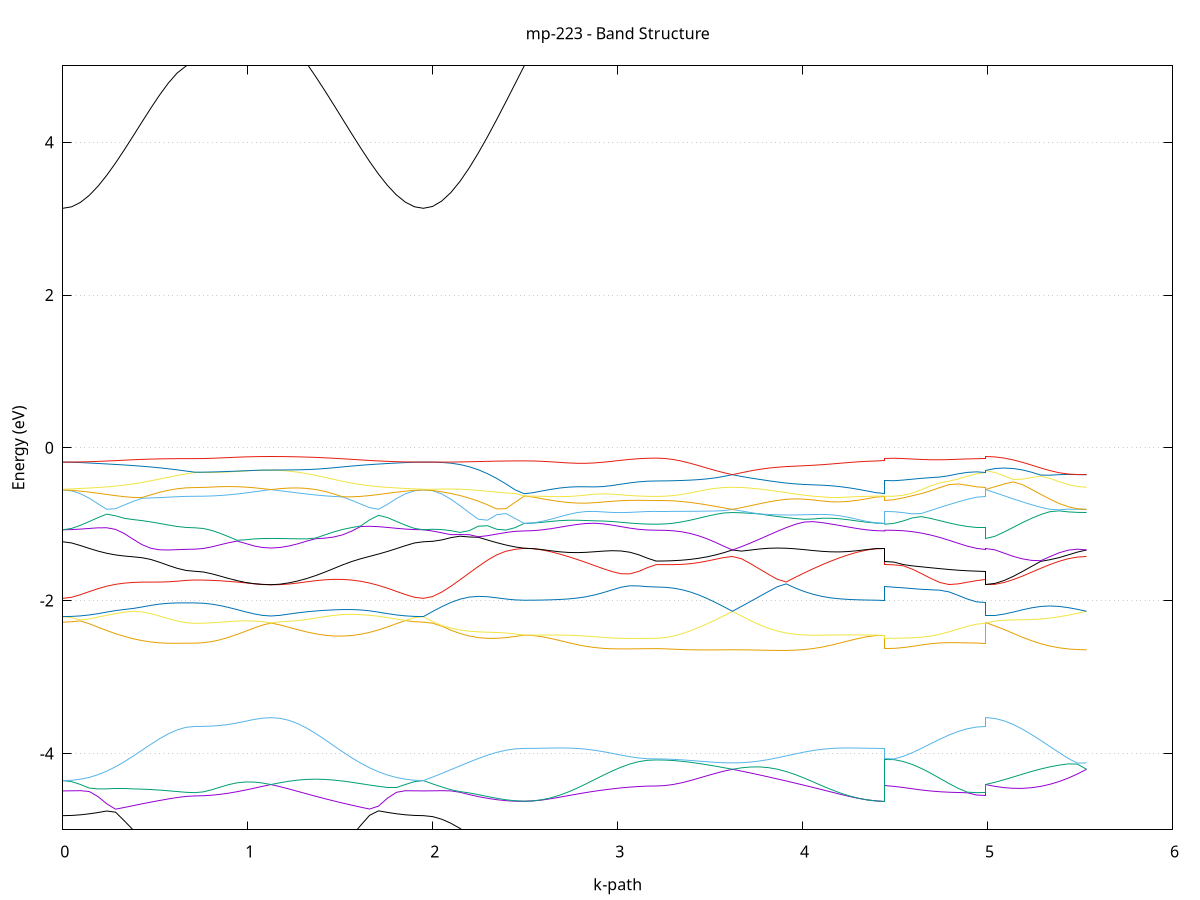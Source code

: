 set title 'mp-223 - Band Structure'
set xlabel 'k-path'
set ylabel 'Energy (eV)'
set grid y
set yrange [-5:5]
set terminal png size 800,600
set output 'mp-223_bands_gnuplot.png'
plot '-' using 1:2 with lines notitle, '-' using 1:2 with lines notitle, '-' using 1:2 with lines notitle, '-' using 1:2 with lines notitle, '-' using 1:2 with lines notitle, '-' using 1:2 with lines notitle, '-' using 1:2 with lines notitle, '-' using 1:2 with lines notitle, '-' using 1:2 with lines notitle, '-' using 1:2 with lines notitle, '-' using 1:2 with lines notitle, '-' using 1:2 with lines notitle, '-' using 1:2 with lines notitle, '-' using 1:2 with lines notitle, '-' using 1:2 with lines notitle, '-' using 1:2 with lines notitle, '-' using 1:2 with lines notitle, '-' using 1:2 with lines notitle, '-' using 1:2 with lines notitle, '-' using 1:2 with lines notitle, '-' using 1:2 with lines notitle, '-' using 1:2 with lines notitle, '-' using 1:2 with lines notitle, '-' using 1:2 with lines notitle, '-' using 1:2 with lines notitle, '-' using 1:2 with lines notitle, '-' using 1:2 with lines notitle, '-' using 1:2 with lines notitle, '-' using 1:2 with lines notitle, '-' using 1:2 with lines notitle, '-' using 1:2 with lines notitle, '-' using 1:2 with lines notitle, '-' using 1:2 with lines notitle, '-' using 1:2 with lines notitle, '-' using 1:2 with lines notitle, '-' using 1:2 with lines notitle, '-' using 1:2 with lines notitle, '-' using 1:2 with lines notitle, '-' using 1:2 with lines notitle, '-' using 1:2 with lines notitle, '-' using 1:2 with lines notitle, '-' using 1:2 with lines notitle, '-' using 1:2 with lines notitle, '-' using 1:2 with lines notitle, '-' using 1:2 with lines notitle, '-' using 1:2 with lines notitle, '-' using 1:2 with lines notitle, '-' using 1:2 with lines notitle, '-' using 1:2 with lines notitle, '-' using 1:2 with lines notitle, '-' using 1:2 with lines notitle, '-' using 1:2 with lines notitle, '-' using 1:2 with lines notitle, '-' using 1:2 with lines notitle, '-' using 1:2 with lines notitle, '-' using 1:2 with lines notitle, '-' using 1:2 with lines notitle, '-' using 1:2 with lines notitle, '-' using 1:2 with lines notitle, '-' using 1:2 with lines notitle, '-' using 1:2 with lines notitle, '-' using 1:2 with lines notitle, '-' using 1:2 with lines notitle, '-' using 1:2 with lines notitle, '-' using 1:2 with lines notitle, '-' using 1:2 with lines notitle, '-' using 1:2 with lines notitle, '-' using 1:2 with lines notitle, '-' using 1:2 with lines notitle, '-' using 1:2 with lines notitle, '-' using 1:2 with lines notitle, '-' using 1:2 with lines notitle
0.000000 -23.311188
0.047571 -23.311088
0.095143 -23.310788
0.142714 -23.310388
0.190286 -23.309788
0.237857 -23.309388
0.285428 -23.308988
0.333000 -23.308788
0.380571 -23.308588
0.428143 -23.308488
0.475714 -23.308488
0.523286 -23.308488
0.570857 -23.308488
0.618428 -23.308488
0.666000 -23.308488
0.713571 -23.308488
0.713571 -23.308488
0.759347 -23.308388
0.805122 -23.307988
0.850898 -23.307388
0.896674 -23.306688
0.942449 -23.305788
0.988225 -23.304888
1.034001 -23.304088
1.079776 -23.303288
1.125552 -23.302588
1.125552 -23.302588
1.174020 -23.303188
1.222488 -23.303788
1.270957 -23.304388
1.319425 -23.304988
1.367893 -23.305488
1.416362 -23.306088
1.464830 -23.306588
1.513298 -23.307088
1.561766 -23.307588
1.610235 -23.308088
1.658703 -23.308588
1.707171 -23.309188
1.755640 -23.309788
1.804108 -23.310288
1.852576 -23.310788
1.901044 -23.311088
1.949513 -23.311188
1.949513 -23.311188
1.999098 -23.311188
2.048683 -23.311088
2.098268 -23.310788
2.147853 -23.310488
2.197438 -23.310188
2.247023 -23.309688
2.296608 -23.309188
2.346193 -23.308688
2.395778 -23.308288
2.445363 -23.308388
2.494949 -23.308388
2.494949 -23.308388
2.542520 -23.308388
2.590091 -23.308288
2.637663 -23.307988
2.685234 -23.307888
2.732806 -23.307888
2.780377 -23.308088
2.827948 -23.308288
2.875520 -23.308488
2.923091 -23.308688
2.970663 -23.308888
3.018234 -23.309088
3.065806 -23.309188
3.113377 -23.309288
3.160948 -23.309288
3.208520 -23.309388
3.208520 -23.309388
3.254295 -23.309288
3.300071 -23.309188
3.345847 -23.308988
3.391622 -23.308788
3.437398 -23.308588
3.483173 -23.308388
3.528949 -23.308288
3.574725 -23.308288
3.620500 -23.308188
3.620500 -23.308188
3.668969 -23.308288
3.717437 -23.308288
3.765905 -23.308288
3.814373 -23.308288
3.862842 -23.308288
3.911310 -23.308288
3.959778 -23.308188
4.008247 -23.308088
4.056715 -23.307988
4.105183 -23.307888
4.153652 -23.307688
4.202120 -23.307588
4.250588 -23.307488
4.299056 -23.307988
4.347525 -23.308288
4.395993 -23.308388
4.444461 -23.308388
4.444461 -23.309388
4.494046 -23.309288
4.543631 -23.309288
4.593217 -23.309188
4.642802 -23.309088
4.692387 -23.308988
4.741972 -23.308888
4.791557 -23.308688
4.841142 -23.308588
4.890727 -23.308588
4.940312 -23.308488
4.989897 -23.308488
4.989897 -23.302588
5.039482 -23.303488
5.089067 -23.304288
5.138652 -23.305088
5.188237 -23.305788
5.237823 -23.306388
5.287408 -23.306988
5.336993 -23.307388
5.386578 -23.307788
5.436163 -23.307988
5.485748 -23.308188
5.535333 -23.308188
e
0.000000 -23.305988
0.047571 -23.305988
0.095143 -23.305788
0.142714 -23.305588
0.190286 -23.305288
0.237857 -23.304688
0.285428 -23.303888
0.333000 -23.303088
0.380571 -23.302188
0.428143 -23.301288
0.475714 -23.300488
0.523286 -23.299688
0.570857 -23.299088
0.618428 -23.298588
0.666000 -23.298288
0.713571 -23.298188
0.713571 -23.298188
0.759347 -23.298388
0.805122 -23.298788
0.850898 -23.299288
0.896674 -23.299788
0.942449 -23.300388
0.988225 -23.300888
1.034001 -23.301488
1.079776 -23.302088
1.125552 -23.302588
1.125552 -23.302588
1.174020 -23.302088
1.222488 -23.301788
1.270957 -23.301788
1.319425 -23.301888
1.367893 -23.302088
1.416362 -23.302488
1.464830 -23.302888
1.513298 -23.303388
1.561766 -23.303888
1.610235 -23.304288
1.658703 -23.304788
1.707171 -23.305088
1.755640 -23.305388
1.804108 -23.305688
1.852576 -23.305888
1.901044 -23.305988
1.949513 -23.305988
1.949513 -23.305988
1.999098 -23.306288
2.048683 -23.306588
2.098268 -23.306888
2.147853 -23.307288
2.197438 -23.307588
2.247023 -23.307788
2.296608 -23.307988
2.346193 -23.308188
2.395778 -23.308188
2.445363 -23.307688
2.494949 -23.307188
2.494949 -23.307188
2.542520 -23.307188
2.590091 -23.307288
2.637663 -23.307288
2.685234 -23.307088
2.732806 -23.306488
2.780377 -23.305688
2.827948 -23.304688
2.875520 -23.303688
2.923091 -23.302688
2.970663 -23.301588
3.018234 -23.300588
3.065806 -23.299688
3.113377 -23.298888
3.160948 -23.298388
3.208520 -23.298188
3.208520 -23.298188
3.254295 -23.298088
3.300071 -23.298088
3.345847 -23.297888
3.391622 -23.297688
3.437398 -23.297288
3.483173 -23.296788
3.528949 -23.296288
3.574725 -23.295588
3.620500 -23.294988
3.620500 -23.294888
3.668969 -23.295688
3.717437 -23.296588
3.765905 -23.297588
3.814373 -23.298588
3.862842 -23.299688
3.911310 -23.300788
3.959778 -23.301888
4.008247 -23.302988
4.056715 -23.304088
4.105183 -23.305088
4.153652 -23.305988
4.202120 -23.306788
4.250588 -23.307388
4.299056 -23.307388
4.347525 -23.307288
4.395993 -23.307188
4.444461 -23.307188
4.444461 -23.298188
4.494046 -23.298188
4.543631 -23.298188
4.593217 -23.298188
4.642802 -23.298088
4.692387 -23.298088
4.741972 -23.298088
4.791557 -23.298088
4.841142 -23.298088
4.890727 -23.298188
4.940312 -23.298188
4.989897 -23.298188
4.989897 -23.302588
5.039482 -23.301688
5.089067 -23.300788
5.138652 -23.299888
5.188237 -23.298988
5.237823 -23.298188
5.287408 -23.297388
5.336993 -23.296788
5.386578 -23.296188
5.436163 -23.295688
5.485748 -23.295288
5.535333 -23.294888
e
0.000000 -23.305988
0.047571 -23.305888
0.095143 -23.305688
0.142714 -23.305288
0.190286 -23.304788
0.237857 -23.304088
0.285428 -23.303288
0.333000 -23.302388
0.380571 -23.301388
0.428143 -23.300388
0.475714 -23.299388
0.523286 -23.298488
0.570857 -23.297788
0.618428 -23.297288
0.666000 -23.296988
0.713571 -23.296888
0.713571 -23.296888
0.759347 -23.296688
0.805122 -23.296388
0.850898 -23.295988
0.896674 -23.295688
0.942449 -23.295388
0.988225 -23.295088
1.034001 -23.294888
1.079776 -23.294788
1.125552 -23.294688
1.125552 -23.294688
1.174020 -23.294788
1.222488 -23.294988
1.270957 -23.295288
1.319425 -23.295688
1.367893 -23.296388
1.416362 -23.297088
1.464830 -23.298088
1.513298 -23.299088
1.561766 -23.300288
1.610235 -23.301488
1.658703 -23.302588
1.707171 -23.303688
1.755640 -23.304588
1.804108 -23.305188
1.852576 -23.305688
1.901044 -23.305888
1.949513 -23.305988
1.949513 -23.305988
1.999098 -23.305788
2.048683 -23.305588
2.098268 -23.305388
2.147853 -23.305388
2.197438 -23.305388
2.247023 -23.305488
2.296608 -23.305688
2.346193 -23.305988
2.395778 -23.306288
2.445363 -23.306788
2.494949 -23.307188
2.494949 -23.307188
2.542520 -23.306788
2.590091 -23.305488
2.637663 -23.303588
2.685234 -23.300988
2.732806 -23.297688
2.780377 -23.293888
2.827948 -23.289788
2.875520 -23.289988
2.923091 -23.290188
2.970663 -23.290488
3.018234 -23.290888
3.065806 -23.291188
3.113377 -23.291588
3.160948 -23.291888
3.208520 -23.291988
3.208520 -23.291988
3.254295 -23.291988
3.300071 -23.292088
3.345847 -23.292288
3.391622 -23.292488
3.437398 -23.292788
3.483173 -23.293188
3.528949 -23.293688
3.574725 -23.294288
3.620500 -23.294888
3.620500 -23.294888
3.668969 -23.294188
3.717437 -23.293488
3.765905 -23.292788
3.814373 -23.292088
3.862842 -23.291588
3.911310 -23.291088
3.959778 -23.290588
4.008247 -23.290288
4.056715 -23.289988
4.105183 -23.289788
4.153652 -23.293288
4.202120 -23.297388
4.250588 -23.300688
4.299056 -23.303488
4.347525 -23.305488
4.395993 -23.306788
4.444461 -23.307188
4.444461 -23.291988
4.494046 -23.292088
4.543631 -23.292388
4.593217 -23.292988
4.642802 -23.293688
4.692387 -23.294388
4.741972 -23.295088
4.791557 -23.295688
4.841142 -23.296188
4.890727 -23.296588
4.940312 -23.296788
4.989897 -23.296888
4.989897 -23.294688
5.039482 -23.294688
5.089067 -23.294688
5.138652 -23.294688
5.188237 -23.294588
5.237823 -23.294588
5.287408 -23.294588
5.336993 -23.294488
5.386578 -23.294488
5.436163 -23.294588
5.485748 -23.294688
5.535333 -23.294888
e
0.000000 -23.239288
0.047571 -23.239388
0.095143 -23.239488
0.142714 -23.239588
0.190286 -23.239888
0.237857 -23.240088
0.285428 -23.240488
0.333000 -23.240888
0.380571 -23.241288
0.428143 -23.241788
0.475714 -23.242188
0.523286 -23.242588
0.570857 -23.242888
0.618428 -23.243188
0.666000 -23.243388
0.713571 -23.243388
0.713571 -23.243388
0.759347 -23.243588
0.805122 -23.243988
0.850898 -23.244588
0.896674 -23.245388
0.942449 -23.246088
0.988225 -23.246788
1.034001 -23.247388
1.079776 -23.247688
1.125552 -23.247788
1.125552 -23.247788
1.174020 -23.247688
1.222488 -23.247288
1.270957 -23.246688
1.319425 -23.245988
1.367893 -23.245188
1.416362 -23.244288
1.464830 -23.243388
1.513298 -23.242588
1.561766 -23.241888
1.610235 -23.241188
1.658703 -23.240688
1.707171 -23.240188
1.755640 -23.239888
1.804108 -23.239588
1.852576 -23.239388
1.901044 -23.239288
1.949513 -23.239288
1.949513 -23.239288
1.999098 -23.247488
2.048683 -23.255088
2.098268 -23.262088
2.147853 -23.268288
2.197438 -23.273788
2.247023 -23.278488
2.296608 -23.282388
2.346193 -23.285488
2.395778 -23.287688
2.445363 -23.288988
2.494949 -23.289488
2.494949 -23.289488
2.542520 -23.289488
2.590091 -23.289488
2.637663 -23.289488
2.685234 -23.289488
2.732806 -23.289588
2.780377 -23.289688
2.827948 -23.289388
2.875520 -23.284488
2.923091 -23.279188
2.970663 -23.273688
3.018234 -23.268188
3.065806 -23.262988
3.113377 -23.258588
3.160948 -23.255588
3.208520 -23.254488
3.208520 -23.254488
3.254295 -23.254088
3.300071 -23.252888
3.345847 -23.251088
3.391622 -23.248488
3.437398 -23.245088
3.483173 -23.241088
3.528949 -23.236388
3.574725 -23.231088
3.620500 -23.225188
3.620500 -23.225188
3.668969 -23.231788
3.717437 -23.238588
3.765905 -23.245388
3.814373 -23.252188
3.862842 -23.258988
3.911310 -23.265588
3.959778 -23.271888
4.008247 -23.277888
4.056715 -23.283488
4.105183 -23.288688
4.153652 -23.289688
4.202120 -23.289588
4.250588 -23.289488
4.299056 -23.289488
4.347525 -23.289488
4.395993 -23.289488
4.444461 -23.289488
4.444461 -23.254488
4.494046 -23.254188
4.543631 -23.253488
4.593217 -23.252488
4.642802 -23.251088
4.692387 -23.249588
4.741972 -23.247988
4.791557 -23.246588
4.841142 -23.245288
4.890727 -23.244288
4.940312 -23.243588
4.989897 -23.243388
4.989897 -23.247788
5.039482 -23.247588
5.089067 -23.247088
5.138652 -23.246088
5.188237 -23.244788
5.237823 -23.243088
5.287408 -23.240988
5.336993 -23.238488
5.386578 -23.235788
5.436163 -23.232588
5.485748 -23.229088
5.535333 -23.225188
e
0.000000 -23.239288
0.047571 -23.238988
0.095143 -23.238188
0.142714 -23.236788
0.190286 -23.234988
0.237857 -23.232488
0.285428 -23.229488
0.333000 -23.225888
0.380571 -23.221788
0.428143 -23.217188
0.475714 -23.212288
0.523286 -23.207188
0.570857 -23.202288
0.618428 -23.198088
0.666000 -23.195088
0.713571 -23.193988
0.713571 -23.193988
0.759347 -23.193488
0.805122 -23.192188
0.850898 -23.189988
0.896674 -23.186988
0.942449 -23.183288
0.988225 -23.178988
1.034001 -23.174088
1.079776 -23.168688
1.125552 -23.162788
1.125552 -23.162788
1.174020 -23.169488
1.222488 -23.176288
1.270957 -23.183288
1.319425 -23.190288
1.367893 -23.197088
1.416362 -23.203588
1.464830 -23.209788
1.513298 -23.215388
1.561766 -23.220488
1.610235 -23.225088
1.658703 -23.228888
1.707171 -23.232188
1.755640 -23.234788
1.804108 -23.236788
1.852576 -23.238188
1.901044 -23.238988
1.949513 -23.239288
1.949513 -23.239288
1.999098 -23.230488
2.048683 -23.221188
2.098268 -23.211388
2.147853 -23.201188
2.197438 -23.190788
2.247023 -23.180088
2.296608 -23.169188
2.346193 -23.158288
2.395778 -23.147388
2.445363 -23.136588
2.494949 -23.126088
2.494949 -23.126088
2.542520 -23.126588
2.590091 -23.128088
2.637663 -23.130688
2.685234 -23.134088
2.732806 -23.138388
2.780377 -23.143388
2.827948 -23.149088
2.875520 -23.155288
2.923091 -23.161688
2.970663 -23.168388
3.018234 -23.174788
3.065806 -23.180788
3.113377 -23.185788
3.160948 -23.189188
3.208520 -23.190488
3.208520 -23.190488
3.254295 -23.190988
3.300071 -23.192688
3.345847 -23.195388
3.391622 -23.198888
3.437398 -23.203188
3.483173 -23.208088
3.528949 -23.213488
3.574725 -23.219188
3.620500 -23.225188
3.620500 -23.225188
3.668969 -23.218488
3.717437 -23.211188
3.765905 -23.203588
3.814373 -23.195788
3.862842 -23.187788
3.911310 -23.179788
3.959778 -23.171988
4.008247 -23.164388
4.056715 -23.157188
4.105183 -23.150488
4.153652 -23.144388
4.202120 -23.138988
4.250588 -23.134488
4.299056 -23.130888
4.347525 -23.128188
4.395993 -23.126588
4.444461 -23.126088
4.444461 -23.190488
4.494046 -23.190488
4.543631 -23.190688
4.593217 -23.191088
4.642802 -23.191488
4.692387 -23.191988
4.741972 -23.192488
4.791557 -23.192888
4.841142 -23.193388
4.890727 -23.193688
4.940312 -23.193888
4.989897 -23.193988
4.989897 -23.162788
5.039482 -23.169388
5.089067 -23.175988
5.138652 -23.182488
5.188237 -23.188788
5.237823 -23.194788
5.287408 -23.200688
5.336993 -23.206188
5.386578 -23.211488
5.436163 -23.216388
5.485748 -23.220988
5.535333 -23.225188
e
0.000000 -23.061688
0.047571 -23.062288
0.095143 -23.063988
0.142714 -23.066688
0.190286 -23.070388
0.237857 -23.075088
0.285428 -23.080488
0.333000 -23.086588
0.380571 -23.093188
0.428143 -23.100188
0.475714 -23.107288
0.523286 -23.114288
0.570857 -23.120788
0.618428 -23.126188
0.666000 -23.129888
0.713571 -23.131288
0.713571 -23.131288
0.759347 -23.131688
0.805122 -23.132988
0.850898 -23.135188
0.896674 -23.138188
0.942449 -23.141888
0.988225 -23.146288
1.034001 -23.151288
1.079776 -23.156888
1.125552 -23.162788
1.125552 -23.162788
1.174020 -23.156088
1.222488 -23.148888
1.270957 -23.141388
1.319425 -23.133588
1.367893 -23.125688
1.416362 -23.117688
1.464830 -23.109688
1.513298 -23.101988
1.561766 -23.094488
1.610235 -23.087588
1.658703 -23.081188
1.707171 -23.075588
1.755640 -23.070688
1.804108 -23.066888
1.852576 -23.063988
1.901044 -23.062288
1.949513 -23.061688
1.949513 -23.061688
1.999098 -23.062388
2.048683 -23.062988
2.098268 -23.063988
2.147853 -23.068488
2.197438 -23.074188
2.247023 -23.080888
2.296608 -23.088588
2.346193 -23.096988
2.395778 -23.106188
2.445363 -23.115888
2.494949 -23.126088
2.494949 -23.126088
2.542520 -23.125988
2.590091 -23.125788
2.637663 -23.125388
2.685234 -23.124888
2.732806 -23.124288
2.780377 -23.123588
2.827948 -23.122888
2.875520 -23.122088
2.923091 -23.121288
2.970663 -23.120588
3.018234 -23.119888
3.065806 -23.119388
3.113377 -23.118988
3.160948 -23.118688
3.208520 -23.118688
3.208520 -23.118688
3.254295 -23.118388
3.300071 -23.117688
3.345847 -23.116688
3.391622 -23.115488
3.437398 -23.114288
3.483173 -23.113188
3.528949 -23.112288
3.574725 -23.111788
3.620500 -23.111588
3.620500 -23.111588
3.668969 -23.111788
3.717437 -23.112388
3.765905 -23.113288
3.814373 -23.114388
3.862842 -23.115688
3.911310 -23.117088
3.959778 -23.118488
4.008247 -23.119788
4.056715 -23.121088
4.105183 -23.122188
4.153652 -23.123188
4.202120 -23.124088
4.250588 -23.124788
4.299056 -23.125388
4.347525 -23.125788
4.395993 -23.125988
4.444461 -23.126088
4.444461 -23.118688
4.494046 -23.118888
4.543631 -23.119688
4.593217 -23.120888
4.642802 -23.122388
4.692387 -23.124188
4.741972 -23.125888
4.791557 -23.127588
4.841142 -23.129088
4.890727 -23.130288
4.940312 -23.130988
4.989897 -23.131288
4.989897 -23.162788
5.039482 -23.156188
5.089067 -23.149688
5.138652 -23.143288
5.188237 -23.137088
5.237823 -23.131288
5.287408 -23.125988
5.336993 -23.121188
5.386578 -23.117188
5.436163 -23.114188
5.485748 -23.112288
5.535333 -23.111588
e
0.000000 -23.061688
0.047571 -23.061688
0.095143 -23.061688
0.142714 -23.061588
0.190286 -23.061588
0.237857 -23.061488
0.285428 -23.061388
0.333000 -23.061288
0.380571 -23.061188
0.428143 -23.061088
0.475714 -23.060988
0.523286 -23.060888
0.570857 -23.060788
0.618428 -23.060688
0.666000 -23.060688
0.713571 -23.060588
0.713571 -23.060588
0.759347 -23.060588
0.805122 -23.060488
0.850898 -23.060388
0.896674 -23.060288
0.942449 -23.060188
0.988225 -23.060088
1.034001 -23.059988
1.079776 -23.059888
1.125552 -23.059888
1.125552 -23.059888
1.174020 -23.059888
1.222488 -23.059988
1.270957 -23.060088
1.319425 -23.060188
1.367893 -23.060388
1.416362 -23.060588
1.464830 -23.060788
1.513298 -23.060888
1.561766 -23.061088
1.610235 -23.061288
1.658703 -23.061388
1.707171 -23.061488
1.755640 -23.061588
1.804108 -23.061588
1.852576 -23.061688
1.901044 -23.061688
1.949513 -23.061688
1.949513 -23.061688
1.999098 -23.060888
2.048683 -23.060588
2.098268 -23.063488
2.147853 -23.063788
2.197438 -23.064088
2.247023 -23.064288
2.296608 -23.064488
2.346193 -23.064588
2.395778 -23.064588
2.445363 -23.064688
2.494949 -23.064688
2.494949 -23.064688
2.542520 -23.064588
2.590091 -23.064388
2.637663 -23.063988
2.685234 -23.063588
2.732806 -23.062988
2.780377 -23.062488
2.827948 -23.061888
2.875520 -23.061288
2.923091 -23.060788
2.970663 -23.060288
3.018234 -23.059788
3.065806 -23.059388
3.113377 -23.059088
3.160948 -23.058988
3.208520 -23.058888
3.208520 -23.058888
3.254295 -23.058888
3.300071 -23.058788
3.345847 -23.058588
3.391622 -23.058488
3.437398 -23.058188
3.483173 -23.057988
3.528949 -23.057688
3.574725 -23.057488
3.620500 -23.057388
3.620500 -23.057388
3.668969 -23.057488
3.717437 -23.057788
3.765905 -23.058188
3.814373 -23.058588
3.862842 -23.058988
3.911310 -23.059488
3.959778 -23.060088
4.008247 -23.060588
4.056715 -23.061188
4.105183 -23.061788
4.153652 -23.062388
4.202120 -23.062988
4.250588 -23.063488
4.299056 -23.063988
4.347525 -23.064388
4.395993 -23.064588
4.444461 -23.064688
4.444461 -23.058888
4.494046 -23.058788
4.543631 -23.058488
4.593217 -23.058288
4.642802 -23.058388
4.692387 -23.058888
4.741972 -23.059388
4.791557 -23.059788
4.841142 -23.060188
4.890727 -23.060388
4.940312 -23.060588
4.989897 -23.060588
4.989897 -23.059888
5.039482 -23.059788
5.089067 -23.059788
5.138652 -23.059588
5.188237 -23.059388
5.237823 -23.059088
5.287408 -23.058688
5.336993 -23.058188
5.386578 -23.057588
5.436163 -23.056988
5.485748 -23.057188
5.535333 -23.057388
e
0.000000 -23.057888
0.047571 -23.057888
0.095143 -23.057788
0.142714 -23.057588
0.190286 -23.057288
0.237857 -23.056888
0.285428 -23.056488
0.333000 -23.055988
0.380571 -23.055388
0.428143 -23.054788
0.475714 -23.054188
0.523286 -23.053588
0.570857 -23.053088
0.618428 -23.052588
0.666000 -23.052288
0.713571 -23.052088
0.713571 -23.052088
0.759347 -23.052088
0.805122 -23.051888
0.850898 -23.051588
0.896674 -23.051088
0.942449 -23.050488
0.988225 -23.049888
1.034001 -23.049088
1.079776 -23.048288
1.125552 -23.047288
1.125552 -23.047288
1.174020 -23.048388
1.222488 -23.049388
1.270957 -23.050388
1.319425 -23.051288
1.367893 -23.052188
1.416362 -23.053088
1.464830 -23.053888
1.513298 -23.054588
1.561766 -23.055288
1.610235 -23.055888
1.658703 -23.056388
1.707171 -23.056888
1.755640 -23.057188
1.804108 -23.057488
1.852576 -23.057788
1.901044 -23.057888
1.949513 -23.057888
1.949513 -23.057888
1.999098 -23.058588
2.048683 -23.059888
2.098268 -23.058688
2.147853 -23.057388
2.197438 -23.055988
2.247023 -23.054388
2.296608 -23.052688
2.346193 -23.050888
2.395778 -23.048988
2.445363 -23.047088
2.494949 -23.045188
2.494949 -23.045188
2.542520 -23.045288
2.590091 -23.045588
2.637663 -23.046088
2.685234 -23.046688
2.732806 -23.047388
2.780377 -23.048288
2.827948 -23.049188
2.875520 -23.050188
2.923091 -23.051088
2.970663 -23.051988
3.018234 -23.052788
3.065806 -23.053388
3.113377 -23.053788
3.160948 -23.054088
3.208520 -23.054188
3.208520 -23.054188
3.254295 -23.054188
3.300071 -23.054288
3.345847 -23.054388
3.391622 -23.054588
3.437398 -23.054788
3.483173 -23.054988
3.528949 -23.055188
3.574725 -23.055288
3.620500 -23.055288
3.620500 -23.055288
3.668969 -23.055188
3.717437 -23.054988
3.765905 -23.054388
3.814373 -23.053688
3.862842 -23.052888
3.911310 -23.052188
3.959778 -23.051488
4.008247 -23.050688
4.056715 -23.049788
4.105183 -23.048988
4.153652 -23.048188
4.202120 -23.047388
4.250588 -23.046688
4.299056 -23.046088
4.347525 -23.045588
4.395993 -23.045288
4.444461 -23.045188
4.444461 -23.054188
4.494046 -23.054588
4.543631 -23.055288
4.593217 -23.055888
4.642802 -23.055788
4.692387 -23.055188
4.741972 -23.054488
4.791557 -23.053688
4.841142 -23.053088
4.890727 -23.052588
4.940312 -23.052188
4.989897 -23.052088
4.989897 -23.047288
5.039482 -23.047588
5.089067 -23.048088
5.138652 -23.048888
5.188237 -23.049888
5.237823 -23.051188
5.287408 -23.052488
5.336993 -23.053888
5.386578 -23.055288
5.436163 -23.056388
5.485748 -23.056188
5.535333 -23.055288
e
0.000000 -23.032388
0.047571 -23.032488
0.095143 -23.032688
0.142714 -23.032988
0.190286 -23.033488
0.237857 -23.034088
0.285428 -23.034888
0.333000 -23.035688
0.380571 -23.036688
0.428143 -23.037588
0.475714 -23.038588
0.523286 -23.039588
0.570857 -23.040388
0.618428 -23.041088
0.666000 -23.041488
0.713571 -23.041688
0.713571 -23.041688
0.759347 -23.041788
0.805122 -23.042088
0.850898 -23.042488
0.896674 -23.043088
0.942449 -23.043788
0.988225 -23.044588
1.034001 -23.045488
1.079776 -23.046388
1.125552 -23.047288
1.125552 -23.047288
1.174020 -23.046288
1.222488 -23.045188
1.270957 -23.043988
1.319425 -23.042788
1.367893 -23.041588
1.416362 -23.040388
1.464830 -23.039188
1.513298 -23.037988
1.561766 -23.036888
1.610235 -23.035888
1.658703 -23.034988
1.707171 -23.034188
1.755640 -23.033588
1.804108 -23.032988
1.852576 -23.032688
1.901044 -23.032488
1.949513 -23.032388
1.949513 -23.032388
1.999098 -23.032488
2.048683 -23.032888
2.098268 -23.033488
2.147853 -23.034288
2.197438 -23.035388
2.247023 -23.036688
2.296608 -23.038088
2.346193 -23.039688
2.395778 -23.041488
2.445363 -23.043288
2.494949 -23.045188
2.494949 -23.045188
2.542520 -23.045288
2.590091 -23.045488
2.637663 -23.045788
2.685234 -23.046188
2.732806 -23.046588
2.780377 -23.047188
2.827948 -23.047788
2.875520 -23.048388
2.923091 -23.048988
2.970663 -23.049488
3.018234 -23.049988
3.065806 -23.050488
3.113377 -23.050788
3.160948 -23.051088
3.208520 -23.051188
3.208520 -23.051188
3.254295 -23.051288
3.300071 -23.051588
3.345847 -23.052088
3.391622 -23.052688
3.437398 -23.053388
3.483173 -23.054088
3.528949 -23.054588
3.574725 -23.055088
3.620500 -23.055288
3.620500 -23.055288
3.668969 -23.055088
3.717437 -23.054688
3.765905 -23.054188
3.814373 -23.053588
3.862842 -23.052888
3.911310 -23.051988
3.959778 -23.050988
4.008247 -23.050088
4.056715 -23.049188
4.105183 -23.048288
4.153652 -23.047488
4.202120 -23.046888
4.250588 -23.046288
4.299056 -23.045788
4.347525 -23.045488
4.395993 -23.045288
4.444461 -23.045188
4.444461 -23.051188
4.494046 -23.050588
4.543631 -23.049588
4.593217 -23.048288
4.642802 -23.046988
4.692387 -23.045788
4.741972 -23.044588
4.791557 -23.043588
4.841142 -23.042788
4.890727 -23.042188
4.940312 -23.041788
4.989897 -23.041688
4.989897 -23.047288
5.039482 -23.047288
5.089067 -23.047488
5.138652 -23.047988
5.188237 -23.048588
5.237823 -23.049388
5.287408 -23.050288
5.336993 -23.051288
5.386578 -23.052288
5.436163 -23.053288
5.485748 -23.054288
5.535333 -23.055288
e
0.000000 -22.951488
0.047571 -22.951388
0.095143 -22.951188
0.142714 -22.950888
0.190286 -22.950488
0.237857 -22.949888
0.285428 -22.949288
0.333000 -22.948488
0.380571 -22.947688
0.428143 -22.946788
0.475714 -22.945888
0.523286 -22.944988
0.570857 -22.944088
0.618428 -22.943288
0.666000 -22.942788
0.713571 -22.942488
0.713571 -22.942488
0.759347 -22.942488
0.805122 -22.942288
0.850898 -22.941988
0.896674 -22.941588
0.942449 -22.941088
0.988225 -22.940488
1.034001 -22.939788
1.079776 -22.939088
1.125552 -22.938388
1.125552 -22.938388
1.174020 -22.939288
1.222488 -22.940388
1.270957 -22.941388
1.319425 -22.942488
1.367893 -22.943488
1.416362 -22.944588
1.464830 -22.945588
1.513298 -22.946588
1.561766 -22.947488
1.610235 -22.948388
1.658703 -22.949188
1.707171 -22.949888
1.755640 -22.950388
1.804108 -22.950888
1.852576 -22.951188
1.901044 -22.951388
1.949513 -22.951488
1.949513 -22.951488
1.999098 -22.951388
2.048683 -22.951188
2.098268 -22.950688
2.147853 -22.950188
2.197438 -22.949388
2.247023 -22.948588
2.296608 -22.947588
2.346193 -22.946788
2.395778 -22.947388
2.445363 -22.947788
2.494949 -22.947888
2.494949 -22.947888
2.542520 -22.947788
2.590091 -22.947588
2.637663 -22.947188
2.685234 -22.946688
2.732806 -22.945988
2.780377 -22.945288
2.827948 -22.944588
2.875520 -22.943888
2.923091 -22.943388
2.970663 -22.942988
3.018234 -22.942788
3.065806 -22.942588
3.113377 -22.942488
3.160948 -22.942488
3.208520 -22.942488
3.208520 -22.942488
3.254295 -22.942388
3.300071 -22.942388
3.345847 -22.942288
3.391622 -22.942188
3.437398 -22.942088
3.483173 -22.941988
3.528949 -22.941888
3.574725 -22.941888
3.620500 -22.941888
3.620500 -22.941888
3.668969 -22.941888
3.717437 -22.941888
3.765905 -22.941988
3.814373 -22.942188
3.862842 -22.942288
3.911310 -22.942488
3.959778 -22.942788
4.008247 -22.943188
4.056715 -22.943788
4.105183 -22.944388
4.153652 -22.945188
4.202120 -22.945988
4.250588 -22.946588
4.299056 -22.947188
4.347525 -22.947588
4.395993 -22.947788
4.444461 -22.947888
4.444461 -22.942488
4.494046 -22.942488
4.543631 -22.942488
4.593217 -22.942488
4.642802 -22.942488
4.692387 -22.942488
4.741972 -22.942488
4.791557 -22.942488
4.841142 -22.942488
4.890727 -22.942488
4.940312 -22.942488
4.989897 -22.942488
4.989897 -22.938388
5.039482 -22.938988
5.089067 -22.939488
5.138652 -22.939988
5.188237 -22.940388
5.237823 -22.940788
5.287408 -22.941088
5.336993 -22.941388
5.386578 -22.941588
5.436163 -22.941788
5.485748 -22.941788
5.535333 -22.941888
e
0.000000 -22.934688
0.047571 -22.934688
0.095143 -22.934788
0.142714 -22.934988
0.190286 -22.935088
0.237857 -22.935388
0.285428 -22.935588
0.333000 -22.935888
0.380571 -22.936188
0.428143 -22.936588
0.475714 -22.936888
0.523286 -22.937188
0.570857 -22.937588
0.618428 -22.937988
0.666000 -22.938288
0.713571 -22.938388
0.713571 -22.938388
0.759347 -22.938388
0.805122 -22.938488
0.850898 -22.938488
0.896674 -22.938488
0.942449 -22.938488
0.988225 -22.938588
1.034001 -22.938488
1.079776 -22.938488
1.125552 -22.938388
1.125552 -22.938388
1.174020 -22.938288
1.222488 -22.938188
1.270957 -22.937988
1.319425 -22.937688
1.367893 -22.937488
1.416362 -22.937188
1.464830 -22.936888
1.513298 -22.936588
1.561766 -22.936288
1.610235 -22.935988
1.658703 -22.935688
1.707171 -22.935388
1.755640 -22.935188
1.804108 -22.934988
1.852576 -22.934788
1.901044 -22.934688
1.949513 -22.934688
1.949513 -22.934688
1.999098 -22.936688
2.048683 -22.938588
2.098268 -22.940388
2.147853 -22.942088
2.197438 -22.943588
2.247023 -22.944888
2.296608 -22.945988
2.346193 -22.946488
2.395778 -22.945288
2.445363 -22.943988
2.494949 -22.942688
2.494949 -22.942688
2.542520 -22.942588
2.590091 -22.942488
2.637663 -22.942388
2.685234 -22.942288
2.732806 -22.942088
2.780377 -22.941788
2.827948 -22.941388
2.875520 -22.940688
2.923091 -22.939888
2.970663 -22.938788
3.018234 -22.937488
3.065806 -22.936188
3.113377 -22.935188
3.160948 -22.934688
3.208520 -22.934588
3.208520 -22.934588
3.254295 -22.934488
3.300071 -22.934488
3.345847 -22.934288
3.391622 -22.934088
3.437398 -22.933788
3.483173 -22.933488
3.528949 -22.933088
3.574725 -22.932688
3.620500 -22.932388
3.620500 -22.932388
3.668969 -22.932688
3.717437 -22.933288
3.765905 -22.933888
3.814373 -22.934688
3.862842 -22.935788
3.911310 -22.937188
3.959778 -22.938488
4.008247 -22.939688
4.056715 -22.940588
4.105183 -22.941288
4.153652 -22.941688
4.202120 -22.942088
4.250588 -22.942288
4.299056 -22.942388
4.347525 -22.942488
4.395993 -22.942588
4.444461 -22.942688
4.444461 -22.934588
4.494046 -22.934788
4.543631 -22.935188
4.593217 -22.935688
4.642802 -22.936188
4.692387 -22.936688
4.741972 -22.937088
4.791557 -22.937588
4.841142 -22.937888
4.890727 -22.938188
4.940312 -22.938388
4.989897 -22.938388
4.989897 -22.938388
5.039482 -22.938388
5.089067 -22.938088
5.138652 -22.937788
5.188237 -22.937188
5.237823 -22.936588
5.287408 -22.935888
5.336993 -22.935088
5.386578 -22.934188
5.436163 -22.933488
5.485748 -22.932788
5.535333 -22.932388
e
0.000000 -22.934688
0.047571 -22.934688
0.095143 -22.934388
0.142714 -22.934088
0.190286 -22.933588
0.237857 -22.932988
0.285428 -22.932388
0.333000 -22.931788
0.380571 -22.931388
0.428143 -22.931188
0.475714 -22.931288
0.523286 -22.931688
0.570857 -22.932088
0.618428 -22.932488
0.666000 -22.932688
0.713571 -22.932788
0.713571 -22.932788
0.759347 -22.932888
0.805122 -22.933288
0.850898 -22.933788
0.896674 -22.934388
0.942449 -22.935088
0.988225 -22.935788
1.034001 -22.936588
1.079776 -22.937488
1.125552 -22.938288
1.125552 -22.938288
1.174020 -22.937488
1.222488 -22.936488
1.270957 -22.935588
1.319425 -22.934688
1.367893 -22.933788
1.416362 -22.932988
1.464830 -22.932288
1.513298 -22.931788
1.561766 -22.931688
1.610235 -22.931888
1.658703 -22.932388
1.707171 -22.932988
1.755640 -22.933488
1.804108 -22.933988
1.852576 -22.934388
1.901044 -22.934588
1.949513 -22.934688
1.949513 -22.934688
1.999098 -22.932788
2.048683 -22.931488
2.098268 -22.931488
2.147853 -22.932388
2.197438 -22.933688
2.247023 -22.935188
2.296608 -22.936688
2.346193 -22.938188
2.395778 -22.939688
2.445363 -22.941188
2.494949 -22.942588
2.494949 -22.942588
2.542520 -22.942588
2.590091 -22.942388
2.637663 -22.942088
2.685234 -22.941688
2.732806 -22.941188
2.780377 -22.940488
2.827948 -22.939788
2.875520 -22.939088
2.923091 -22.938188
2.970663 -22.937388
3.018234 -22.936588
3.065806 -22.935788
3.113377 -22.934988
3.160948 -22.934188
3.208520 -22.933888
3.208520 -22.933888
3.254295 -22.933888
3.300071 -22.933688
3.345847 -22.933488
3.391622 -22.933188
3.437398 -22.932888
3.483173 -22.932588
3.528949 -22.932288
3.574725 -22.932188
3.620500 -22.932288
3.620500 -22.932288
3.668969 -22.932288
3.717437 -22.932588
3.765905 -22.933388
3.814373 -22.934488
3.862842 -22.935488
3.911310 -22.936388
3.959778 -22.937288
4.008247 -22.938088
4.056715 -22.938988
4.105183 -22.939688
4.153652 -22.940488
4.202120 -22.941088
4.250588 -22.941588
4.299056 -22.942088
4.347525 -22.942388
4.395993 -22.942488
4.444461 -22.942588
4.444461 -22.933888
4.494046 -22.933788
4.543631 -22.933488
4.593217 -22.933288
4.642802 -22.933088
4.692387 -22.932988
4.741972 -22.932888
4.791557 -22.932888
4.841142 -22.932788
4.890727 -22.932788
4.940312 -22.932788
4.989897 -22.932788
4.989897 -22.938288
5.039482 -22.937688
5.089067 -22.936988
5.138652 -22.936288
5.188237 -22.935488
5.237823 -22.934788
5.287408 -22.934088
5.336993 -22.933388
5.386578 -22.932888
5.436163 -22.932388
5.485748 -22.932288
5.535333 -22.932288
e
0.000000 -22.924988
0.047571 -22.924988
0.095143 -22.925188
0.142714 -22.925388
0.190286 -22.925688
0.237857 -22.925988
0.285428 -22.926388
0.333000 -22.926788
0.380571 -22.927088
0.428143 -22.927188
0.475714 -22.927088
0.523286 -22.926888
0.570857 -22.926688
0.618428 -22.926588
0.666000 -22.926488
0.713571 -22.926488
0.713571 -22.926488
0.759347 -22.926288
0.805122 -22.925988
0.850898 -22.925488
0.896674 -22.924988
0.942449 -22.924588
0.988225 -22.924288
1.034001 -22.924088
1.079776 -22.923988
1.125552 -22.923988
1.125552 -22.923988
1.174020 -22.923988
1.222488 -22.924088
1.270957 -22.924088
1.319425 -22.924188
1.367893 -22.924288
1.416362 -22.924388
1.464830 -22.924588
1.513298 -22.925488
1.561766 -22.926088
1.610235 -22.926288
1.658703 -22.926188
1.707171 -22.925988
1.755640 -22.925688
1.804108 -22.925388
1.852576 -22.925088
1.901044 -22.924988
1.949513 -22.924988
1.949513 -22.924988
1.999098 -22.925888
2.048683 -22.926388
2.098268 -22.925488
2.147853 -22.923588
2.197438 -22.921388
2.247023 -22.918988
2.296608 -22.918388
2.346193 -22.917888
2.395778 -22.917588
2.445363 -22.917388
2.494949 -22.917288
2.494949 -22.917288
2.542520 -22.917288
2.590091 -22.917488
2.637663 -22.917888
2.685234 -22.918288
2.732806 -22.918888
2.780377 -22.919488
2.827948 -22.920188
2.875520 -22.920988
2.923091 -22.921788
2.970663 -22.922588
3.018234 -22.923388
3.065806 -22.924188
3.113377 -22.924788
3.160948 -22.925188
3.208520 -22.925288
3.208520 -22.925288
3.254295 -22.925288
3.300071 -22.925388
3.345847 -22.925488
3.391622 -22.925688
3.437398 -22.925888
3.483173 -22.925988
3.528949 -22.925988
3.574725 -22.925688
3.620500 -22.925388
3.620500 -22.925388
3.668969 -22.925788
3.717437 -22.925988
3.765905 -22.925788
3.814373 -22.925288
3.862842 -22.924588
3.911310 -22.923788
3.959778 -22.922888
4.008247 -22.921988
4.056715 -22.921088
4.105183 -22.920288
4.153652 -22.919588
4.202120 -22.918888
4.250588 -22.918388
4.299056 -22.917888
4.347525 -22.917588
4.395993 -22.917388
4.444461 -22.917288
4.444461 -22.925288
4.494046 -22.925288
4.543631 -22.925488
4.593217 -22.925588
4.642802 -22.925788
4.692387 -22.925988
4.741972 -22.926088
4.791557 -22.926188
4.841142 -22.926288
4.890727 -22.926388
4.940312 -22.926488
4.989897 -22.926488
4.989897 -22.923988
5.039482 -22.924088
5.089067 -22.924088
5.138652 -22.924288
5.188237 -22.924388
5.237823 -22.924688
5.287408 -22.924888
5.336993 -22.925188
5.386578 -22.925388
5.436163 -22.925488
5.485748 -22.925588
5.535333 -22.925388
e
0.000000 -22.924888
0.047571 -22.924888
0.095143 -22.924888
0.142714 -22.924788
0.190286 -22.924788
0.237857 -22.924688
0.285428 -22.924588
0.333000 -22.924388
0.380571 -22.924088
0.428143 -22.923588
0.475714 -22.923088
0.523286 -22.922388
0.570857 -22.921588
0.618428 -22.920888
0.666000 -22.920388
0.713571 -22.920188
0.713571 -22.920188
0.759347 -22.920088
0.805122 -22.919988
0.850898 -22.919788
0.896674 -22.919388
0.942449 -22.918788
0.988225 -22.917988
1.034001 -22.916988
1.079776 -22.915888
1.125552 -22.914588
1.125552 -22.914588
1.174020 -22.915988
1.222488 -22.917488
1.270957 -22.918988
1.319425 -22.920488
1.367893 -22.921988
1.416362 -22.923288
1.464830 -22.924388
1.513298 -22.924488
1.561766 -22.924588
1.610235 -22.924588
1.658703 -22.924688
1.707171 -22.924788
1.755640 -22.924788
1.804108 -22.924888
1.852576 -22.924888
1.901044 -22.924888
1.949513 -22.924888
1.949513 -22.924888
1.999098 -22.923788
2.048683 -22.922688
2.098268 -22.921588
2.147853 -22.920688
2.197438 -22.919788
2.247023 -22.918988
2.296608 -22.916588
2.346193 -22.914288
2.395778 -22.911988
2.445363 -22.909788
2.494949 -22.907688
2.494949 -22.907688
2.542520 -22.907788
2.590091 -22.908188
2.637663 -22.908688
2.685234 -22.909388
2.732806 -22.910288
2.780377 -22.911388
2.827948 -22.912688
2.875520 -22.914088
2.923091 -22.915588
2.970663 -22.917088
3.018234 -22.918688
3.065806 -22.920188
3.113377 -22.921488
3.160948 -22.922488
3.208520 -22.922888
3.208520 -22.922888
3.254295 -22.922888
3.300071 -22.922888
3.345847 -22.922988
3.391622 -22.923188
3.437398 -22.923388
3.483173 -22.923688
3.528949 -22.924188
3.574725 -22.924688
3.620500 -22.925288
3.620500 -22.925288
3.668969 -22.924588
3.717437 -22.923588
3.765905 -22.922388
3.814373 -22.921088
3.862842 -22.919688
3.911310 -22.918288
3.959778 -22.916788
4.008247 -22.915388
4.056715 -22.913988
4.105183 -22.912688
4.153652 -22.911388
4.202120 -22.910388
4.250588 -22.909388
4.299056 -22.908688
4.347525 -22.908188
4.395993 -22.907788
4.444461 -22.907688
4.444461 -22.922888
4.494046 -22.922788
4.543631 -22.922588
4.593217 -22.922288
4.642802 -22.921988
4.692387 -22.921588
4.741972 -22.921188
4.791557 -22.920888
4.841142 -22.920588
4.890727 -22.920388
4.940312 -22.920188
4.989897 -22.920188
4.989897 -22.914588
5.039482 -22.915288
5.089067 -22.916188
5.138652 -22.917188
5.188237 -22.918288
5.237823 -22.919488
5.287408 -22.920588
5.336993 -22.921788
5.386578 -22.922988
5.436163 -22.923988
5.485748 -22.924788
5.535333 -22.925288
e
0.000000 -22.896388
0.047571 -22.896488
0.095143 -22.896788
0.142714 -22.897188
0.190286 -22.897688
0.237857 -22.898388
0.285428 -22.899188
0.333000 -22.900188
0.380571 -22.901288
0.428143 -22.902388
0.475714 -22.903588
0.523286 -22.904688
0.570857 -22.905788
0.618428 -22.906788
0.666000 -22.907388
0.713571 -22.907588
0.713571 -22.907588
0.759347 -22.907688
0.805122 -22.907988
0.850898 -22.908488
0.896674 -22.909188
0.942449 -22.909988
0.988225 -22.910888
1.034001 -22.911988
1.079776 -22.913188
1.125552 -22.914488
1.125552 -22.914488
1.174020 -22.913088
1.222488 -22.911588
1.270957 -22.909988
1.319425 -22.908488
1.367893 -22.906988
1.416362 -22.905488
1.464830 -22.904088
1.513298 -22.902688
1.561766 -22.901488
1.610235 -22.900388
1.658703 -22.899388
1.707171 -22.898488
1.755640 -22.897788
1.804108 -22.897188
1.852576 -22.896788
1.901044 -22.896488
1.949513 -22.896388
1.949513 -22.896388
1.999098 -22.896488
2.048683 -22.896788
2.098268 -22.897188
2.147853 -22.897888
2.197438 -22.898688
2.247023 -22.899688
2.296608 -22.900988
2.346193 -22.902388
2.395778 -22.903988
2.445363 -22.905788
2.494949 -22.907688
2.494949 -22.907688
2.542520 -22.907688
2.590091 -22.907688
2.637663 -22.907788
2.685234 -22.907888
2.732806 -22.908088
2.780377 -22.908188
2.827948 -22.908388
2.875520 -22.908588
2.923091 -22.908788
2.970663 -22.908988
3.018234 -22.909188
3.065806 -22.909288
3.113377 -22.909388
3.160948 -22.909488
3.208520 -22.909488
3.208520 -22.909488
3.254295 -22.909588
3.300071 -22.909788
3.345847 -22.910088
3.391622 -22.910388
3.437398 -22.910788
3.483173 -22.911188
3.528949 -22.911488
3.574725 -22.911688
3.620500 -22.911788
3.620500 -22.911788
3.668969 -22.911688
3.717437 -22.911488
3.765905 -22.911188
3.814373 -22.910888
3.862842 -22.910488
3.911310 -22.910088
3.959778 -22.909688
4.008247 -22.909288
4.056715 -22.908988
4.105183 -22.908688
4.153652 -22.908388
4.202120 -22.908188
4.250588 -22.907988
4.299056 -22.907888
4.347525 -22.907788
4.395993 -22.907688
4.444461 -22.907688
4.444461 -22.909488
4.494046 -22.909488
4.543631 -22.909288
4.593217 -22.909188
4.642802 -22.908888
4.692387 -22.908688
4.741972 -22.908388
4.791557 -22.908188
4.841142 -22.907988
4.890727 -22.907788
4.940312 -22.907688
4.989897 -22.907588
4.989897 -22.914488
5.039482 -22.913888
5.089067 -22.913288
5.138652 -22.912888
5.188237 -22.912488
5.237823 -22.912188
5.287408 -22.912088
5.336993 -22.911888
5.386578 -22.911888
5.436163 -22.911788
5.485748 -22.911788
5.535333 -22.911788
e
0.000000 -18.725688
0.047571 -18.721788
0.095143 -18.709988
0.142714 -18.690588
0.190286 -18.663788
0.237857 -18.629888
0.285428 -18.589288
0.333000 -18.542688
0.380571 -18.490688
0.428143 -18.434488
0.475714 -18.375288
0.523286 -18.315488
0.570857 -18.257888
0.618428 -18.207588
0.666000 -18.171688
0.713571 -18.158488
0.713571 -18.158488
0.759347 -18.154788
0.805122 -18.143688
0.850898 -18.125388
0.896674 -18.100088
0.942449 -18.067888
0.988225 -18.029388
1.034001 -17.984788
1.079776 -17.934688
1.125552 -17.879788
1.125552 -17.879788
1.174020 -17.942788
1.222488 -18.009688
1.270957 -18.079288
1.319425 -18.149988
1.367893 -18.220888
1.416362 -18.290388
1.464830 -18.357588
1.513298 -18.421488
1.561766 -18.481088
1.610235 -18.535588
1.658703 -18.584188
1.707171 -18.626288
1.755640 -18.661488
1.804108 -18.689288
1.852576 -18.709388
1.901044 -18.721588
1.949513 -18.725688
1.949513 -18.725688
1.999098 -18.721188
2.048683 -18.707488
2.098268 -18.684788
2.147853 -18.653288
2.197438 -18.613288
2.247023 -18.564788
2.296608 -18.508288
2.346193 -18.444088
2.395778 -18.372688
2.445363 -18.294588
2.494949 -18.210088
2.494949 -18.210088
2.542520 -18.208888
2.590091 -18.205288
2.637663 -18.199388
2.685234 -18.191488
2.732806 -18.181788
2.780377 -18.170588
2.827948 -18.158488
2.875520 -18.145888
2.923091 -18.133388
2.970663 -18.121388
3.018234 -18.110688
3.065806 -18.101688
3.113377 -18.094888
3.160948 -18.090588
3.208520 -18.089188
3.208520 -18.089188
3.254295 -18.088088
3.300071 -18.084688
3.345847 -18.079488
3.391622 -18.073188
3.437398 -18.066388
3.483173 -18.059988
3.528949 -18.054688
3.574725 -18.051188
3.620500 -18.049888
3.620500 -18.049888
3.668969 -18.051388
3.717437 -18.055688
3.765905 -18.062788
3.814373 -18.072188
3.862842 -18.083688
3.911310 -18.096788
3.959778 -18.110988
4.008247 -18.125688
4.056715 -18.140488
4.105183 -18.154788
4.153652 -18.168188
4.202120 -18.180188
4.250588 -18.190588
4.299056 -18.198888
4.347525 -18.205088
4.395993 -18.208788
4.444461 -18.210088
4.444461 -18.089188
4.494046 -18.090688
4.543631 -18.095188
4.593217 -18.102088
4.642802 -18.110688
4.692387 -18.120388
4.741972 -18.130188
4.791557 -18.139388
4.841142 -18.147288
4.890727 -18.153388
4.940312 -18.157188
4.989897 -18.158488
4.989897 -17.879788
5.039482 -17.911988
5.089067 -17.940388
5.138652 -17.965088
5.188237 -17.986388
5.237823 -18.004088
5.287408 -18.018688
5.336993 -18.030188
5.386578 -18.038988
5.436163 -18.045088
5.485748 -18.048788
5.535333 -18.049888
e
0.000000 -17.069088
0.047571 -17.071988
0.095143 -17.080888
0.142714 -17.096088
0.190286 -17.117988
0.237857 -17.146988
0.285428 -17.183288
0.333000 -17.226888
0.380571 -17.277288
0.428143 -17.333488
0.475714 -17.393688
0.523286 -17.455588
0.570857 -17.515388
0.618428 -17.567788
0.666000 -17.605088
0.713571 -17.618888
0.713571 -17.618888
0.759347 -17.621888
0.805122 -17.630888
0.850898 -17.646388
0.896674 -17.668388
0.942449 -17.697388
0.988225 -17.733288
1.034001 -17.776088
1.079776 -17.825088
1.125552 -17.879788
1.125552 -17.879788
1.174020 -17.816988
1.222488 -17.750488
1.270957 -17.681388
1.319425 -17.610688
1.367893 -17.539788
1.416362 -17.470188
1.464830 -17.403088
1.513298 -17.340188
1.561766 -17.282388
1.610235 -17.230988
1.658703 -17.186488
1.707171 -17.149388
1.755640 -17.119588
1.804108 -17.097088
1.852576 -17.081388
1.901044 -17.072088
1.949513 -17.069088
1.949513 -17.069088
1.999098 -17.173388
2.048683 -17.280388
2.098268 -17.389188
2.147853 -17.498688
2.197438 -17.607888
2.247023 -17.715988
2.296608 -17.822088
2.346193 -17.925288
2.395778 -18.024888
2.445363 -18.119988
2.494949 -18.210088
2.494949 -18.210088
2.542520 -18.205988
2.590091 -18.193588
2.637663 -18.173288
2.685234 -18.144888
2.732806 -18.108788
2.780377 -18.065488
2.827948 -18.015288
2.875520 -17.958988
2.923091 -17.897288
2.970663 -17.831388
3.018234 -17.762988
3.065806 -17.695188
3.113377 -17.633088
3.160948 -17.586088
3.208520 -17.567788
3.208520 -17.567788
3.254295 -17.565288
3.300071 -17.557888
3.345847 -17.545188
3.391622 -17.526988
3.437398 -17.502588
3.483173 -17.471888
3.528949 -17.434188
3.574725 -17.389588
3.620500 -17.337988
3.620500 -17.337988
3.668969 -17.399188
3.717437 -17.465588
3.765905 -17.535788
3.814373 -17.608088
3.862842 -17.681088
3.911310 -17.753288
3.959778 -17.823388
4.008247 -17.890288
4.056715 -17.952788
4.105183 -18.009988
4.153652 -18.061088
4.202120 -18.105588
4.250588 -18.142588
4.299056 -18.171888
4.347525 -18.192988
4.395993 -18.205788
4.444461 -18.210088
4.444461 -17.567788
4.494046 -17.568888
4.543631 -17.572088
4.593217 -17.577188
4.642802 -17.583488
4.692387 -17.590588
4.741972 -17.597888
4.791557 -17.604688
4.841142 -17.610588
4.890727 -17.615088
4.940312 -17.617888
4.989897 -17.618888
4.989897 -17.879788
5.039482 -17.843788
5.089067 -17.804288
5.138652 -17.761088
5.188237 -17.714588
5.237823 -17.665188
5.287408 -17.613188
5.336993 -17.559188
5.386578 -17.503888
5.436163 -17.447988
5.485748 -17.392388
5.535333 -17.337988
e
0.000000 -17.069088
0.047571 -17.068388
0.095143 -17.066588
0.142714 -17.063488
0.190286 -17.059388
0.237857 -17.054388
0.285428 -17.048688
0.333000 -17.042388
0.380571 -17.035788
0.428143 -17.029188
0.475714 -17.022888
0.523286 -17.017188
0.570857 -17.012388
0.618428 -17.008788
0.666000 -17.006488
0.713571 -17.005688
0.713571 -17.005688
0.759347 -17.006688
0.805122 -17.009388
0.850898 -17.013488
0.896674 -17.018288
0.942449 -17.023088
0.988225 -17.027188
1.034001 -17.030188
1.079776 -17.031888
1.125552 -17.032488
1.125552 -17.032488
1.174020 -17.032088
1.222488 -17.030888
1.270957 -17.029688
1.319425 -17.028888
1.367893 -17.028888
1.416362 -17.029888
1.464830 -17.032088
1.513298 -17.035388
1.561766 -17.039688
1.610235 -17.044488
1.658703 -17.049688
1.707171 -17.054688
1.755640 -17.059388
1.804108 -17.063388
1.852576 -17.066488
1.901044 -17.068388
1.949513 -17.069088
1.949513 -17.069088
1.999098 -16.968688
2.048683 -16.873288
2.098268 -16.783988
2.147853 -16.701788
2.197438 -16.627888
2.247023 -16.563488
2.296608 -16.509288
2.346193 -16.466088
2.395778 -16.434788
2.445363 -16.415788
2.494949 -16.409388
2.494949 -16.409388
2.542520 -16.409688
2.590091 -16.410888
2.637663 -16.412788
2.685234 -16.415288
2.732806 -16.418388
2.780377 -16.470488
2.827948 -16.542188
2.875520 -16.620488
2.923091 -16.703388
2.970663 -16.788788
3.018234 -16.874188
3.065806 -16.956088
3.113377 -17.028588
3.160948 -17.082088
3.208520 -17.102488
3.208520 -17.102488
3.254295 -17.105088
3.300071 -17.112688
3.345847 -17.125788
3.391622 -17.144688
3.437398 -17.169888
3.483173 -17.201688
3.528949 -17.240488
3.574725 -17.285988
3.620500 -17.337988
3.620500 -17.337988
3.668969 -17.276188
3.717437 -17.207488
3.765905 -17.132888
3.814373 -17.053388
3.862842 -16.970288
3.911310 -16.884888
3.959778 -16.798688
4.008247 -16.713288
4.056715 -16.630288
4.105183 -16.551488
4.153652 -16.478588
4.202120 -16.418488
4.250588 -16.415388
4.299056 -16.412788
4.347525 -16.410888
4.395993 -16.409788
4.444461 -16.409388
4.444461 -17.102488
4.494046 -17.100288
4.543631 -17.093988
4.593217 -17.084188
4.642802 -17.071888
4.692387 -17.058188
4.741972 -17.044488
4.791557 -17.031688
4.841142 -17.020788
4.890727 -17.012588
4.940312 -17.007388
4.989897 -17.005688
4.989897 -17.032488
5.039482 -17.034688
5.089067 -17.041288
5.138652 -17.052588
5.188237 -17.068988
5.237823 -17.090988
5.287408 -17.118988
5.336993 -17.152788
5.386578 -17.192388
5.436163 -17.237088
5.485748 -17.285888
5.535333 -17.337988
e
0.000000 -16.304188
0.047571 -16.305688
0.095143 -16.309988
0.142714 -16.317188
0.190286 -16.327088
0.237857 -16.339088
0.285428 -16.352288
0.333000 -16.365988
0.380571 -16.379088
0.428143 -16.390788
0.475714 -16.400788
0.523286 -16.408888
0.570857 -16.414988
0.618428 -16.419188
0.666000 -16.421688
0.713571 -16.422488
0.713571 -16.422488
0.759347 -16.422488
0.805122 -16.422388
0.850898 -16.422388
0.896674 -16.422388
0.942449 -16.422488
0.988225 -16.422688
1.034001 -16.422988
1.079776 -16.423188
1.125552 -16.423388
1.125552 -16.423388
1.174020 -16.423188
1.222488 -16.422388
1.270957 -16.420888
1.319425 -16.418088
1.367893 -16.413988
1.416362 -16.408288
1.464830 -16.400588
1.513298 -16.390988
1.561766 -16.379588
1.610235 -16.366688
1.658703 -16.353188
1.707171 -16.339788
1.755640 -16.327688
1.804108 -16.317688
1.852576 -16.310188
1.901044 -16.305688
1.949513 -16.304188
1.949513 -16.304188
1.999098 -16.304488
2.048683 -16.303988
2.098268 -16.303088
2.147853 -16.301588
2.197438 -16.299988
2.247023 -16.298188
2.296608 -16.296588
2.346193 -16.295188
2.395778 -16.294188
2.445363 -16.293588
2.494949 -16.293288
2.494949 -16.293288
2.542520 -16.294688
2.590091 -16.299988
2.637663 -16.315888
2.685234 -16.353888
2.732806 -16.406888
2.780377 -16.421788
2.827948 -16.425788
2.875520 -16.430388
2.923091 -16.435388
2.970663 -16.440888
3.018234 -16.446488
3.065806 -16.452088
3.113377 -16.456888
3.160948 -16.459988
3.208520 -16.461188
3.208520 -16.461188
3.254295 -16.460388
3.300071 -16.458088
3.345847 -16.454388
3.391622 -16.449288
3.437398 -16.442788
3.483173 -16.435088
3.528949 -16.426288
3.574725 -16.416688
3.620500 -16.409788
3.620500 -16.409788
3.668969 -16.418888
3.717437 -16.427688
3.765905 -16.433588
3.814373 -16.436988
3.862842 -16.438088
3.911310 -16.437388
3.959778 -16.435488
4.008247 -16.432688
4.056715 -16.429288
4.105183 -16.425588
4.153652 -16.421888
4.202120 -16.413588
4.250588 -16.358688
4.299056 -16.318288
4.347525 -16.300388
4.395993 -16.294788
4.444461 -16.293288
4.444461 -16.461188
4.494046 -16.459988
4.543631 -16.456688
4.593217 -16.451788
4.642802 -16.446088
4.692387 -16.440388
4.741972 -16.435388
4.791557 -16.431188
4.841142 -16.427788
4.890727 -16.424988
4.940312 -16.423188
4.989897 -16.422488
4.989897 -16.423388
5.039482 -16.424188
5.089067 -16.426688
5.138652 -16.430088
5.188237 -16.433788
5.237823 -16.436588
5.287408 -16.437988
5.336993 -16.437188
5.386578 -16.433788
5.436163 -16.427888
5.485748 -16.419688
5.535333 -16.409788
e
0.000000 -16.304188
0.047571 -16.305088
0.095143 -16.307488
0.142714 -16.311488
0.190286 -16.316688
0.237857 -16.322688
0.285428 -16.329388
0.333000 -16.336288
0.380571 -16.343188
0.428143 -16.349688
0.475714 -16.355688
0.523286 -16.360888
0.570857 -16.365088
0.618428 -16.368188
0.666000 -16.370088
0.713571 -16.370688
0.713571 -16.370688
0.759347 -16.370288
0.805122 -16.369088
0.850898 -16.366988
0.896674 -16.364088
0.942449 -16.360288
0.988225 -16.355488
1.034001 -16.349888
1.079776 -16.343388
1.125552 -16.336188
1.125552 -16.336188
1.174020 -16.343788
1.222488 -16.350188
1.270957 -16.355188
1.319425 -16.358288
1.367893 -16.359388
1.416362 -16.358388
1.464830 -16.355388
1.513298 -16.350788
1.561766 -16.344888
1.610235 -16.338088
1.658703 -16.330888
1.707171 -16.323788
1.755640 -16.317388
1.804108 -16.311888
1.852576 -16.307688
1.901044 -16.305088
1.949513 -16.304188
1.949513 -16.304188
1.999098 -16.303088
2.048683 -16.301188
2.098268 -16.298288
2.147853 -16.294288
2.197438 -16.289488
2.247023 -16.283788
2.296608 -16.277188
2.346193 -16.269888
2.395778 -16.262088
2.445363 -16.253788
2.494949 -16.245188
2.494949 -16.245188
2.542520 -16.251388
2.590091 -16.268888
2.637663 -16.290688
2.685234 -16.304288
2.732806 -16.315988
2.780377 -16.328488
2.827948 -16.341988
2.875520 -16.355788
2.923091 -16.368988
2.970663 -16.380788
3.018234 -16.390488
3.065806 -16.397888
3.113377 -16.402888
3.160948 -16.405788
3.208520 -16.406688
3.208520 -16.406688
3.254295 -16.406888
3.300071 -16.407488
3.345847 -16.408388
3.391622 -16.409588
3.437398 -16.410588
3.483173 -16.411388
3.528949 -16.411688
3.574725 -16.411188
3.620500 -16.409788
3.620500 -16.409788
3.668969 -16.407088
3.717437 -16.403088
3.765905 -16.397488
3.814373 -16.390588
3.862842 -16.382388
3.911310 -16.373088
3.959778 -16.362988
4.008247 -16.352388
4.056715 -16.341488
4.105183 -16.330788
4.153652 -16.320488
4.202120 -16.310888
4.250588 -16.301488
4.299056 -16.289788
4.347525 -16.269488
4.395993 -16.251588
4.444461 -16.245188
4.444461 -16.406688
4.494046 -16.406688
4.543631 -16.406588
4.593217 -16.405888
4.642802 -16.403888
4.692387 -16.400188
4.741972 -16.394788
4.791557 -16.388188
4.841142 -16.381588
4.890727 -16.375888
4.940312 -16.371988
4.989897 -16.370688
4.989897 -16.336188
5.039482 -16.340588
5.089067 -16.346688
5.138652 -16.353988
5.188237 -16.362088
5.237823 -16.370488
5.287408 -16.378588
5.336993 -16.386088
5.386578 -16.392488
5.436163 -16.397388
5.485748 -16.400388
5.535333 -16.409788
e
0.000000 -16.182688
0.047571 -16.184288
0.095143 -16.189088
0.142714 -16.196388
0.190286 -16.205388
0.237857 -16.215388
0.285428 -16.225688
0.333000 -16.235988
0.380571 -16.245788
0.428143 -16.255088
0.475714 -16.263588
0.523286 -16.271088
0.570857 -16.277288
0.618428 -16.281888
0.666000 -16.284788
0.713571 -16.285788
0.713571 -16.285788
0.759347 -16.286588
0.805122 -16.289088
0.850898 -16.293088
0.896674 -16.298488
0.942449 -16.304988
0.988225 -16.312388
1.034001 -16.320288
1.079776 -16.328288
1.125552 -16.336188
1.125552 -16.336188
1.174020 -16.327788
1.222488 -16.318888
1.270957 -16.309388
1.319425 -16.299588
1.367893 -16.289488
1.416362 -16.279388
1.464830 -16.268988
1.513298 -16.258588
1.561766 -16.248188
1.610235 -16.237588
1.658703 -16.226988
1.707171 -16.216388
1.755640 -16.206088
1.804108 -16.196888
1.852576 -16.189288
1.901044 -16.184388
1.949513 -16.182688
1.949513 -16.182688
1.999098 -16.183388
2.048683 -16.185288
2.098268 -16.188388
2.147853 -16.192688
2.197438 -16.198088
2.247023 -16.204488
2.296608 -16.211688
2.346193 -16.219488
2.395778 -16.227888
2.445363 -16.236488
2.494949 -16.245188
2.494949 -16.245188
2.542520 -16.245888
2.590091 -16.247988
2.637663 -16.250988
2.685234 -16.254588
2.732806 -16.258188
2.780377 -16.261788
2.827948 -16.265188
2.875520 -16.268488
2.923091 -16.271388
2.970663 -16.274088
3.018234 -16.276388
3.065806 -16.278388
3.113377 -16.279688
3.160948 -16.280588
3.208520 -16.280888
3.208520 -16.280888
3.254295 -16.283588
3.300071 -16.291388
3.345847 -16.303688
3.391622 -16.319488
3.437398 -16.337488
3.483173 -16.356288
3.528949 -16.374488
3.574725 -16.390888
3.620500 -16.401388
3.620500 -16.401388
3.668969 -16.392388
3.717437 -16.379988
3.765905 -16.366888
3.814373 -16.353688
3.862842 -16.340288
3.911310 -16.327188
3.959778 -16.314688
4.008247 -16.302588
4.056715 -16.291388
4.105183 -16.281088
4.153652 -16.271888
4.202120 -16.263988
4.250588 -16.257288
4.299056 -16.252088
4.347525 -16.248288
4.395993 -16.245988
4.444461 -16.245188
4.444461 -16.280888
4.494046 -16.280688
4.543631 -16.279988
4.593217 -16.279288
4.642802 -16.278588
4.692387 -16.278488
4.741972 -16.278988
4.791557 -16.280188
4.841142 -16.281888
4.890727 -16.283788
4.940312 -16.285188
4.989897 -16.285788
4.989897 -16.336188
5.039482 -16.333688
5.089067 -16.333488
5.138652 -16.335488
5.188237 -16.339788
5.237823 -16.346188
5.287408 -16.354388
5.336993 -16.364388
5.386578 -16.375388
5.436163 -16.386988
5.485748 -16.398788
5.535333 -16.401388
e
0.000000 -8.046088
0.047571 -8.047688
0.095143 -8.052588
0.142714 -8.060388
0.190286 -8.070788
0.237857 -8.083388
0.285428 -8.097388
0.333000 -8.112388
0.380571 -8.127488
0.428143 -8.142188
0.475714 -8.155788
0.523286 -8.167688
0.570857 -8.177588
0.618428 -8.184888
0.666000 -8.189388
0.713571 -8.190888
0.713571 -8.190888
0.759347 -8.192188
0.805122 -8.195688
0.850898 -8.200888
0.896674 -8.207088
0.942449 -8.213488
0.988225 -8.219388
1.034001 -8.224188
1.079776 -8.227288
1.125552 -8.228388
1.125552 -8.228388
1.174020 -8.227088
1.222488 -8.223088
1.270957 -8.216488
1.319425 -8.207288
1.367893 -8.195788
1.416362 -8.182188
1.464830 -8.166988
1.513298 -8.150688
1.561766 -8.133688
1.610235 -8.116788
1.658703 -8.100488
1.707171 -8.085288
1.755640 -8.071988
1.804108 -8.060988
1.852576 -8.052788
1.901044 -8.047788
1.949513 -8.046088
1.949513 -8.046088
1.999098 -8.215588
2.048683 -8.373688
2.098268 -8.519288
2.147853 -8.650988
2.197438 -8.767688
2.247023 -8.868488
2.296608 -8.952388
2.346193 -9.018488
2.395778 -9.066288
2.445363 -9.095088
2.494949 -9.104688
2.494949 -9.104688
2.542520 -9.096188
2.590091 -9.070888
2.637663 -9.029288
2.685234 -8.972288
2.732806 -8.901188
2.780377 -8.817488
2.827948 -8.723088
2.875520 -8.620188
2.923091 -8.511388
2.970663 -8.399788
3.018234 -8.289588
3.065806 -8.186788
3.113377 -8.099488
3.160948 -8.039088
3.208520 -8.017088
3.208520 -8.017088
3.254295 -8.009088
3.300071 -7.985188
3.345847 -7.946088
3.391622 -7.892488
3.437398 -7.825688
3.483173 -7.747188
3.528949 -7.658588
3.574725 -7.561488
3.620500 -7.457588
3.620500 -7.457588
3.668969 -7.575188
3.717437 -7.700288
3.765905 -7.830488
3.814373 -7.963288
3.862842 -8.096688
3.911310 -8.228788
3.959778 -8.357588
4.008247 -8.481488
4.056715 -8.598688
4.105183 -8.707588
4.153652 -8.806388
4.202120 -8.893488
4.250588 -8.967288
4.299056 -9.026388
4.347525 -9.069588
4.395993 -9.095888
4.444461 -9.104688
4.444461 -8.017088
4.494046 -8.020988
4.543631 -8.031988
4.593217 -8.049188
4.642802 -8.070888
4.692387 -8.095088
4.741972 -8.119688
4.791557 -8.142888
4.841142 -8.162788
4.890727 -8.178088
4.940312 -8.187688
4.989897 -8.190888
4.989897 -8.228388
5.039482 -8.220488
5.089067 -8.196988
5.138652 -8.158388
5.188237 -8.105588
5.237823 -8.039688
5.287408 -7.961988
5.336993 -7.874188
5.386578 -7.777988
5.436163 -7.675188
5.485748 -7.567788
5.535333 -7.457588
e
0.000000 -8.046088
0.047571 -8.038388
0.095143 -8.015588
0.142714 -7.978188
0.190286 -7.927088
0.237857 -7.863588
0.285428 -7.789088
0.333000 -7.705788
0.380571 -7.615888
0.428143 -7.522188
0.475714 -7.428288
0.523286 -7.338388
0.570857 -7.257788
0.618428 -7.192788
0.666000 -7.150088
0.713571 -7.135188
0.713571 -7.135188
0.759347 -7.125288
0.805122 -7.095888
0.850898 -7.047988
0.896674 -6.982688
0.942449 -6.901688
0.988225 -6.806688
1.034001 -6.699288
1.079776 -6.581288
1.125552 -6.454388
1.125552 -6.454388
1.174020 -6.592588
1.222488 -6.729488
1.270957 -6.864288
1.319425 -6.996288
1.367893 -7.124888
1.416362 -7.249388
1.464830 -7.368888
1.513298 -7.482488
1.561766 -7.589288
1.610235 -7.687988
1.658703 -7.777188
1.707171 -7.855788
1.755640 -7.922288
1.804108 -7.975588
1.852576 -8.014388
1.901044 -8.038088
1.949513 -8.046088
1.949513 -8.046088
1.999098 -7.866588
2.048683 -7.678488
2.098268 -7.483388
2.147853 -7.282788
2.197438 -7.078488
2.247023 -6.872088
2.296608 -6.665688
2.346193 -6.461188
2.395778 -6.260988
2.445363 -6.067188
2.494949 -5.882288
2.494949 -5.882288
2.542520 -5.892588
2.590091 -5.922788
2.637663 -5.971288
2.685234 -6.035688
2.732806 -6.113488
2.780377 -6.202088
2.827948 -6.299388
2.875520 -6.403088
2.923091 -6.510988
2.970663 -6.620388
3.018234 -6.727688
3.065806 -6.827488
3.113377 -6.912288
3.160948 -6.970988
3.208520 -6.992288
3.208520 -6.992288
3.254295 -6.997088
3.300071 -7.011488
3.345847 -7.036688
3.391622 -7.073688
3.437398 -7.123688
3.483173 -7.187688
3.528949 -7.265388
3.574725 -7.355888
3.620500 -7.457588
3.620500 -7.457588
3.668969 -7.342188
3.717437 -7.223088
3.765905 -7.101988
3.814373 -6.980388
3.862842 -6.859588
3.911310 -6.740688
3.959778 -6.624588
4.008247 -6.512088
4.056715 -6.403988
4.105183 -6.301188
4.153652 -6.204988
4.202120 -6.116888
4.250588 -6.038988
4.299056 -5.973788
4.347525 -5.924188
4.395993 -5.892888
4.444461 -5.882288
4.444461 -6.992288
4.494046 -6.995388
4.543631 -7.004088
4.593217 -7.017888
4.642802 -7.035388
4.692387 -7.055088
4.741972 -7.075388
4.791557 -7.094688
4.841142 -7.111388
4.890727 -7.124288
4.940312 -7.132388
4.989897 -7.135188
4.989897 -6.454388
5.039482 -6.517788
5.089067 -6.587088
5.138652 -6.662288
5.188237 -6.743788
5.237823 -6.831388
5.287408 -6.925188
5.336993 -7.024388
5.386578 -7.128488
5.436163 -7.236388
5.485748 -7.346588
5.535333 -7.457588
e
0.000000 -4.815188
0.047571 -4.812388
0.095143 -4.804288
0.142714 -4.791288
0.190286 -4.774288
0.237857 -4.754288
0.285428 -4.769388
0.333000 -4.883788
0.380571 -5.002288
0.428143 -5.120588
0.475714 -5.234888
0.523286 -5.340888
0.570857 -5.433388
0.618428 -5.506588
0.666000 -5.553988
0.713571 -5.570588
0.713571 -5.570588
0.759347 -5.589888
0.805122 -5.644588
0.850898 -5.726988
0.896674 -5.828788
0.942449 -5.943488
0.988225 -6.066188
1.034001 -6.193588
1.079776 -6.323588
1.125552 -6.454388
1.125552 -6.454388
1.174020 -6.312088
1.222488 -6.163488
1.270957 -6.010388
1.319425 -5.854388
1.367893 -5.697088
1.416362 -5.539988
1.464830 -5.384488
1.513298 -5.232188
1.561766 -5.084488
1.610235 -4.943388
1.658703 -4.810988
1.707171 -4.751888
1.755640 -4.772688
1.804108 -4.790388
1.852576 -4.803888
1.901044 -4.812288
1.949513 -4.815188
1.949513 -4.815188
1.999098 -4.827388
2.048683 -4.861788
2.098268 -4.914588
2.147853 -4.982688
2.197438 -5.064988
2.247023 -5.161888
2.296608 -5.274388
2.346193 -5.403188
2.395778 -5.548288
2.445363 -5.708588
2.494949 -5.882188
2.494949 -5.882188
2.542520 -5.883088
2.590091 -5.885488
2.637663 -5.889388
2.685234 -5.894488
2.732806 -5.900388
2.780377 -5.906888
2.827948 -5.913588
2.875520 -5.920188
2.923091 -5.926288
2.970663 -5.931688
3.018234 -5.936188
3.065806 -5.939788
3.113377 -5.942388
3.160948 -5.943988
3.208520 -5.944488
3.208520 -5.944488
3.254295 -5.950088
3.300071 -5.966088
3.345847 -5.989788
3.391622 -6.017388
3.437398 -6.044788
3.483173 -6.068688
3.528949 -6.086588
3.574725 -6.097288
3.620500 -6.100688
3.620500 -6.100688
3.668969 -6.097188
3.717437 -6.087488
3.765905 -6.072888
3.814373 -6.054788
3.862842 -6.034488
3.911310 -6.012988
3.959778 -5.991488
4.008247 -5.970688
4.056715 -5.951388
4.105183 -5.934088
4.153652 -5.919188
4.202120 -5.906988
4.250588 -5.897488
4.299056 -5.890488
4.347525 -5.885788
4.395993 -5.883088
4.444461 -5.882188
4.444461 -5.944488
4.494046 -5.938088
4.543631 -5.919188
4.593217 -5.888988
4.642802 -5.849188
4.692387 -5.802288
4.741972 -5.750888
4.791557 -5.698488
4.841142 -5.649288
4.890727 -5.608188
4.940312 -5.580388
4.989897 -5.570588
4.989897 -6.454388
5.039482 -6.396288
5.089067 -6.343388
5.138652 -6.295288
5.188237 -6.252088
5.237823 -6.213788
5.287408 -6.180488
5.336993 -6.152488
5.386578 -6.130188
5.436163 -6.113988
5.485748 -6.104088
5.535333 -6.100688
e
0.000000 -4.491088
0.047571 -4.489988
0.095143 -4.488088
0.142714 -4.498888
0.190286 -4.564988
0.237857 -4.659888
0.285428 -4.730388
0.333000 -4.707988
0.380571 -4.684388
0.428143 -4.660888
0.475714 -4.638188
0.523286 -4.616488
0.570857 -4.596188
0.618428 -4.577988
0.666000 -4.563288
0.713571 -4.556788
0.713571 -4.556788
0.759347 -4.554488
0.805122 -4.547488
0.850898 -4.536088
0.896674 -4.520588
0.942449 -4.501588
0.988225 -4.479788
1.034001 -4.456188
1.079776 -4.431788
1.125552 -4.407888
1.125552 -4.407888
1.174020 -4.434988
1.222488 -4.465588
1.270957 -4.497688
1.319425 -4.529988
1.367893 -4.561688
1.416362 -4.592488
1.464830 -4.621988
1.513298 -4.650288
1.561766 -4.677588
1.610235 -4.703688
1.658703 -4.728588
1.707171 -4.690188
1.755640 -4.585688
1.804108 -4.509488
1.852576 -4.488788
1.901044 -4.489988
1.949513 -4.491088
1.949513 -4.491088
1.999098 -4.489888
2.048683 -4.488388
2.098268 -4.490788
2.147853 -4.509088
2.197438 -4.539288
2.247023 -4.565788
2.296608 -4.588188
2.346193 -4.606188
2.395778 -4.618988
2.445363 -4.625888
2.494949 -4.626488
2.494949 -4.626488
2.542520 -4.622188
2.590091 -4.610688
2.637663 -4.593988
2.685234 -4.574188
2.732806 -4.553188
2.780377 -4.532488
2.827948 -4.512888
2.875520 -4.494988
2.923091 -4.478788
2.970663 -4.464488
3.018234 -4.451988
3.065806 -4.441688
3.113377 -4.433688
3.160948 -4.428588
3.208520 -4.426888
3.208520 -4.426888
3.254295 -4.421788
3.300071 -4.407388
3.345847 -4.384888
3.391622 -4.356788
3.437398 -4.325288
3.483173 -4.292788
3.528949 -4.261288
3.574725 -4.232588
3.620500 -4.208288
3.620500 -4.208288
3.668969 -4.231688
3.717437 -4.256088
3.765905 -4.281388
3.814373 -4.307488
3.862842 -4.334088
3.911310 -4.361288
3.959778 -4.388988
4.008247 -4.417188
4.056715 -4.445888
4.105183 -4.475188
4.153652 -4.504688
4.202120 -4.534088
4.250588 -4.562188
4.299056 -4.587588
4.347525 -4.608288
4.395993 -4.621888
4.444461 -4.626488
4.444461 -4.426888
4.494046 -4.432288
4.543631 -4.446088
4.593217 -4.462988
4.642802 -4.479088
4.692387 -4.492288
4.741972 -4.501988
4.791557 -4.508388
4.841142 -4.512088
4.890727 -4.515688
4.940312 -4.544688
4.989897 -4.556788
4.989897 -4.407888
5.039482 -4.431488
5.089067 -4.448188
5.138652 -4.457288
5.188237 -4.457888
5.237823 -4.449488
5.287408 -4.431888
5.336993 -4.404888
5.386578 -4.368688
5.436163 -4.323388
5.485748 -4.269688
5.535333 -4.208288
e
0.000000 -4.356088
0.047571 -4.369188
0.095143 -4.406588
0.142714 -4.453588
0.190286 -4.465288
0.237857 -4.464188
0.285428 -4.462988
0.333000 -4.462988
0.380571 -4.464688
0.428143 -4.468088
0.475714 -4.473388
0.523286 -4.480588
0.570857 -4.489488
0.618428 -4.499588
0.666000 -4.509388
0.713571 -4.514188
0.713571 -4.514188
0.759347 -4.503888
0.805122 -4.476788
0.850898 -4.441988
0.896674 -4.409088
0.942449 -4.385288
0.988225 -4.374088
1.034001 -4.375488
1.079776 -4.387688
1.125552 -4.407888
1.125552 -4.407888
1.174020 -4.384488
1.222488 -4.364788
1.270957 -4.349788
1.319425 -4.340688
1.367893 -4.337688
1.416362 -4.340788
1.464830 -4.349288
1.513298 -4.362188
1.561766 -4.378188
1.610235 -4.395988
1.658703 -4.414188
1.707171 -4.431088
1.755640 -4.444288
1.804108 -4.444288
1.852576 -4.407088
1.901044 -4.369588
1.949513 -4.356088
1.949513 -4.356088
1.999098 -4.398888
2.048683 -4.438788
2.098268 -4.475588
2.147853 -4.500288
2.197438 -4.517288
2.247023 -4.539888
2.296608 -4.564588
2.346193 -4.587988
2.395778 -4.607088
2.445363 -4.620088
2.494949 -4.626388
2.494949 -4.626388
2.542520 -4.621688
2.590091 -4.607088
2.637663 -4.582388
2.685234 -4.548088
2.732806 -4.505288
2.780377 -4.455488
2.827948 -4.400588
2.875520 -4.343088
2.923091 -4.285388
2.970663 -4.230388
3.018234 -4.180888
3.065806 -4.139488
3.113377 -4.108588
3.160948 -4.090388
3.208520 -4.085588
3.208520 -4.085588
3.254295 -4.087588
3.300071 -4.093388
3.345847 -4.103088
3.391622 -4.115988
3.437398 -4.131488
3.483173 -4.148788
3.528949 -4.167488
3.574725 -4.187388
3.620500 -4.208288
3.620500 -4.208288
3.668969 -4.189188
3.717437 -4.178288
3.765905 -4.176988
3.814373 -4.186388
3.862842 -4.206588
3.911310 -4.237288
3.959778 -4.276788
4.008247 -4.322888
4.056715 -4.372888
4.105183 -4.423688
4.153652 -4.472488
4.202120 -4.516888
4.250588 -4.555188
4.299056 -4.585888
4.347525 -4.608188
4.395993 -4.621688
4.444461 -4.626388
4.444461 -4.085588
4.494046 -4.081588
4.543631 -4.105888
4.593217 -4.145488
4.642802 -4.197688
4.692387 -4.259488
4.741972 -4.326588
4.791557 -4.394488
4.841142 -4.457388
4.890727 -4.507488
4.940312 -4.513888
4.989897 -4.514188
4.989897 -4.407888
5.039482 -4.378688
5.089067 -4.345188
5.138652 -4.309188
5.188237 -4.272488
5.237823 -4.236888
5.287408 -4.204388
5.336993 -4.176288
5.386578 -4.153788
5.436163 -4.137588
5.485748 -4.140188
5.535333 -4.208288
e
0.000000 -4.356088
0.047571 -4.351688
0.095143 -4.338288
0.142714 -4.314488
0.190286 -4.279188
0.237857 -4.232488
0.285428 -4.175188
0.333000 -4.108888
0.380571 -4.035788
0.428143 -3.958788
0.475714 -3.881488
0.523286 -3.808088
0.570857 -3.743188
0.618428 -3.691988
0.666000 -3.658988
0.713571 -3.647588
0.713571 -3.647588
0.759347 -3.646488
0.805122 -3.642488
0.850898 -3.634488
0.896674 -3.620888
0.942449 -3.601688
0.988225 -3.578688
1.034001 -3.556088
1.079776 -3.538988
1.125552 -3.532388
1.125552 -3.532388
1.174020 -3.540788
1.222488 -3.567188
1.270957 -3.611088
1.319425 -3.670088
1.367893 -3.740688
1.416362 -3.818588
1.464830 -3.899688
1.513298 -3.980088
1.561766 -4.056588
1.610235 -4.126688
1.658703 -4.188488
1.707171 -4.240788
1.755640 -4.283188
1.804108 -4.315488
1.852576 -4.338188
1.901044 -4.351588
1.949513 -4.356088
1.949513 -4.356088
1.999098 -4.310488
2.048683 -4.262688
2.098268 -4.213288
2.147853 -4.163288
2.197438 -4.113888
2.247023 -4.066688
2.296608 -4.023688
2.346193 -3.986988
2.395778 -3.958788
2.445363 -3.940888
2.494949 -3.934788
2.494949 -3.934788
2.542520 -3.934088
2.590091 -3.932288
2.637663 -3.930188
2.685234 -3.928988
2.732806 -3.930188
2.780377 -3.934988
2.827948 -3.944588
2.875520 -3.959088
2.923091 -3.977988
2.970663 -3.999788
3.018234 -4.022288
3.065806 -4.043288
3.113377 -4.060188
3.160948 -4.070288
3.208520 -4.072388
3.208520 -4.072388
3.254295 -4.073888
3.300071 -4.077988
3.345847 -4.084188
3.391622 -4.091988
3.437398 -4.100588
3.483173 -4.109388
3.528949 -4.117088
3.574725 -4.122488
3.620500 -4.124588
3.620500 -4.124588
3.668969 -4.121988
3.717437 -4.113888
3.765905 -4.100088
3.814373 -4.081288
3.862842 -4.058488
3.911310 -4.033188
3.959778 -4.007388
4.008247 -3.983188
4.056715 -3.962388
4.105183 -3.946488
4.153652 -3.935888
4.202120 -3.930488
4.250588 -3.928988
4.299056 -3.930088
4.347525 -3.932188
4.395993 -3.934088
4.444461 -3.934788
4.444461 -4.072388
4.494046 -4.072588
4.543631 -4.039288
4.593217 -3.990888
4.642802 -3.933888
4.692387 -3.873588
4.741972 -3.814188
4.791557 -3.759588
4.841142 -3.713088
4.890727 -3.677488
4.940312 -3.655188
4.989897 -3.647588
4.989897 -3.532388
5.039482 -3.542888
5.089067 -3.573488
5.138652 -3.621188
5.188237 -3.682488
5.237823 -3.753188
5.287408 -3.829888
5.336993 -3.909388
5.386578 -3.989088
5.436163 -4.066588
5.485748 -4.127788
5.535333 -4.124588
e
0.000000 -2.281688
0.047571 -2.276488
0.095143 -2.265188
0.142714 -2.302788
0.190286 -2.348088
0.237857 -2.392088
0.285428 -2.432688
0.333000 -2.468688
0.380571 -2.499188
0.428143 -2.523588
0.475714 -2.541388
0.523286 -2.552688
0.570857 -2.558088
0.618428 -2.558788
0.666000 -2.557388
0.713571 -2.556488
0.713571 -2.556488
0.759347 -2.551488
0.805122 -2.536488
0.850898 -2.512488
0.896674 -2.480488
0.942449 -2.442588
0.988225 -2.400988
1.034001 -2.359088
1.079776 -2.321088
1.125552 -2.293188
1.125552 -2.293188
1.174020 -2.318688
1.222488 -2.349188
1.270957 -2.380988
1.319425 -2.410488
1.367893 -2.435188
1.416362 -2.453088
1.464830 -2.463088
1.513298 -2.464588
1.561766 -2.457088
1.610235 -2.440788
1.658703 -2.415988
1.707171 -2.383388
1.755640 -2.344588
1.804108 -2.301888
1.852576 -2.261488
1.901044 -2.276288
1.949513 -2.281688
1.949513 -2.281688
1.999098 -2.295688
2.048683 -2.334088
2.098268 -2.386988
2.147853 -2.430588
2.197438 -2.463288
2.247023 -2.484588
2.296608 -2.494388
2.346193 -2.493688
2.395778 -2.484488
2.445363 -2.469488
2.494949 -2.452188
2.494949 -2.452188
2.542520 -2.457388
2.590091 -2.472388
2.637663 -2.494788
2.685234 -2.521788
2.732806 -2.549888
2.780377 -2.576088
2.827948 -2.598088
2.875520 -2.614488
2.923091 -2.625188
2.970663 -2.630788
3.018234 -2.632688
3.065806 -2.632088
3.113377 -2.630688
3.160948 -2.629388
3.208520 -2.628888
3.208520 -2.628888
3.254295 -2.630888
3.300071 -2.635588
3.345847 -2.640288
3.391622 -2.643688
3.437398 -2.645288
3.483173 -2.645488
3.528949 -2.644888
3.574725 -2.644188
3.620500 -2.643888
3.620500 -2.643888
3.668969 -2.644288
3.717437 -2.645688
3.765905 -2.647888
3.814373 -2.650288
3.862842 -2.651988
3.911310 -2.651888
3.959778 -2.648688
4.008247 -2.640988
4.056715 -2.627788
4.105183 -2.608588
4.153652 -2.583988
4.202120 -2.555288
4.250588 -2.525188
4.299056 -2.496688
4.347525 -2.473188
4.395993 -2.457588
4.444461 -2.452188
4.444461 -2.628888
4.494046 -2.625288
4.543631 -2.615088
4.593217 -2.599288
4.642802 -2.580788
4.692387 -2.564088
4.741972 -2.553688
4.791557 -2.550188
4.841142 -2.550888
4.890727 -2.553388
4.940312 -2.555688
4.989897 -2.556488
4.989897 -2.293188
5.039482 -2.330788
5.089067 -2.377788
5.138652 -2.428888
5.188237 -2.479088
5.237823 -2.524788
5.287408 -2.563688
5.336993 -2.594588
5.386578 -2.617388
5.436163 -2.632588
5.485748 -2.641088
5.535333 -2.643888
e
0.000000 -2.209188
0.047571 -2.223288
0.095143 -2.254488
0.142714 -2.239088
0.190286 -2.215688
0.237857 -2.192688
0.285428 -2.170588
0.333000 -2.150588
0.380571 -2.140088
0.428143 -2.148188
0.475714 -2.171088
0.523286 -2.202388
0.570857 -2.236388
0.618428 -2.267188
0.666000 -2.289088
0.713571 -2.297088
0.713571 -2.297088
0.759347 -2.295288
0.805122 -2.290088
0.850898 -2.282688
0.896674 -2.274688
0.942449 -2.267888
0.988225 -2.264688
1.034001 -2.266888
1.079776 -2.276088
1.125552 -2.293188
1.125552 -2.293188
1.174020 -2.278688
1.222488 -2.271488
1.270957 -2.261788
1.319425 -2.246888
1.367893 -2.228388
1.416362 -2.209188
1.464830 -2.192988
1.513298 -2.182788
1.561766 -2.179788
1.610235 -2.183488
1.658703 -2.192388
1.707171 -2.205288
1.755640 -2.221888
1.804108 -2.241588
1.852576 -2.258988
1.901044 -2.223788
1.949513 -2.209188
1.949513 -2.209188
1.999098 -2.273988
2.048683 -2.326688
2.098268 -2.358988
2.147853 -2.384288
2.197438 -2.400588
2.247023 -2.409088
2.296608 -2.413288
2.346193 -2.417288
2.395778 -2.424388
2.445363 -2.436288
2.494949 -2.452188
2.494949 -2.452188
2.542520 -2.451888
2.590091 -2.451088
2.637663 -2.450388
2.685234 -2.450688
2.732806 -2.452788
2.780377 -2.457288
2.827948 -2.464388
2.875520 -2.473088
2.923091 -2.481988
2.970663 -2.489388
3.018234 -2.493988
3.065806 -2.495688
3.113377 -2.495088
3.160948 -2.493688
3.208520 -2.492988
3.208520 -2.492988
3.254295 -2.485588
3.300071 -2.464988
3.345847 -2.434388
3.391622 -2.396488
3.437398 -2.352888
3.483173 -2.304688
3.528949 -2.252588
3.574725 -2.197388
3.620500 -2.139588
3.620500 -2.139588
3.668969 -2.201388
3.717437 -2.260388
3.765905 -2.314288
3.814373 -2.360588
3.862842 -2.397588
3.911310 -2.424488
3.959778 -2.441488
4.008247 -2.450188
4.056715 -2.452988
4.105183 -2.452288
4.153652 -2.450488
4.202120 -2.449288
4.250588 -2.449188
4.299056 -2.449888
4.347525 -2.450988
4.395993 -2.451888
4.444461 -2.452188
4.444461 -2.492988
4.494046 -2.492388
4.543631 -2.490388
4.593217 -2.486388
4.642802 -2.478788
4.692387 -2.464488
4.741972 -2.440788
4.791557 -2.408688
4.841142 -2.372388
4.890727 -2.336688
4.940312 -2.308488
4.989897 -2.297088
4.989897 -2.293188
5.039482 -2.268688
5.089067 -2.256788
5.138652 -2.252688
5.188237 -2.251088
5.237823 -2.247988
5.287408 -2.240988
5.336993 -2.228988
5.386578 -2.211888
5.436163 -2.190488
5.485748 -2.165788
5.535333 -2.139588
e
0.000000 -2.209188
0.047571 -2.206988
0.095143 -2.200088
0.142714 -2.188088
0.190286 -2.170888
0.237857 -2.150188
0.285428 -2.130688
0.333000 -2.116088
0.380571 -2.102788
0.428143 -2.083588
0.475714 -2.062988
0.523286 -2.045688
0.570857 -2.034788
0.618428 -2.030388
0.666000 -2.030088
0.713571 -2.030488
0.713571 -2.030488
0.759347 -2.034488
0.805122 -2.046288
0.850898 -2.065188
0.896674 -2.089788
0.942449 -2.117988
0.988225 -2.146988
1.034001 -2.173588
1.079776 -2.193588
1.125552 -2.201488
1.125552 -2.201488
1.174020 -2.193188
1.222488 -2.176188
1.270957 -2.159688
1.319425 -2.146288
1.367893 -2.135688
1.416362 -2.127388
1.464830 -2.121288
1.513298 -2.117488
1.561766 -2.117288
1.610235 -2.122288
1.658703 -2.133688
1.707171 -2.150788
1.755640 -2.170288
1.804108 -2.187588
1.852576 -2.199788
1.901044 -2.206888
1.949513 -2.209188
1.949513 -2.209188
1.999098 -2.143188
2.048683 -2.079988
2.098268 -2.024288
2.147853 -1.980988
2.197438 -1.953988
2.247023 -1.944488
2.296608 -1.949488
2.346193 -1.963188
2.395778 -1.978788
2.445363 -1.990688
2.494949 -1.994988
2.494949 -1.994988
2.542520 -1.994388
2.590091 -1.992788
2.637663 -1.989888
2.685234 -1.985388
2.732806 -1.978388
2.780377 -1.967088
2.827948 -1.949888
2.875520 -1.925788
2.923091 -1.894888
2.970663 -1.859288
3.018234 -1.825188
3.065806 -1.805888
3.113377 -1.808088
3.160948 -1.817588
3.208520 -1.821888
3.208520 -1.821888
3.254295 -1.825388
3.300071 -1.836488
3.345847 -1.856488
3.391622 -1.886088
3.437398 -1.924988
3.483173 -1.971688
3.528949 -2.024488
3.574725 -2.081088
3.620500 -2.139588
3.620500 -2.139588
3.668969 -2.076488
3.717437 -2.011988
3.765905 -1.947088
3.814373 -1.882388
3.862842 -1.818588
3.911310 -1.780988
3.959778 -1.834788
4.008247 -1.880388
4.056715 -1.917188
4.105183 -1.944988
4.153652 -1.964488
4.202120 -1.977088
4.250588 -1.984888
4.299056 -1.989688
4.347525 -1.992688
4.395993 -1.994388
4.444461 -1.994988
4.444461 -1.821888
4.494046 -1.824788
4.543631 -1.832688
4.593217 -1.842888
4.642802 -1.852088
4.692387 -1.858188
4.741972 -1.863688
4.791557 -1.885988
4.841142 -1.931388
4.890727 -1.979388
4.940312 -2.016088
4.989897 -2.030488
4.989897 -2.201488
5.039482 -2.194988
5.089067 -2.176688
5.138652 -2.150388
5.188237 -2.120988
5.237823 -2.094688
5.287408 -2.076588
5.336993 -2.070388
5.386578 -2.076188
5.436163 -2.091888
5.485748 -2.114088
5.535333 -2.139588
e
0.000000 -1.970388
0.047571 -1.956388
0.095143 -1.922788
0.142714 -1.882488
0.190286 -1.843588
0.237857 -1.810988
0.285428 -1.786788
0.333000 -1.771088
0.380571 -1.762188
0.428143 -1.758288
0.475714 -1.757488
0.523286 -1.757188
0.570857 -1.753988
0.618428 -1.745988
0.666000 -1.735588
0.713571 -1.730188
0.713571 -1.730188
0.759347 -1.731388
0.805122 -1.734888
0.850898 -1.740588
0.896674 -1.748088
0.942449 -1.757288
0.988225 -1.767688
1.034001 -1.779988
1.079776 -1.790188
1.125552 -1.792288
1.125552 -1.792288
1.174020 -1.791188
1.222488 -1.782988
1.270957 -1.769688
1.319425 -1.753988
1.367893 -1.739088
1.416362 -1.727788
1.464830 -1.721888
1.513298 -1.722688
1.561766 -1.730888
1.610235 -1.746688
1.658703 -1.770188
1.707171 -1.800988
1.755640 -1.838088
1.804108 -1.879488
1.852576 -1.921288
1.901044 -1.955888
1.949513 -1.970388
1.949513 -1.970388
1.999098 -1.947288
2.048683 -1.889088
2.098268 -1.812388
2.147853 -1.727388
2.197438 -1.639388
2.247023 -1.552388
2.296608 -1.470688
2.346193 -1.401088
2.395778 -1.353388
2.445363 -1.329388
2.494949 -1.314788
2.494949 -1.314788
2.542520 -1.320488
2.590091 -1.336288
2.637663 -1.360088
2.685234 -1.389688
2.732806 -1.423388
2.780377 -1.460588
2.827948 -1.500288
2.875520 -1.541588
2.923091 -1.582988
2.970663 -1.620988
3.018234 -1.648188
3.065806 -1.649888
3.113377 -1.618488
3.160948 -1.568588
3.208520 -1.528888
3.208520 -1.528888
3.254295 -1.529188
3.300071 -1.528988
3.345847 -1.525688
3.391622 -1.517088
3.437398 -1.502388
3.483173 -1.482388
3.528949 -1.459088
3.574725 -1.436088
3.620500 -1.422688
3.620500 -1.422688
3.668969 -1.451288
3.717437 -1.514488
3.765905 -1.584488
3.814373 -1.654088
3.862842 -1.720288
3.911310 -1.756388
3.959778 -1.696088
4.008247 -1.638188
4.056715 -1.582988
4.105183 -1.530888
4.153652 -1.482388
4.202120 -1.437788
4.250588 -1.397988
4.299056 -1.364088
4.347525 -1.337688
4.395993 -1.320688
4.444461 -1.314788
4.444461 -1.528888
4.494046 -1.531788
4.543631 -1.543688
4.593217 -1.588088
4.642802 -1.646988
4.692387 -1.708188
4.741972 -1.762688
4.791557 -1.789488
4.841142 -1.781088
4.890727 -1.759188
4.940312 -1.738688
4.989897 -1.730188
4.989897 -1.792288
5.039482 -1.787188
5.089067 -1.763288
5.138652 -1.725688
5.188237 -1.679488
5.237823 -1.628888
5.287408 -1.577388
5.336993 -1.528488
5.386578 -1.485388
5.436163 -1.451688
5.485748 -1.430088
5.535333 -1.422688
e
0.000000 -1.229788
0.047571 -1.245288
0.095143 -1.279088
0.142714 -1.316688
0.190286 -1.351588
0.237857 -1.380588
0.285428 -1.401988
0.333000 -1.416488
0.380571 -1.426788
0.428143 -1.438588
0.475714 -1.461088
0.523286 -1.497788
0.570857 -1.539488
0.618428 -1.577188
0.666000 -1.605088
0.713571 -1.616088
0.713571 -1.616088
0.759347 -1.625188
0.805122 -1.648688
0.850898 -1.678988
0.896674 -1.710188
0.942449 -1.738688
0.988225 -1.762388
1.034001 -1.778188
1.079776 -1.787188
1.125552 -1.792288
1.125552 -1.792288
1.174020 -1.784888
1.222488 -1.767988
1.270957 -1.742688
1.319425 -1.710388
1.367893 -1.671988
1.416362 -1.627988
1.464830 -1.579988
1.513298 -1.531988
1.561766 -1.488788
1.610235 -1.452688
1.658703 -1.421188
1.707171 -1.390188
1.755640 -1.356488
1.804108 -1.319388
1.852576 -1.280588
1.901044 -1.245788
1.949513 -1.229788
1.949513 -1.229788
1.999098 -1.223788
2.048683 -1.205788
2.098268 -1.176088
2.147853 -1.156788
2.197438 -1.166888
2.247023 -1.171388
2.296608 -1.206988
2.346193 -1.241488
2.395778 -1.272288
2.445363 -1.297088
2.494949 -1.314788
2.494949 -1.314788
2.542520 -1.319488
2.590091 -1.331688
2.637663 -1.346988
2.685234 -1.360688
2.732806 -1.369388
2.780377 -1.371688
2.827948 -1.368088
2.875520 -1.360488
2.923091 -1.351988
2.970663 -1.346788
3.018234 -1.350088
3.065806 -1.366788
3.113377 -1.399388
3.160948 -1.444788
3.208520 -1.482488
3.208520 -1.482488
3.254295 -1.481288
3.300071 -1.477688
3.345847 -1.471088
3.391622 -1.460888
3.437398 -1.446388
3.483173 -1.426988
3.528949 -1.402388
3.574725 -1.372288
3.620500 -1.336988
3.620500 -1.336988
3.668969 -1.351888
3.717437 -1.338688
3.765905 -1.324588
3.814373 -1.315188
3.862842 -1.311888
3.911310 -1.314488
3.959778 -1.322088
4.008247 -1.332788
4.056715 -1.344588
4.105183 -1.354988
4.153652 -1.361588
4.202120 -1.362588
4.250588 -1.357088
4.299056 -1.345788
4.347525 -1.331688
4.395993 -1.319688
4.444461 -1.314788
4.444461 -1.482488
4.494046 -1.495788
4.543631 -1.527788
4.593217 -1.545188
4.642802 -1.557488
4.692387 -1.569688
4.741972 -1.581588
4.791557 -1.592588
4.841142 -1.602188
4.890727 -1.609588
4.940312 -1.614388
4.989897 -1.616088
4.989897 -1.792288
5.039482 -1.775188
5.089067 -1.736988
5.138652 -1.683088
5.188237 -1.619788
5.237823 -1.552688
5.287408 -1.486288
5.336993 -1.464688
5.386578 -1.437588
5.436163 -1.401788
5.485748 -1.365188
5.535333 -1.336988
e
0.000000 -1.072588
0.047571 -1.070388
0.095143 -1.064088
0.142714 -1.055388
0.190286 -1.047288
0.237857 -1.046688
0.285428 -1.067588
0.333000 -1.122888
0.380571 -1.197188
0.428143 -1.266688
0.475714 -1.314588
0.523286 -1.334688
0.570857 -1.337288
0.618428 -1.333288
0.666000 -1.328688
0.713571 -1.326788
0.713571 -1.326788
0.759347 -1.318188
0.805122 -1.296488
0.850898 -1.269188
0.896674 -1.242588
0.942449 -1.220188
0.988225 -1.251688
1.034001 -1.284388
1.079776 -1.304788
1.125552 -1.311588
1.125552 -1.311588
1.174020 -1.304588
1.222488 -1.285288
1.270957 -1.256388
1.319425 -1.220588
1.367893 -1.189688
1.416362 -1.182788
1.464830 -1.167588
1.513298 -1.138688
1.561766 -1.090888
1.610235 -1.030188
1.658703 -1.026988
1.707171 -1.032088
1.755640 -1.042088
1.804108 -1.053588
1.852576 -1.063588
1.901044 -1.070288
1.949513 -1.072588
1.949513 -1.072588
1.999098 -1.088988
2.048683 -1.112088
2.098268 -1.136688
2.147853 -1.135188
2.197438 -1.137388
2.247023 -1.164188
2.296608 -1.150088
2.346193 -1.129488
2.395778 -1.108688
2.445363 -1.093388
2.494949 -1.087788
2.494949 -1.087788
2.542520 -1.084388
2.590091 -1.074388
2.637663 -1.059088
2.685234 -1.040388
2.732806 -1.020888
2.780377 -1.003288
2.827948 -0.990688
2.875520 -0.987488
2.923091 -0.995788
2.970663 -1.011588
3.018234 -1.031288
3.065806 -1.051088
3.113377 -1.066588
3.160948 -1.075588
3.208520 -1.078488
3.208520 -1.078488
3.254295 -1.079888
3.300071 -1.085788
3.345847 -1.098888
3.391622 -1.120588
3.437398 -1.151288
3.483173 -1.190388
3.528949 -1.237088
3.574725 -1.288888
3.620500 -1.336988
3.620500 -1.336988
3.668969 -1.294388
3.717437 -1.247288
3.765905 -1.196888
3.814373 -1.144888
3.862842 -1.093388
3.911310 -1.044888
3.959778 -1.002488
4.008247 -0.971688
4.056715 -0.966388
4.105183 -0.979288
4.153652 -0.996988
4.202120 -1.017188
4.250588 -1.038088
4.299056 -1.057888
4.347525 -1.073888
4.395993 -1.084188
4.444461 -1.087788
4.444461 -1.078488
4.494046 -1.079588
4.543631 -1.085188
4.593217 -1.097288
4.642802 -1.116088
4.692387 -1.141588
4.741972 -1.173188
4.791557 -1.209888
4.841142 -1.249388
4.890727 -1.287088
4.940312 -1.315788
4.989897 -1.326788
4.989897 -1.311588
5.039482 -1.335288
5.089067 -1.378688
5.138652 -1.420388
5.188237 -1.453388
5.237823 -1.473388
5.287408 -1.477488
5.336993 -1.425088
5.386578 -1.374088
5.436163 -1.339388
5.485748 -1.326588
5.535333 -1.336988
e
0.000000 -1.072588
0.047571 -1.054988
0.095143 -1.014588
0.142714 -0.965488
0.190286 -0.913888
0.237857 -0.867988
0.285428 -0.889888
0.333000 -0.922988
0.380571 -0.939188
0.428143 -0.952788
0.475714 -0.969688
0.523286 -0.989788
0.570857 -1.010788
0.618428 -1.029388
0.666000 -1.042188
0.713571 -1.046888
0.713571 -1.046888
0.759347 -1.055788
0.805122 -1.081188
0.850898 -1.118988
0.896674 -1.163688
0.942449 -1.209788
0.988225 -1.203488
1.034001 -1.192888
1.079776 -1.187488
1.125552 -1.185988
1.125552 -1.185988
1.174020 -1.187088
1.222488 -1.189288
1.270957 -1.191288
1.319425 -1.191888
1.367893 -1.180888
1.416362 -1.140088
1.464830 -1.101488
1.513298 -1.068388
1.561766 -1.043988
1.610235 -1.023288
1.658703 -0.943088
1.707171 -0.883988
1.755640 -0.913188
1.804108 -0.963388
1.852576 -1.012988
1.901044 -1.054388
1.949513 -1.072588
1.949513 -1.072588
1.999098 -1.065788
2.048683 -1.069888
2.098268 -1.084388
2.147853 -1.107588
2.197438 -1.084188
2.247023 -1.025788
2.296608 -1.019988
2.346193 -1.066188
2.395778 -1.076288
2.445363 -1.045288
2.494949 -0.989288
2.494949 -0.989288
2.542520 -0.985388
2.590091 -0.975488
2.637663 -0.963588
2.685234 -0.953488
2.732806 -0.947988
2.780377 -0.947788
2.827948 -0.951588
2.875520 -0.955688
2.923091 -0.958388
2.970663 -0.964188
3.018234 -0.974188
3.065806 -0.984788
3.113377 -0.993088
3.160948 -0.998188
3.208520 -0.999888
3.208520 -0.999888
3.254295 -0.996888
3.300071 -0.987088
3.345847 -0.970188
3.391622 -0.947788
3.437398 -0.922288
3.483173 -0.896088
3.528949 -0.871488
3.574725 -0.852788
3.620500 -0.846988
3.620500 -0.846988
3.668969 -0.850288
3.717437 -0.857288
3.765905 -0.865388
3.814373 -0.882588
3.862842 -0.898388
3.911310 -0.912888
3.959778 -0.925988
4.008247 -0.935788
4.056715 -0.931388
4.105183 -0.922088
4.153652 -0.921388
4.202120 -0.929288
4.250588 -0.942788
4.299056 -0.958888
4.347525 -0.974088
4.395993 -0.985188
4.444461 -0.989288
4.444461 -0.999888
4.494046 -0.988488
4.543631 -0.957588
4.593217 -0.917388
4.642802 -0.900888
4.692387 -0.924188
4.741972 -0.953488
4.791557 -0.982988
4.841142 -1.009288
4.890727 -1.029688
4.940312 -1.042488
4.989897 -1.046888
4.989897 -1.185988
5.039482 -1.158288
5.089067 -1.102988
5.138652 -1.041388
5.188237 -0.979988
5.237823 -0.922988
5.287408 -0.873788
5.336993 -0.835888
5.386578 -0.825188
5.436163 -0.838388
5.485748 -0.845088
5.535333 -0.846988
e
0.000000 -0.550188
0.047571 -0.562888
0.095143 -0.600288
0.142714 -0.659188
0.190286 -0.732888
0.237857 -0.804888
0.285428 -0.796388
0.333000 -0.748288
0.380571 -0.700688
0.428143 -0.660888
0.475714 -0.655888
0.523286 -0.651588
0.570857 -0.645688
0.618428 -0.639888
0.666000 -0.635688
0.713571 -0.634288
0.713571 -0.634288
0.759347 -0.633188
0.805122 -0.629988
0.850898 -0.624188
0.896674 -0.615688
0.942449 -0.604488
0.988225 -0.590988
1.034001 -0.576088
1.079776 -0.560788
1.125552 -0.546688
1.125552 -0.546688
1.174020 -0.560988
1.222488 -0.575888
1.270957 -0.590688
1.319425 -0.604688
1.367893 -0.617488
1.416362 -0.628388
1.464830 -0.636588
1.513298 -0.642488
1.561766 -0.687188
1.610235 -0.735288
1.658703 -0.783088
1.707171 -0.804188
1.755640 -0.739388
1.804108 -0.663188
1.852576 -0.602088
1.901044 -0.563388
1.949513 -0.550188
1.949513 -0.550188
1.999098 -0.561188
2.048683 -0.603388
2.098268 -0.672588
2.147853 -0.757488
2.197438 -0.848788
2.247023 -0.934988
2.296608 -0.947088
2.346193 -0.875288
2.395778 -0.860388
2.445363 -0.924788
2.494949 -0.989288
2.494949 -0.989288
2.542520 -0.982388
2.590091 -0.963188
2.637663 -0.935388
2.685234 -0.903688
2.732806 -0.872788
2.780377 -0.847888
2.827948 -0.834088
2.875520 -0.832688
2.923091 -0.839088
2.970663 -0.845888
3.018234 -0.848088
3.065806 -0.844988
3.113377 -0.839188
3.160948 -0.833788
3.208520 -0.831688
3.208520 -0.831688
3.254295 -0.831688
3.300071 -0.831788
3.345847 -0.831588
3.391622 -0.830988
3.437398 -0.829988
3.483173 -0.828688
3.528949 -0.826888
3.574725 -0.821588
3.620500 -0.806288
3.620500 -0.806288
3.668969 -0.826988
3.717437 -0.846788
3.765905 -0.865088
3.814373 -0.872188
3.862842 -0.877188
3.911310 -0.879388
3.959778 -0.878788
4.008247 -0.876088
4.056715 -0.872888
4.105183 -0.871588
4.153652 -0.876188
4.202120 -0.889588
4.250588 -0.911388
4.299056 -0.937688
4.347525 -0.963188
4.395993 -0.982188
4.444461 -0.989288
4.444461 -0.831688
4.494046 -0.836188
4.543631 -0.848288
4.593217 -0.864388
4.642802 -0.858988
4.692387 -0.820188
4.741972 -0.781088
4.791557 -0.743888
4.841142 -0.707888
4.890727 -0.674188
4.940312 -0.646388
4.989897 -0.634288
4.989897 -0.546688
5.039482 -0.586488
5.089067 -0.627188
5.138652 -0.667888
5.188237 -0.707388
5.237823 -0.744388
5.287408 -0.777288
5.336993 -0.804688
5.386578 -0.812288
5.436163 -0.803288
5.485748 -0.804388
5.535333 -0.806288
e
0.000000 -0.550088
0.047571 -0.556188
0.095143 -0.566688
0.142714 -0.579688
0.190286 -0.594488
0.237857 -0.610288
0.285428 -0.625988
0.333000 -0.639788
0.380571 -0.649588
0.428143 -0.650088
0.475714 -0.615588
0.523286 -0.582388
0.570857 -0.555688
0.618428 -0.536088
0.666000 -0.524188
0.713571 -0.520188
0.713571 -0.520188
0.759347 -0.518288
0.805122 -0.513488
0.850898 -0.508888
0.896674 -0.506788
0.942449 -0.508688
0.988225 -0.514288
1.034001 -0.523088
1.079776 -0.534088
1.125552 -0.546688
1.125552 -0.546688
1.174020 -0.534388
1.222488 -0.526588
1.270957 -0.524988
1.319425 -0.531288
1.367893 -0.546488
1.416362 -0.570688
1.464830 -0.603088
1.513298 -0.641188
1.561766 -0.641088
1.610235 -0.635788
1.658703 -0.625288
1.707171 -0.611288
1.755640 -0.595788
1.804108 -0.580688
1.852576 -0.567288
1.901044 -0.556388
1.949513 -0.550088
1.949513 -0.550088
1.999098 -0.558088
2.048683 -0.576688
2.098268 -0.597588
2.147853 -0.624488
2.197438 -0.658088
2.247023 -0.698488
2.296608 -0.745988
2.346193 -0.800188
2.395778 -0.796188
2.445363 -0.713988
2.494949 -0.630988
2.494949 -0.630988
2.542520 -0.644588
2.590091 -0.665688
2.637663 -0.685688
2.685234 -0.702688
2.732806 -0.715688
2.780377 -0.723388
2.827948 -0.724288
2.875520 -0.718388
2.923091 -0.708988
2.970663 -0.699388
3.018234 -0.691988
3.065806 -0.687788
3.113377 -0.686988
3.160948 -0.688188
3.208520 -0.689088
3.208520 -0.689088
3.254295 -0.690088
3.300071 -0.693988
3.345847 -0.702188
3.391622 -0.714388
3.437398 -0.729788
3.483173 -0.747388
3.528949 -0.766488
3.574725 -0.786288
3.620500 -0.806288
3.620500 -0.806288
3.668969 -0.783088
3.717437 -0.758088
3.765905 -0.732988
3.814373 -0.709088
3.862842 -0.688588
3.911310 -0.673988
3.959778 -0.667988
4.008247 -0.671488
4.056715 -0.682288
4.105183 -0.695788
4.153652 -0.705988
4.202120 -0.707888
4.250588 -0.700488
4.299056 -0.685788
4.347525 -0.666288
4.395993 -0.644988
4.444461 -0.630988
4.444461 -0.689088
4.494046 -0.679488
4.543631 -0.654988
4.593217 -0.627188
4.642802 -0.598588
4.692387 -0.562388
4.741972 -0.520088
4.791557 -0.481688
4.841142 -0.473388
4.890727 -0.489888
4.940312 -0.510288
4.989897 -0.520188
4.989897 -0.546688
5.039482 -0.508888
5.089067 -0.474088
5.138652 -0.446488
5.188237 -0.481088
5.237823 -0.543488
5.287408 -0.608388
5.336993 -0.671488
5.386578 -0.727788
5.436163 -0.771488
5.485748 -0.797688
5.535333 -0.806288
e
0.000000 -0.542288
0.047571 -0.537888
0.095143 -0.531888
0.142714 -0.525988
0.190286 -0.519488
0.237857 -0.511588
0.285428 -0.501388
0.333000 -0.488488
0.380571 -0.472388
0.428143 -0.453288
0.475714 -0.431788
0.523286 -0.408888
0.570857 -0.385588
0.618428 -0.362888
0.666000 -0.341488
0.713571 -0.324188
0.713571 -0.324188
0.759347 -0.323988
0.805122 -0.322988
0.850898 -0.320288
0.896674 -0.315388
0.942449 -0.308788
0.988225 -0.301588
1.034001 -0.296588
1.079776 -0.293388
1.125552 -0.291188
1.125552 -0.291188
1.174020 -0.295388
1.222488 -0.304688
1.270957 -0.319088
1.319425 -0.338188
1.367893 -0.360988
1.416362 -0.386388
1.464830 -0.412688
1.513298 -0.438188
1.561766 -0.461388
1.610235 -0.480988
1.658703 -0.496788
1.707171 -0.508788
1.755640 -0.517988
1.804108 -0.525288
1.852576 -0.531588
1.901044 -0.537788
1.949513 -0.542288
1.949513 -0.542288
1.999098 -0.543088
2.048683 -0.539488
2.098268 -0.539188
2.147853 -0.542188
2.197438 -0.548388
2.247023 -0.557288
2.296608 -0.568288
2.346193 -0.579888
2.395778 -0.590588
2.445363 -0.598288
2.494949 -0.630988
2.494949 -0.630988
2.542520 -0.631988
2.590091 -0.634588
2.637663 -0.637588
2.685234 -0.639088
2.732806 -0.637088
2.780377 -0.629888
2.827948 -0.618288
2.875520 -0.606788
2.923091 -0.602088
2.970663 -0.606488
3.018234 -0.615388
3.065806 -0.624488
3.113377 -0.631188
3.160948 -0.634888
3.208520 -0.635988
3.208520 -0.635988
3.254295 -0.633488
3.300071 -0.625288
3.345847 -0.610788
3.391622 -0.590988
3.437398 -0.568588
3.483173 -0.547088
3.528949 -0.529888
3.574725 -0.519488
3.620500 -0.516288
3.620500 -0.516288
3.668969 -0.519288
3.717437 -0.527288
3.765905 -0.538988
3.814373 -0.553388
3.862842 -0.569588
3.911310 -0.586888
3.959778 -0.604088
4.008247 -0.619988
4.056715 -0.633088
4.105183 -0.642088
4.153652 -0.646188
4.202120 -0.646188
4.250588 -0.643288
4.299056 -0.639088
4.347525 -0.634988
4.395993 -0.632088
4.444461 -0.630988
4.444461 -0.635988
4.494046 -0.632988
4.543631 -0.621488
4.593217 -0.592688
4.642802 -0.547888
4.692387 -0.499688
4.741972 -0.459388
4.791557 -0.436188
4.841142 -0.408488
4.890727 -0.372188
4.940312 -0.341688
4.989897 -0.324188
4.989897 -0.291188
5.039482 -0.323288
5.089067 -0.365788
5.138652 -0.413488
5.188237 -0.410288
5.237823 -0.388388
5.287408 -0.370688
5.336993 -0.399588
5.386578 -0.442588
5.436163 -0.480388
5.485748 -0.506688
5.535333 -0.516288
e
0.000000 -0.186788
0.047571 -0.188488
0.095143 -0.192888
0.142714 -0.198688
0.190286 -0.204788
0.237857 -0.210988
0.285428 -0.217488
0.333000 -0.224588
0.380571 -0.232388
0.428143 -0.241088
0.475714 -0.250888
0.523286 -0.261788
0.570857 -0.274188
0.618428 -0.288088
0.666000 -0.303688
0.713571 -0.319088
0.713571 -0.319088
0.759347 -0.318388
0.805122 -0.316288
0.850898 -0.313188
0.896674 -0.309188
0.942449 -0.304888
0.988225 -0.300488
1.034001 -0.295388
1.079776 -0.291588
1.125552 -0.291188
1.125552 -0.291188
1.174020 -0.289988
1.222488 -0.289188
1.270957 -0.287988
1.319425 -0.284988
1.367893 -0.279488
1.416362 -0.271188
1.464830 -0.260888
1.513298 -0.249688
1.561766 -0.238788
1.610235 -0.228788
1.658703 -0.219988
1.707171 -0.212388
1.755640 -0.205488
1.804108 -0.199088
1.852576 -0.193088
1.901044 -0.188488
1.949513 -0.186788
1.949513 -0.186788
1.999098 -0.187388
2.048683 -0.191288
2.098268 -0.200888
2.147853 -0.218888
2.197438 -0.247288
2.247023 -0.287188
2.296608 -0.338788
2.346193 -0.400988
2.395778 -0.471988
2.445363 -0.549488
2.494949 -0.601088
2.494949 -0.601088
2.542520 -0.587088
2.590091 -0.565188
2.637663 -0.544288
2.685234 -0.526888
2.732806 -0.514988
2.780377 -0.509588
2.827948 -0.509988
2.875520 -0.511388
2.923091 -0.506688
2.970663 -0.493388
3.018234 -0.475888
3.065806 -0.458988
3.113377 -0.445388
3.160948 -0.436688
3.208520 -0.433788
3.208520 -0.433788
3.254295 -0.432988
3.300071 -0.430888
3.345847 -0.427488
3.391622 -0.422788
3.437398 -0.416188
3.483173 -0.406588
3.528949 -0.392688
3.574725 -0.373788
3.620500 -0.351288
3.620500 -0.351288
3.668969 -0.374388
3.717437 -0.394488
3.765905 -0.412888
3.814373 -0.430288
3.862842 -0.446688
3.911310 -0.461088
3.959778 -0.472188
4.008247 -0.479488
4.056715 -0.484288
4.105183 -0.489288
4.153652 -0.496788
4.202120 -0.508088
4.250588 -0.523488
4.299056 -0.542488
4.347525 -0.564288
4.395993 -0.586688
4.444461 -0.601088
4.444461 -0.433788
4.494046 -0.430588
4.543631 -0.421988
4.593217 -0.410388
4.642802 -0.399088
4.692387 -0.390488
4.741972 -0.382288
4.791557 -0.364688
4.841142 -0.340088
4.890727 -0.321388
4.940312 -0.314588
4.989897 -0.319088
4.989897 -0.291188
5.039482 -0.271288
5.089067 -0.264388
5.138652 -0.270688
5.188237 -0.289388
5.237823 -0.318988
5.287408 -0.356888
5.336993 -0.358288
5.386578 -0.350988
5.436163 -0.348488
5.485748 -0.350588
5.535333 -0.351288
e
0.000000 -0.186788
0.047571 -0.186188
0.095143 -0.184488
0.142714 -0.181688
0.190286 -0.177688
0.237857 -0.172888
0.285428 -0.167388
0.333000 -0.161688
0.380571 -0.156188
0.428143 -0.151388
0.475714 -0.147488
0.523286 -0.144688
0.570857 -0.142888
0.618428 -0.141888
0.666000 -0.141488
0.713571 -0.141388
0.713571 -0.141388
0.759347 -0.140188
0.805122 -0.137088
0.850898 -0.132488
0.896674 -0.127488
0.942449 -0.122688
0.988225 -0.118688
1.034001 -0.115888
1.079776 -0.114188
1.125552 -0.113688
1.125552 -0.113688
1.174020 -0.114188
1.222488 -0.115688
1.270957 -0.117988
1.319425 -0.121188
1.367893 -0.125288
1.416362 -0.130488
1.464830 -0.136488
1.513298 -0.143288
1.561766 -0.150588
1.610235 -0.157988
1.658703 -0.165188
1.707171 -0.171588
1.755640 -0.177088
1.804108 -0.181388
1.852576 -0.184388
1.901044 -0.186188
1.949513 -0.186788
1.949513 -0.186688
1.999098 -0.187188
2.048683 -0.187288
2.098268 -0.186588
2.147853 -0.184888
2.197438 -0.182488
2.247023 -0.179688
2.296608 -0.176888
2.346193 -0.174388
2.395778 -0.172488
2.445363 -0.171288
2.494949 -0.170888
2.494949 -0.170888
2.542520 -0.172288
2.590091 -0.176388
2.637663 -0.182788
2.685234 -0.190488
2.732806 -0.197788
2.780377 -0.202488
2.827948 -0.202588
2.875520 -0.197388
2.923091 -0.187888
2.970663 -0.175888
3.018234 -0.163188
3.065806 -0.151588
3.113377 -0.142388
3.160948 -0.136588
3.208520 -0.134488
3.208520 -0.134488
3.254295 -0.139188
3.300071 -0.152688
3.345847 -0.174088
3.391622 -0.201488
3.437398 -0.232688
3.483173 -0.265188
3.528949 -0.296888
3.574725 -0.325788
3.620500 -0.351188
3.620500 -0.351188
3.668969 -0.326188
3.717437 -0.302488
3.765905 -0.282188
3.814373 -0.266088
3.862842 -0.254088
3.911310 -0.245688
3.959778 -0.239588
4.008247 -0.234288
4.056715 -0.228288
4.105183 -0.220888
4.153652 -0.211888
4.202120 -0.201988
4.250588 -0.192088
4.299056 -0.183388
4.347525 -0.176588
4.395993 -0.172388
4.444461 -0.170888
4.444461 -0.134488
4.494046 -0.136088
4.543631 -0.140488
4.593217 -0.146488
4.642802 -0.152388
4.692387 -0.156288
4.741972 -0.156688
4.791557 -0.153988
4.841142 -0.149588
4.890727 -0.145288
4.940312 -0.142388
4.989897 -0.141388
4.989897 -0.113688
5.039482 -0.118788
5.089067 -0.133988
5.138652 -0.158088
5.188237 -0.189488
5.237823 -0.225688
5.287408 -0.263288
5.336993 -0.297988
5.386578 -0.325688
5.436163 -0.343088
5.485748 -0.349388
5.535333 -0.351188
e
0.000000 3.135612
0.047571 3.155212
0.095143 3.212612
0.142714 3.304112
0.190286 3.424512
0.237857 3.568112
0.285428 3.729212
0.333000 3.902412
0.380571 4.082712
0.428143 4.265512
0.475714 4.445812
0.523286 4.618112
0.570857 4.775212
0.618428 4.906712
0.666000 4.997612
0.713571 5.030812
0.713571 5.030812
0.759347 5.039012
0.805122 5.063712
0.850898 5.104012
0.896674 5.159212
0.942449 5.228212
0.988225 5.309412
1.034001 5.401612
1.079776 5.503312
1.125552 5.612712
1.125552 5.612712
1.174020 5.486212
1.222488 5.346412
1.270957 5.194112
1.319425 5.030712
1.367893 4.857812
1.416362 4.677112
1.464830 4.490812
1.513298 4.301612
1.561766 4.112312
1.610235 3.926612
1.658703 3.748412
1.707171 3.582612
1.755640 3.434612
1.804108 3.310112
1.852576 3.215412
1.901044 3.155912
1.949513 3.135612
1.949513 3.135612
1.999098 3.159612
2.048683 3.230112
2.098268 3.342112
2.147853 3.489212
2.197438 3.664412
2.247023 3.861212
2.296608 4.073912
2.346193 4.297912
2.395778 4.529112
2.445363 4.764312
2.494949 5.000612
2.494949 5.000612
2.542520 5.002212
2.590091 5.006712
2.637663 5.014212
2.685234 5.024612
2.732806 5.037712
2.780377 5.053312
2.827948 5.071212
2.875520 5.090812
2.923091 5.111412
2.970663 5.132212
3.018234 5.151912
3.065806 5.169212
3.113377 5.182812
3.160948 5.191612
3.208520 5.194512
3.208520 5.194512
3.254295 5.195112
3.300071 5.196612
3.345847 5.198912
3.391622 5.201912
3.437398 5.205312
3.483173 5.208812
3.528949 5.212012
3.574725 5.214312
3.620500 5.215212
3.620500 5.215212
3.668969 5.214012
3.717437 5.209912
3.765905 5.202412
3.814373 5.191412
3.862842 5.176912
3.911310 5.159412
3.959778 5.139512
4.008247 5.118412
4.056715 5.096912
4.105183 5.076212
4.153652 5.057012
4.202120 5.040112
4.250588 5.026012
4.299056 5.014912
4.347525 5.007012
4.395993 5.002212
4.444461 5.000612
4.444461 5.194512
4.494046 5.190912
4.543631 5.180212
4.593217 5.163512
4.642802 5.142512
4.692387 5.119212
4.741972 5.095612
4.791557 5.073912
4.841142 5.055612
4.890727 5.042012
4.940312 5.033612
4.989897 5.030812
4.989897 5.612712
5.039482 5.519312
5.089067 5.438812
5.138652 5.372212
5.188237 5.319712
5.237823 5.280312
5.287408 5.252712
5.336993 5.234712
5.386578 5.224112
5.436163 5.218412
5.485748 5.215912
5.535333 5.215212
e
0.000000 7.201712
0.047571 7.194512
0.095143 7.172812
0.142714 7.136112
0.190286 7.084312
0.237857 7.017712
0.285428 6.937612
0.333000 6.845512
0.380571 6.743712
0.428143 6.634512
0.475714 6.520912
0.523286 6.406412
0.570857 6.296512
0.618428 6.200012
0.666000 6.130712
0.713571 6.104812
0.713571 6.104812
0.759347 6.099212
0.805122 6.082212
0.850898 6.053512
0.896674 6.012712
0.942449 5.959112
0.988225 5.892412
1.034001 5.812512
1.079776 5.719112
1.125552 5.612712
1.125552 5.612712
1.174020 5.735412
1.222488 5.863212
1.270957 5.994212
1.319425 6.126412
1.367893 6.258012
1.416362 6.387012
1.464830 6.511912
1.513298 6.630812
1.561766 6.742212
1.610235 6.844612
1.658703 6.936312
1.707171 7.016012
1.755640 7.082412
1.804108 7.134512
1.852576 7.171912
1.901044 7.194312
1.949513 7.201712
1.949513 7.201712
1.999098 7.029512
2.048683 6.856912
2.098268 6.682012
2.147853 6.501912
2.197438 6.314112
2.247023 6.116612
2.296608 5.908912
2.346193 5.691712
2.395778 5.466612
2.445363 5.235512
2.494949 5.000612
2.494949 5.000612
2.542520 5.009512
2.590091 5.036212
2.637663 5.080112
2.685234 5.140712
2.732806 5.216812
2.780377 5.306712
2.827948 5.408312
2.875520 5.518912
2.923091 5.635112
2.970663 5.752712
3.018234 5.866712
3.065806 5.970512
3.113377 6.055812
3.160948 6.112912
3.208520 6.133212
3.208520 6.133212
3.254295 6.141112
3.300071 6.164812
3.345847 6.204012
3.391622 6.258212
3.437398 6.326612
3.483173 6.408212
3.528949 6.502112
3.574725 6.606812
3.620500 6.720812
3.620500 6.720812
3.668969 6.594012
3.717437 6.464312
3.765905 6.332112
3.814373 6.197812
3.862842 6.062212
3.911310 5.926612
3.959778 5.792712
4.008247 5.662512
4.056715 5.538212
4.105183 5.422212
4.153652 5.316812
4.202120 5.223912
4.250588 5.145512
4.299056 5.083012
4.347525 5.037512
4.395993 5.009912
4.444461 5.000612
4.444461 6.133212
4.494046 6.131312
4.543631 6.126112
4.593217 6.119012
4.642802 6.111712
4.692387 6.105712
4.741972 6.101912
4.791557 6.100612
4.841142 6.101212
4.890727 6.102712
4.940312 6.104212
4.989897 6.104812
4.989897 5.612712
5.039482 5.717412
5.089067 5.831012
5.138652 5.950612
5.188237 6.073012
5.237823 6.194612
5.287408 6.311612
5.336993 6.420512
5.386578 6.518012
5.436163 6.601312
5.485748 6.669012
5.535333 6.720812
e
0.000000 7.201712
0.047571 7.196112
0.095143 7.179612
0.142714 7.153212
0.190286 7.118512
0.237857 7.077912
0.285428 7.034212
0.333000 6.990212
0.380571 6.948712
0.428143 6.911912
0.475714 6.881312
0.523286 6.857712
0.570857 6.841012
0.618428 6.830312
0.666000 6.824612
0.713571 6.822912
0.713571 6.822912
0.759347 6.822512
0.805122 6.821512
0.850898 6.820112
0.896674 6.818512
0.942449 6.817112
0.988225 6.816112
1.034001 6.815512
1.079776 6.815312
1.125552 6.815212
1.125552 6.815212
1.174020 6.815312
1.222488 6.815712
1.270957 6.817112
1.319425 6.820912
1.367893 6.828812
1.416362 6.842612
1.464830 6.863812
1.513298 6.893212
1.561766 6.930512
1.610235 6.974112
1.658703 7.021412
1.707171 7.068912
1.755640 7.113112
1.804108 7.150412
1.852576 7.178612
1.901044 7.195912
1.949513 7.201712
1.949513 7.201712
1.999098 7.374512
2.048683 7.547512
2.098268 7.719512
2.147853 7.888312
2.197438 8.051412
2.247023 8.068012
2.296608 8.070912
2.346193 8.110612
2.395778 8.184112
2.445363 8.287112
2.494949 8.414912
2.494949 8.414912
2.542520 8.405812
2.590091 8.381012
2.637663 8.340812
2.685234 8.287412
2.732806 8.222212
2.780377 8.146612
2.827948 8.061812
2.875520 7.969712
2.923091 7.872512
2.970663 7.773212
3.018234 7.675912
3.065806 7.586312
3.113377 7.511712
3.160948 7.461312
3.208520 7.443312
3.208520 7.443312
3.254295 7.429912
3.300071 7.391012
3.345847 7.330012
3.391622 7.251512
3.437398 7.159912
3.483173 7.058612
3.528949 6.950612
3.574725 6.837612
3.620500 6.720912
3.620500 6.720912
3.668969 6.850212
3.717437 6.986212
3.765905 7.126712
3.814373 7.269312
3.862842 7.411612
3.911310 7.550812
3.959778 7.684612
4.008247 7.810912
4.056715 7.927712
4.105183 8.033912
4.153652 8.128712
4.202120 8.211312
4.250588 8.281312
4.299056 8.337912
4.347525 8.380012
4.395993 8.405512
4.444461 8.414912
4.444461 7.443312
4.494046 7.428012
4.543631 7.384312
4.593217 7.318512
4.642802 7.238612
4.692387 7.152012
4.741972 7.065912
4.791557 6.986212
4.841142 6.918312
4.890727 6.866512
4.940312 6.833912
4.989897 6.822912
4.989897 6.815212
5.039482 6.815112
5.089067 6.814712
5.138652 6.814312
5.188237 6.813812
5.237823 6.812912
5.287408 6.810912
5.336993 6.806712
5.386578 6.798212
5.436163 6.782912
5.485748 6.758112
5.535333 6.720912
e
0.000000 8.737712
0.047571 8.731412
0.095143 8.712912
0.142714 8.684112
0.190286 8.647912
0.237857 8.606412
0.285428 8.560112
0.333000 8.507512
0.380571 8.447312
0.428143 8.379912
0.475714 8.308412
0.523286 8.237812
0.570857 8.174112
0.618428 8.123212
0.666000 8.090312
0.713571 8.078912
0.713571 8.078912
0.759347 8.087212
0.805122 8.112012
0.850898 8.153012
0.896674 8.209712
0.942449 8.281212
0.988225 8.366012
1.034001 8.461812
1.079776 8.563112
1.125552 8.650712
1.125552 8.650712
1.174020 8.588012
1.222488 8.538312
1.270957 8.503512
1.319425 8.483812
1.367893 8.478212
1.416362 8.484512
1.464830 8.499912
1.513298 8.521212
1.561766 8.545912
1.610235 8.572412
1.658703 8.600012
1.707171 8.628712
1.755640 8.658412
1.804108 8.687612
1.852576 8.713312
1.901044 8.731212
1.949513 8.737712
1.949513 8.737712
1.999098 8.569612
2.048683 8.415012
2.098268 8.281412
2.147853 8.175512
2.197438 8.103212
2.247023 8.206112
2.296608 8.349812
2.346193 8.479812
2.395778 8.592912
2.445363 8.562512
2.494949 8.414912
2.494949 8.414912
2.542520 8.406412
2.590091 8.385212
2.637663 8.362712
2.685234 8.344512
2.732806 8.332912
2.780377 8.328012
2.827948 8.328612
2.875520 8.333412
2.923091 8.340612
2.970663 8.349012
3.018234 8.357712
3.065806 8.366112
3.113377 8.373412
3.160948 8.378612
3.208520 8.380512
3.208520 8.380512
3.254295 8.384212
3.300071 8.395612
3.345847 8.415512
3.391622 8.443912
3.437398 8.479712
3.483173 8.520112
3.528949 8.560612
3.574725 8.592912
3.620500 8.605412
3.620500 8.605412
3.668969 8.588612
3.717437 8.548512
3.765905 8.500412
3.814373 8.454912
3.862842 8.417312
3.911310 8.389012
3.959778 8.368712
4.008247 8.353912
4.056715 8.342812
4.105183 8.335012
4.153652 8.331512
4.202120 8.334112
4.250588 8.344112
4.299056 8.361512
4.347525 8.384112
4.395993 8.406012
4.444461 8.414912
4.444461 8.380512
4.494046 8.374812
4.543631 8.358312
4.593217 8.332212
4.642802 8.298012
4.692387 8.257912
4.741972 8.215012
4.791557 8.172712
4.841142 8.134812
4.890727 8.104812
4.940312 8.085512
4.989897 8.078912
4.989897 8.650712
5.039482 8.603612
5.089067 8.560712
5.138652 8.524812
5.188237 8.497712
5.237823 8.481012
5.287408 8.475612
5.336993 8.481812
5.386578 8.499312
5.436163 8.527012
5.485748 8.563212
5.535333 8.605412
e
0.000000 8.737712
0.047571 8.735612
0.095143 8.730412
0.142714 8.725012
0.190286 8.722012
0.237857 8.722912
0.285428 8.728912
0.333000 8.741212
0.380571 8.761912
0.428143 8.793312
0.475714 8.836812
0.523286 8.893212
0.570857 8.961912
0.618428 9.040712
0.666000 9.122512
0.713571 9.171612
0.713571 9.171612
0.759347 9.160812
0.805122 9.129712
0.850898 9.081212
0.896674 9.019312
0.942449 8.948112
0.988225 8.871912
1.034001 8.794412
1.079776 8.719512
1.125552 8.650812
1.125552 8.650812
1.174020 8.674412
1.222488 8.649112
1.270957 8.621712
1.319425 8.603212
1.367893 8.595412
1.416362 8.597612
1.464830 8.608012
1.513298 8.623712
1.561766 8.641912
1.610235 8.660312
1.658703 8.677612
1.707171 8.693112
1.755640 8.706912
1.804108 8.719012
1.852576 8.728912
1.901044 8.735412
1.949513 8.737712
1.949513 8.737712
1.999098 8.912312
2.048683 9.087212
2.098268 9.256512
2.147853 9.414912
2.197438 9.421212
2.247023 9.250312
2.296608 9.073812
2.346193 8.897012
2.395778 8.724912
2.445363 8.681412
2.494949 8.720112
2.494949 8.720112
2.542520 8.738512
2.590091 8.786212
2.637663 8.849512
2.685234 8.916012
2.732806 8.973012
2.780377 9.008512
2.827948 9.016212
2.875520 8.997112
2.923091 8.958712
2.970663 8.911012
3.018234 8.861812
3.065806 8.816912
3.113377 8.781212
3.160948 8.758412
3.208520 8.750512
3.208520 8.750512
3.254295 8.745612
3.300071 8.731812
3.345847 8.711312
3.391622 8.687112
3.437398 8.662212
3.483173 8.639312
3.528949 8.620912
3.574725 8.609012
3.620500 8.605412
3.620500 8.605412
3.668969 8.612312
3.717437 8.631612
3.765905 8.664112
3.814373 8.709812
3.862842 8.767912
3.911310 8.836112
3.959778 8.910312
4.008247 8.983112
4.056715 9.043212
4.105183 9.049212
4.153652 9.030412
4.202120 8.986012
4.250588 8.923512
4.299056 8.853912
4.347525 8.788412
4.395993 8.739112
4.444461 8.720112
4.444461 8.750512
4.494046 8.764712
4.543631 8.803812
4.593217 8.857612
4.642802 8.908012
4.692387 8.958212
4.741972 9.009812
4.791557 9.059612
4.841142 9.104212
4.890727 9.140012
4.940312 9.163412
4.989897 9.171612
4.989897 8.650812
5.039482 8.699512
5.089067 8.746912
5.138652 8.790212
5.188237 8.827512
5.237823 8.816512
5.287408 8.797012
5.336993 8.770012
5.386578 8.735512
5.436163 8.694812
5.485748 8.650412
5.535333 8.605412
e
0.000000 9.954712
0.047571 9.921412
0.095143 9.864212
0.142714 9.805812
0.190286 9.748912
0.237857 9.699312
0.285428 9.662912
0.333000 9.643012
0.380571 9.638912
0.428143 9.643312
0.475714 9.641712
0.523286 9.615212
0.570857 9.555012
0.618428 9.470712
0.666000 9.381112
0.713571 9.328612
0.713571 9.328612
0.759347 9.315612
0.805122 9.278712
0.850898 9.223212
0.896674 9.155612
0.942449 9.081812
0.988225 9.006612
1.034001 8.935112
1.079776 8.874112
1.125552 8.842912
1.125552 8.842912
1.174020 8.896512
1.222488 9.015612
1.270957 9.150712
1.319425 9.286712
1.367893 9.415312
1.416362 9.528012
1.464830 9.615212
1.513298 9.672712
1.561766 9.708312
1.610235 9.735312
1.658703 9.763912
1.707171 9.775212
1.755640 9.790812
1.804108 9.820912
1.852576 9.865712
1.901044 9.920512
1.949513 9.954712
1.949513 9.954712
1.999098 9.920712
2.048683 9.838312
2.098268 9.722212
2.147853 9.580712
2.197438 9.480712
2.247023 9.369212
2.296608 9.263112
2.346193 9.165912
2.395778 9.078312
2.445363 9.006312
2.494949 8.973312
2.494949 8.973212
2.542520 8.978412
2.590091 8.993112
2.637663 9.015312
2.685234 9.042812
2.732806 9.072512
2.780377 9.098012
2.827948 9.106312
2.875520 9.087112
2.923091 9.043612
2.970663 8.987812
3.018234 8.931612
3.065806 8.882412
3.113377 8.844312
3.160948 8.820012
3.208520 8.811612
3.208520 8.811612
3.254295 8.820412
3.300071 8.844212
3.345847 8.876412
3.391622 8.908112
3.437398 8.931212
3.483173 8.939812
3.528949 8.933412
3.574725 8.919212
3.620500 8.911312
3.620500 8.911312
3.668969 8.921912
3.717437 8.947312
3.765905 8.974612
3.814373 8.995212
3.862842 9.007212
3.911310 9.014212
3.959778 9.021812
4.008247 9.033312
4.056715 9.046012
4.105183 9.077912
4.153652 9.083412
4.202120 9.068012
4.250588 9.042912
4.299056 9.016412
4.347525 8.993712
4.395993 8.978612
4.444461 8.973212
4.444461 8.811612
4.494046 8.818712
4.543631 8.840412
4.593217 8.879912
4.642802 8.946312
4.692387 9.026312
4.741972 9.108212
4.791557 9.184312
4.841142 9.247612
4.890727 9.293312
4.940312 9.320012
4.989897 9.328612
4.989897 8.842912
5.039482 8.842412
5.089067 8.840712
5.138652 8.836912
5.188237 8.829312
5.237823 8.857312
5.287408 8.879512
5.336993 8.894512
5.386578 8.903612
5.436163 8.908512
5.485748 8.910712
5.535333 8.911312
e
0.000000 10.046812
0.047571 10.010312
0.095143 9.957312
0.142714 9.919012
0.190286 9.900812
0.237857 9.897312
0.285428 9.901112
0.333000 9.906412
0.380571 9.909612
0.428143 9.908412
0.475714 9.902912
0.523286 9.896012
0.570857 9.891812
0.618428 9.890312
0.666000 9.889912
0.713571 9.889812
0.713571 9.889812
0.759347 9.895112
0.805122 9.910512
0.850898 9.934412
0.896674 9.965812
0.942449 10.003312
0.988225 10.045912
1.034001 10.091912
1.079776 10.137512
1.125552 10.162712
1.125552 10.162712
1.174020 10.143412
1.222488 10.108012
1.270957 10.066112
1.319425 10.020112
1.367893 9.971912
1.416362 9.923912
1.464830 9.878512
1.513298 9.838412
1.561766 9.806212
1.610235 9.783912
1.658703 9.773212
1.707171 9.799112
1.755640 9.842312
1.804108 9.893012
1.852576 9.949812
1.901044 10.009012
1.949513 10.046812
1.949513 10.046812
1.999098 10.008812
2.048683 9.874112
2.098268 9.740412
2.147853 9.611712
2.197438 9.568312
2.247023 9.694112
2.296608 9.804912
2.346193 9.895712
2.395778 9.964212
2.445363 10.007412
2.494949 10.022212
2.494949 10.022212
2.542520 10.001012
2.590091 9.946612
2.637663 9.873512
2.685234 9.791312
2.732806 9.706412
2.780377 9.625612
2.827948 9.558712
2.875520 9.516812
2.923091 9.502912
2.970663 9.509912
3.018234 9.528412
3.065806 9.550912
3.113377 9.572012
3.160948 9.587112
3.208520 9.592612
3.208520 9.592612
3.254295 9.598412
3.300071 9.614812
3.345847 9.638812
3.391622 9.666612
3.437398 9.694612
3.483173 9.719612
3.528949 9.739412
3.574725 9.752512
3.620500 9.758412
3.620500 9.758412
3.668969 9.754312
3.717437 9.745712
3.765905 9.726812
3.814373 9.700012
3.862842 9.666712
3.911310 9.629412
3.959778 9.592612
4.008247 9.563712
4.056715 9.553412
4.105183 9.573412
4.153652 9.625912
4.202120 9.700912
4.250588 9.785312
4.299056 9.869112
4.347525 9.944112
4.395993 10.000212
4.444461 10.022212
4.444461 9.592612
4.494046 9.598012
4.543631 9.613612
4.593217 9.638012
4.642802 9.669212
4.692387 9.705112
4.741972 9.744012
4.791557 9.784912
4.841142 9.825212
4.890727 9.859612
4.940312 9.882112
4.989897 9.889812
4.989897 10.162712
5.039482 10.152612
5.089067 10.088612
5.138652 10.027012
5.188237 9.968412
5.237823 9.913412
5.287408 9.863312
5.336993 9.820112
5.386578 9.786112
5.436163 9.763512
5.485748 9.754012
5.535333 9.758412
e
0.000000 10.139912
0.047571 10.178912
0.095143 10.241512
0.142714 10.301412
0.190286 10.349812
0.237857 10.378412
0.285428 10.383212
0.333000 10.369312
0.380571 10.323712
0.428143 10.245812
0.475714 10.180512
0.523286 10.147712
0.570857 10.150912
0.618428 10.178912
0.666000 10.217412
0.713571 10.254412
0.713571 10.254412
0.759347 10.257812
0.805122 10.258412
0.850898 10.258412
0.896674 10.256912
0.942449 10.252612
0.988225 10.244612
1.034001 10.232412
1.079776 10.218112
1.125552 10.219112
1.125552 10.219112
1.174020 10.193812
1.222488 10.167512
1.270957 10.141312
1.319425 10.117612
1.367893 10.100912
1.416362 10.099512
1.464830 10.123512
1.513298 10.178612
1.561766 10.257512
1.610235 10.344412
1.658703 10.418512
1.707171 10.439612
1.755640 10.393312
1.804108 10.324912
1.852576 10.251812
1.901044 10.181612
1.949513 10.139912
1.949513 10.139912
1.999098 10.060212
2.048683 10.084112
2.098268 10.110912
2.147853 10.140912
2.197438 10.173512
2.247023 10.207812
2.296608 10.242212
2.346193 10.275412
2.395778 10.306512
2.445363 10.334712
2.494949 10.360112
2.494949 10.360112
2.542520 10.315612
2.590091 10.210212
2.637663 10.081312
2.685234 9.951112
2.732806 9.836412
2.780377 9.752712
2.827948 9.711112
2.875520 9.709812
2.923091 9.734012
2.970663 9.767312
3.018234 9.798612
3.065806 9.822512
3.113377 9.837812
3.160948 9.845612
3.208520 9.847912
3.208520 9.847912
3.254295 9.843912
3.300071 9.832412
3.345847 9.815312
3.391622 9.796012
3.437398 9.778512
3.483173 9.766412
3.528949 9.760712
3.574725 9.759412
3.620500 9.758412
3.620500 9.758412
3.668969 9.756312
3.717437 9.747112
3.765905 9.739212
3.814373 9.733612
3.862842 9.729912
3.911310 9.725012
3.959778 9.715112
4.008247 9.701112
4.056715 9.690812
4.105183 9.699812
4.153652 9.744012
4.202120 9.827712
4.250588 9.942512
4.299056 10.074112
4.347525 10.205712
4.395993 10.314012
4.444461 10.360112
4.444461 9.847912
4.494046 9.850112
4.543631 9.856412
4.593217 9.867112
4.642802 9.882612
4.692387 9.903512
4.741972 9.930712
4.791557 9.965912
4.841142 10.012712
4.890727 10.075812
4.940312 10.158012
4.989897 10.254412
4.989897 10.219112
5.039482 10.155312
5.089067 10.133612
5.138652 10.099212
5.188237 10.054612
5.237823 10.003412
5.287408 9.949312
5.336993 9.896112
5.386578 9.847612
5.436163 9.806712
5.485748 9.776312
5.535333 9.758412
e
0.000000 10.139912
0.047571 10.191612
0.095143 10.297912
0.142714 10.418012
0.190286 10.522312
0.237857 10.564612
0.285428 10.513012
0.333000 10.436912
0.380571 10.379412
0.428143 10.359812
0.475714 10.349112
0.523286 10.340412
0.570857 10.329512
0.618428 10.313012
0.666000 10.288612
0.713571 10.257612
0.713571 10.257612
0.759347 10.259012
0.805122 10.270212
0.850898 10.281912
0.896674 10.288312
0.942449 10.286512
0.988225 10.276912
1.034001 10.261212
1.079776 10.241512
1.125552 10.219112
1.125552 10.219112
1.174020 10.258712
1.222488 10.304112
1.270957 10.344412
1.319425 10.377712
1.367893 10.404012
1.416362 10.425112
1.464830 10.443612
1.513298 10.461812
1.561766 10.481112
1.610235 10.500912
1.658703 10.518012
1.707171 10.523612
1.755640 10.494612
1.804108 10.409212
1.852576 10.296312
1.901044 10.191912
1.949513 10.139912
1.949513 10.139912
1.999098 10.261012
2.048683 10.362012
2.098268 10.428112
2.147853 10.455112
2.197438 10.457812
2.247023 10.449812
2.296608 10.436812
2.346193 10.421012
2.395778 10.403012
2.445363 10.382812
2.494949 10.360212
2.494949 10.360212
2.542520 10.377512
2.590091 10.420312
2.637663 10.474112
2.685234 10.529812
2.732806 10.580512
2.780377 10.617212
2.827948 10.627312
2.875520 10.613212
2.923091 10.592212
2.970663 10.575112
3.018234 10.565712
3.065806 10.563612
3.113377 10.566112
3.160948 10.569512
3.208520 10.571012
3.208520 10.571012
3.254295 10.574412
3.300071 10.584512
3.345847 10.601112
3.391622 10.623912
3.437398 10.652312
3.483173 10.685612
3.528949 10.722912
3.574725 10.761512
3.620500 10.784812
3.620500 10.784812
3.668969 10.765712
3.717437 10.740612
3.765905 10.719312
3.814373 10.701112
3.862842 10.685912
3.911310 10.675712
3.959778 10.673212
4.008247 10.680112
4.056715 10.695112
4.105183 10.672112
4.153652 10.635312
4.202120 10.588512
4.250588 10.534612
4.299056 10.477412
4.347525 10.422212
4.395993 10.378212
4.444461 10.360212
4.444461 10.571012
4.494046 10.577112
4.543631 10.594812
4.593217 10.622512
4.642802 10.656812
4.692387 10.689012
4.741972 10.692012
4.791557 10.646112
4.841142 10.567212
4.890727 10.469212
4.940312 10.362512
4.989897 10.257612
4.989897 10.219112
5.039482 10.288012
5.089067 10.358612
5.138652 10.430112
5.188237 10.500712
5.237823 10.568112
5.287408 10.629912
5.336993 10.683512
5.386578 10.726912
5.436163 10.758812
5.485748 10.778312
5.535333 10.784812
e
0.000000 10.661312
0.047571 10.659712
0.095143 10.655512
0.142714 10.648112
0.190286 10.628012
0.237857 10.604612
0.285428 10.635212
0.333000 10.681812
0.380571 10.733712
0.428143 10.786312
0.475714 10.836212
0.523286 10.880812
0.570857 10.917712
0.618428 10.945212
0.666000 10.962012
0.713571 10.967712
0.713571 10.967712
0.759347 10.969712
0.805122 10.977712
0.850898 10.994912
0.896674 11.023312
0.942449 11.060912
0.988225 11.102512
1.034001 11.140612
1.079776 11.167012
1.125552 11.176212
1.125552 11.176212
1.174020 11.166312
1.222488 11.138212
1.270957 11.095212
1.319425 11.041112
1.367893 10.979812
1.416362 10.914712
1.464830 10.848212
1.513298 10.781712
1.561766 10.715912
1.610235 10.652412
1.658703 10.597412
1.707171 10.580512
1.755640 10.608912
1.804108 10.636612
1.852576 10.652512
1.901044 10.659512
1.949513 10.661312
1.949513 10.661312
1.999098 10.650012
2.048683 10.652712
2.098268 10.681312
2.147853 10.734712
2.197438 10.745612
2.247023 10.749212
2.296608 10.745212
2.346193 10.735112
2.395778 10.722212
2.445363 10.711412
2.494949 10.707312
2.494949 10.707312
2.542520 10.723712
2.590091 10.750112
2.637663 10.764612
2.685234 10.765412
2.732806 10.756712
2.780377 10.746812
2.827948 10.749012
2.875520 10.763512
2.923091 10.777112
2.970663 10.783312
3.018234 10.782112
3.065806 10.775912
3.113377 10.768012
3.160948 10.761812
3.208520 10.759412
3.208520 10.759412
3.254295 10.761912
3.300071 10.769512
3.345847 10.781612
3.391622 10.797212
3.437398 10.814712
3.483173 10.831712
3.528949 10.844912
3.574725 10.851012
3.620500 10.848312
3.620500 10.848312
3.668969 10.836212
3.717437 10.817612
3.765905 10.796212
3.814373 10.775112
3.862842 10.756612
3.911310 10.741612
3.959778 10.728812
4.008247 10.715812
4.056715 10.698312
4.105183 10.715112
4.153652 10.735912
4.202120 10.753612
4.250588 10.764512
4.299056 10.764812
4.347525 10.750912
4.395993 10.724212
4.444461 10.707312
4.444461 10.759412
4.494046 10.762212
4.543631 10.769912
4.593217 10.779312
4.642802 10.786212
4.692387 10.788912
4.741972 10.803312
4.791557 10.841912
4.841142 10.887712
4.890727 10.928812
4.940312 10.957412
4.989897 10.967712
4.989897 11.176212
5.039482 11.167012
5.089067 11.141312
5.138652 11.103512
5.188237 11.058512
5.237823 11.010912
5.287408 10.964512
5.336993 10.922312
5.386578 10.887412
5.436163 10.862112
5.485748 10.848612
5.535333 10.848312
e
0.000000 10.661312
0.047571 10.661212
0.095143 10.659812
0.142714 10.659012
0.190286 10.681212
0.237857 10.753812
0.285428 10.844912
0.333000 10.919812
0.380571 10.974012
0.428143 11.013112
0.475714 11.042712
0.523286 11.066112
0.570857 11.084612
0.618428 11.098812
0.666000 11.107812
0.713571 11.111012
0.713571 11.111012
0.759347 11.116012
0.805122 11.129812
0.850898 11.149312
0.896674 11.171912
0.942449 11.195612
0.988225 11.219412
1.034001 11.243212
1.079776 11.268212
1.125552 11.294212
1.125552 11.294212
1.174020 11.266012
1.222488 11.237012
1.270957 11.208112
1.319425 11.179912
1.367893 11.152012
1.416362 11.123912
1.464830 11.094812
1.513298 11.063012
1.561766 11.024912
1.610235 10.972412
1.658703 10.895312
1.707171 10.797212
1.755640 10.711112
1.804108 10.672112
1.852576 10.662812
1.901044 10.661412
1.949513 10.661312
1.949513 10.661312
1.999098 10.679012
2.048683 10.699012
2.098268 10.718412
2.147853 10.738012
2.197438 10.806012
2.247023 10.871212
2.296608 10.927412
2.346193 10.973212
2.395778 11.008612
2.445363 11.035012
2.494949 11.053812
2.494949 11.053812
2.542520 11.051312
2.590091 11.044112
2.637663 11.033612
2.685234 11.022612
2.732806 11.015012
2.780377 11.014612
2.827948 11.023812
2.875520 11.042512
2.923091 11.068612
2.970663 11.098412
3.018234 11.127312
3.065806 11.151812
3.113377 11.169912
3.160948 11.181112
3.208520 11.184912
3.208520 11.184912
3.254295 11.182712
3.300071 11.176212
3.345847 11.166212
3.391622 11.131112
3.437398 11.061612
3.483173 10.991312
3.528949 10.926012
3.574725 10.872112
3.620500 10.848312
3.620500 10.848312
3.668969 10.883212
3.717437 10.938112
3.765905 10.997712
3.814373 11.057612
3.862842 11.084612
3.911310 11.066812
3.959778 11.046512
4.008247 11.026512
4.056715 11.010412
4.105183 11.001612
4.153652 11.001512
4.202120 11.008612
4.250588 11.020112
4.299056 11.032712
4.347525 11.043712
4.395993 11.051212
4.444461 11.053812
4.444461 11.184912
4.494046 11.182212
4.543631 11.174412
4.593217 11.161812
4.642802 11.145612
4.692387 11.128512
4.741972 11.115112
4.791557 11.108212
4.841142 11.107012
4.890727 11.108512
4.940312 11.110312
4.989897 11.111012
4.989897 11.294212
5.039482 11.281512
5.089067 11.253812
5.138652 11.212112
5.188237 11.158812
5.237823 11.098712
5.287408 11.036812
5.336993 10.978612
5.386578 10.928212
5.436163 10.888612
5.485748 10.861612
5.535333 10.848312
e
0.000000 11.258912
0.047571 11.254112
0.095143 11.241812
0.142714 11.227612
0.190286 11.219712
0.237857 11.224012
0.285428 11.232212
0.333000 11.246812
0.380571 11.268612
0.428143 11.294612
0.475714 11.321012
0.523286 11.344712
0.570857 11.363612
0.618428 11.376812
0.666000 11.384312
0.713571 11.386712
0.713571 11.386712
0.759347 11.386612
0.805122 11.386012
0.850898 11.384012
0.896674 11.379412
0.942449 11.371112
0.988225 11.358212
1.034001 11.340712
1.079776 11.319012
1.125552 11.294212
1.125552 11.294212
1.174020 11.320212
1.222488 11.341312
1.270957 11.355612
1.319425 11.362312
1.367893 11.361012
1.416362 11.351712
1.464830 11.335212
1.513298 11.313112
1.561766 11.287912
1.610235 11.263712
1.658703 11.245812
1.707171 11.230412
1.755640 11.219712
1.804108 11.226912
1.852576 11.241312
1.901044 11.254012
1.949513 11.258912
1.949513 11.258912
1.999098 11.219512
2.048683 11.174612
2.098268 11.142312
2.147853 11.120312
2.197438 11.105612
2.247023 11.095612
2.296608 11.088512
2.346193 11.082412
2.395778 11.075612
2.445363 11.066712
2.494949 11.053812
2.494949 11.053812
2.542520 11.065112
2.590091 11.095712
2.637663 11.135912
2.685234 11.174812
2.732806 11.205712
2.780377 11.226712
2.827948 11.239012
2.875520 11.245312
2.923091 11.249212
2.970663 11.253912
3.018234 11.261312
3.065806 11.270812
3.113377 11.280112
3.160948 11.286412
3.208520 11.288612
3.208520 11.288612
3.254295 11.277212
3.300071 11.244512
3.345847 11.194112
3.391622 11.153412
3.437398 11.139612
3.483173 11.126312
3.528949 11.115812
3.574725 11.109612
3.620500 11.107912
3.620500 11.107912
3.668969 11.108812
3.717437 11.109112
3.765905 11.106112
3.814373 11.098012
3.862842 11.113412
3.911310 11.161312
3.959778 11.198512
4.008247 11.223912
4.056715 11.237412
4.105183 11.239212
4.153652 11.229912
4.202120 11.209412
4.250588 11.178012
4.299056 11.138412
4.347525 11.097112
4.395993 11.065512
4.444461 11.053812
4.444461 11.288612
4.494046 11.292412
4.543631 11.303012
4.593217 11.318612
4.642802 11.336712
4.692387 11.354912
4.741972 11.370512
4.791557 11.381612
4.841142 11.387312
4.890727 11.388612
4.940312 11.387512
4.989897 11.386712
4.989897 11.294212
5.039482 11.293512
5.089067 11.281612
5.138652 11.261712
5.188237 11.236712
5.237823 11.209712
5.287408 11.182812
5.336993 11.158212
5.386578 11.137312
5.436163 11.121312
5.485748 11.111312
5.535333 11.107912
e
0.000000 11.330712
0.047571 11.322712
0.095143 11.301312
0.142714 11.274612
0.190286 11.253512
0.237857 11.252612
0.285428 11.294012
0.333000 11.376412
0.380571 11.486012
0.428143 11.608212
0.475714 11.731812
0.523286 11.849212
0.570857 11.954012
0.618428 12.039012
0.666000 12.095512
0.713571 12.115512
0.713571 12.115512
0.759347 12.116512
0.805122 12.119912
0.850898 12.126312
0.896674 12.136512
0.942449 12.150512
0.988225 12.167212
1.034001 12.184212
1.079776 12.197612
1.125552 12.203012
1.125552 12.203012
1.174020 12.195412
1.222488 12.169912
1.270957 12.123612
1.319425 12.055012
1.367893 11.964612
1.416362 11.855312
1.464830 11.731712
1.513298 11.600112
1.561766 11.469812
1.610235 11.354612
1.658703 11.272412
1.707171 11.239912
1.755640 11.249612
1.804108 11.272512
1.852576 11.300312
1.901044 11.322412
1.949513 11.330712
1.949513 11.330712
1.999098 11.390212
2.048683 11.492312
2.098268 11.612112
2.147853 11.744212
2.197438 11.885512
2.247023 12.034212
2.296608 12.188912
2.346193 12.348812
2.395778 12.512212
2.445363 12.676912
2.494949 12.839612
2.494949 12.839612
2.542520 12.826612
2.590091 12.789312
2.637663 12.732412
2.685234 12.661712
2.732806 12.582312
2.780377 12.498412
2.827948 12.413112
2.875520 12.329312
2.923091 12.249212
2.970663 12.175912
3.018234 12.112212
3.065806 12.061012
3.113377 12.024312
3.160948 12.002712
3.208520 11.995712
3.208520 11.995712
3.254295 12.004112
3.300071 12.029512
3.345847 12.071812
3.391622 12.130812
3.437398 12.205912
3.483173 12.296012
3.528949 12.399312
3.574725 12.513012
3.620500 12.633212
3.620500 12.633212
3.668969 12.512512
3.717437 12.409912
3.765905 12.328412
3.814373 12.270612
3.862842 12.238412
3.911310 12.232312
3.959778 12.251312
4.008247 12.292312
4.056715 12.350612
4.105183 12.421212
4.153652 12.499212
4.202120 12.579812
4.250588 12.658312
4.299056 12.729612
4.347525 12.787612
4.395993 12.826112
4.444461 12.839612
4.444461 11.995712
4.494046 11.995212
4.543631 11.994212
4.593217 11.994512
4.642802 11.998712
4.692387 12.009212
4.741972 12.026912
4.791557 12.050012
4.841142 12.074812
4.890727 12.096312
4.940312 12.110612
4.989897 12.115512
4.989897 12.203012
5.039482 12.213912
5.089067 12.244412
5.138652 12.289412
5.188237 12.342412
5.237823 12.397912
5.287408 12.451512
5.336993 12.500212
5.386578 12.542412
5.436163 12.578112
5.485748 12.607812
5.535333 12.633212
e
0.000000 13.796712
0.047571 13.803512
0.095143 13.821112
0.142714 13.842812
0.190286 13.859812
0.237857 13.862912
0.285428 13.843612
0.333000 13.798012
0.380571 13.728312
0.428143 13.641712
0.475714 13.547512
0.523286 13.455512
0.570857 13.375012
0.618428 13.314112
0.666000 13.277512
0.713571 13.265712
0.713571 13.265712
0.759347 13.268112
0.805122 13.274712
0.850898 13.283212
0.896674 13.291712
0.942449 13.299512
0.988225 13.308212
1.034001 13.321612
1.079776 13.344612
1.125552 13.381212
1.125552 13.381212
1.174020 13.341612
1.222488 13.321712
1.270957 13.325912
1.319425 13.355612
1.367893 13.409512
1.416362 13.483812
1.464830 13.572912
1.513298 13.668812
1.561766 13.761612
1.610235 13.839312
1.658703 13.889812
1.707171 13.893512
1.755640 13.875512
1.804108 13.849712
1.852576 13.823312
1.901044 13.803812
1.949513 13.796712
1.949513 13.796712
1.999098 13.742012
2.048683 13.675512
2.098268 13.612712
2.147853 13.563912
2.197438 13.535012
2.247023 13.506412
2.296608 13.398512
2.346193 13.277612
2.395778 13.143212
2.445363 12.996312
2.494949 12.839612
2.494949 12.839612
2.542520 12.840312
2.590091 12.843012
2.637663 12.849312
2.685234 12.861712
2.732806 12.883212
2.780377 12.917012
2.827948 12.965612
2.875520 13.030712
2.923091 13.113012
2.970663 13.211512
3.018234 13.323312
3.065806 13.442612
3.113377 13.559012
3.160948 13.652912
3.208520 13.691712
3.208520 13.691712
3.254295 13.665412
3.300071 13.590512
3.345847 13.478412
3.391622 13.342812
3.437398 13.195812
3.483173 13.046212
3.528949 12.899912
3.574725 12.761112
3.620500 12.633212
3.620500 12.633212
3.668969 12.760812
3.717437 12.878712
3.765905 12.973812
3.814373 13.035612
3.862842 13.062312
3.911310 13.059912
3.959778 13.037712
4.008247 13.004212
4.056715 12.966712
4.105183 12.930712
4.153652 12.899812
4.202120 12.875812
4.250588 12.859012
4.299056 12.848612
4.347525 12.842912
4.395993 12.840312
4.444461 12.839612
4.444461 13.691712
4.494046 13.687812
4.543631 13.675312
4.593217 13.650512
4.642802 13.603012
4.692387 13.530212
4.741972 13.450812
4.791557 13.380112
4.841142 13.325612
4.890727 13.289712
4.940312 13.271112
4.989897 13.265712
4.989897 13.381212
5.039482 13.243012
5.089067 13.112912
5.138652 13.000112
5.188237 12.907712
5.237823 12.835312
5.287408 12.780112
5.336993 12.738212
5.386578 12.705912
5.436163 12.679612
5.485748 12.656312
5.535333 12.633212
e
0.000000 13.796712
0.047571 13.805112
0.095143 13.829312
0.142714 13.865312
0.190286 13.905912
0.237857 13.943012
0.285428 13.970412
0.333000 13.985912
0.380571 13.990612
0.428143 13.983712
0.475714 13.955012
0.523286 13.885212
0.570857 13.780712
0.618428 13.674812
0.666000 13.596912
0.713571 13.568112
0.713571 13.568112
0.759347 13.568912
0.805122 13.570712
0.850898 13.571112
0.896674 13.566312
0.942449 13.551412
0.988225 13.522512
1.034001 13.479912
1.079776 13.429812
1.125552 13.381212
1.125552 13.381212
1.174020 13.437612
1.222488 13.511312
1.270957 13.596512
1.319425 13.679512
1.367893 13.740112
1.416362 13.777312
1.464830 13.808212
1.513298 13.839212
1.561766 13.868012
1.610235 13.889412
1.658703 13.898612
1.707171 13.905912
1.755640 13.891912
1.804108 13.861412
1.852576 13.829012
1.901044 13.805312
1.949513 13.796712
1.949513 13.796712
1.999098 13.821312
2.048683 13.806412
2.098268 13.757812
2.147853 13.687312
2.197438 13.602612
2.247023 13.527912
2.296608 13.540612
2.346193 13.567012
2.395778 13.597412
2.445363 13.621412
2.494949 13.630612
2.494949 13.630612
2.542520 13.645012
2.590091 13.685812
2.637663 13.746012
2.685234 13.815412
2.732806 13.882412
2.780377 13.937812
2.827948 13.978112
2.875520 14.005312
2.923091 14.023012
2.970663 14.033412
3.018234 14.035612
3.065806 14.027712
3.113377 14.010012
3.160948 13.988612
3.208520 13.977512
3.208520 13.977512
3.254295 13.958812
3.300071 13.910112
3.345847 13.845812
3.391622 13.777312
3.437398 13.712212
3.483173 13.655712
3.528949 13.611712
3.574725 13.583312
3.620500 13.573212
3.620500 13.573212
3.668969 13.585612
3.717437 13.626012
3.765905 13.699512
3.814373 13.808812
3.862842 13.948312
3.911310 14.105112
3.959778 14.262912
4.008247 14.199712
4.056715 14.119612
4.105183 14.045612
4.153652 13.973412
4.202120 13.899612
4.250588 13.823812
4.299056 13.750412
4.347525 13.687812
4.395993 13.645612
4.444461 13.630612
4.444461 13.977512
4.494046 13.955612
4.543631 13.896412
4.593217 13.819312
4.642802 13.752412
4.692387 13.711412
4.741972 13.685212
4.791557 13.661112
4.841142 13.633312
4.890727 13.602912
4.940312 13.577912
4.989897 13.568112
4.989897 13.381212
5.039482 13.508512
5.089067 13.592712
5.138652 13.611812
5.188237 13.588712
5.237823 13.557912
5.287408 13.537312
5.336993 13.532012
5.386578 13.540012
5.436163 13.554612
5.485748 13.567912
5.535333 13.573212
e
0.000000 14.515212
0.047571 14.514512
0.095143 14.512312
0.142714 14.508512
0.190286 14.503612
0.237857 14.499812
0.285428 14.499312
0.333000 14.499012
0.380571 14.475512
0.428143 14.401712
0.475714 14.315312
0.523286 14.267412
0.570857 14.272612
0.618428 14.312312
0.666000 14.366412
0.713571 14.400912
0.713571 14.400912
0.759347 14.389912
0.805122 14.365112
0.850898 14.341712
0.896674 14.331512
0.942449 14.292912
0.988225 14.270312
1.034001 14.279812
1.079776 14.323612
1.125552 14.399512
1.125552 14.399512
1.174020 14.278512
1.222488 14.156612
1.270957 14.067212
1.319425 14.030812
1.367893 14.064712
1.416362 14.160712
1.464830 14.286912
1.513298 14.417012
1.561766 14.528812
1.610235 14.570912
1.658703 14.549512
1.707171 14.529012
1.755640 14.517212
1.804108 14.512812
1.852576 14.512912
1.901044 14.514512
1.949513 14.515212
1.949513 14.515312
1.999098 14.518012
2.048683 14.563112
2.098268 14.638312
2.147853 14.680612
2.197438 14.675212
2.247023 14.670312
2.296608 14.660112
2.346193 14.626212
2.395778 14.595212
2.445363 14.574312
2.494949 14.567112
2.494949 14.567112
2.542520 14.585612
2.590091 14.630312
2.637663 14.650212
2.685234 14.649912
2.732806 14.661512
2.780377 14.691812
2.827948 14.735512
2.875520 14.777612
2.923091 14.794912
2.970663 14.764712
3.018234 14.701412
3.065806 14.643312
3.113377 14.604012
3.160948 14.567212
3.208520 14.544412
3.208520 14.544412
3.254295 14.551912
3.300071 14.578512
3.345847 14.629512
3.391622 14.703912
3.437398 14.796412
3.483173 14.900512
3.528949 15.010312
3.574725 15.119712
3.620500 15.194412
3.620500 15.194512
3.668969 15.069112
3.717437 14.918812
3.765905 14.771712
3.814373 14.633112
3.862842 14.505712
3.911310 14.391112
3.959778 14.289412
4.008247 14.404712
4.056715 14.514712
4.105183 14.586812
4.153652 14.627812
4.202120 14.651112
4.250588 14.667812
4.299056 14.683712
4.347525 14.638012
4.395993 14.586312
4.444461 14.567112
4.444461 14.544412
4.494046 14.511512
4.543631 14.473612
4.593217 14.446212
4.642802 14.418012
4.692387 14.379612
4.741972 14.335012
4.791557 14.300012
4.841142 14.290012
4.890727 14.311312
4.940312 14.359412
4.989897 14.400912
4.989897 14.399512
5.039482 14.299012
5.089067 14.270512
5.138652 14.334312
5.188237 14.464212
5.237823 14.621112
5.287408 14.780912
5.336993 14.884112
5.386578 14.955412
5.436163 15.033512
5.485748 15.115212
5.535333 15.194512
e
0.000000 14.515312
0.047571 14.515112
0.095143 14.515012
0.142714 14.517912
0.190286 14.528212
0.237857 14.550512
0.285428 14.585212
0.333000 14.613412
0.380571 14.599512
0.428143 14.595012
0.475714 14.601712
0.523286 14.603712
0.570857 14.593312
0.618428 14.566812
0.666000 14.526512
0.713571 14.497312
0.713571 14.497312
0.759347 14.484012
0.805122 14.447212
0.850898 14.394812
0.896674 14.338812
0.942449 14.340212
0.988225 14.367312
1.034001 14.406412
1.079776 14.437612
1.125552 14.399512
1.125552 14.399512
1.174020 14.509612
1.222488 14.643512
1.270957 14.749312
1.319425 14.769812
1.367893 14.769912
1.416362 14.751512
1.464830 14.719512
1.513298 14.680312
1.561766 14.644412
1.610235 14.654612
1.658703 14.579912
1.707171 14.536312
1.755640 14.518212
1.804108 14.514012
1.852576 14.514312
1.901044 14.515012
1.949513 14.515312
1.949513 14.515312
1.999098 14.547812
2.048683 14.597312
2.098268 14.646412
2.147853 14.681812
2.197438 14.695712
2.247023 14.686612
2.296608 14.667512
2.346193 14.668712
2.395778 14.676012
2.445363 14.691612
2.494949 14.716812
2.494949 14.716812
2.542520 14.712712
2.590091 14.712512
2.637663 14.770212
2.685234 14.876812
2.732806 14.977912
2.780377 15.052212
2.827948 15.076712
2.875520 15.040012
2.923091 14.968012
2.970663 14.898312
3.018234 14.832712
3.065806 14.754512
3.113377 14.672812
3.160948 14.623812
3.208520 14.614712
3.208520 14.614712
3.254295 14.637812
3.300071 14.699012
3.345847 14.783112
3.391622 14.876212
3.437398 14.967512
3.483173 15.048112
3.528949 15.112112
3.574725 15.158912
3.620500 15.194512
3.620500 15.194512
3.668969 15.229712
3.717437 15.272312
3.765905 15.327812
3.814373 15.391612
3.862842 15.443012
3.911310 15.459012
3.959778 15.453712
4.008247 15.460412
4.056715 15.399812
4.105183 15.227112
4.153652 15.061512
4.202120 14.917712
4.250588 14.801512
4.299056 14.710412
4.347525 14.699512
4.395993 14.712012
4.444461 14.716812
4.444461 14.614712
4.494046 14.655112
4.543631 14.707412
4.593217 14.737512
4.642802 14.743212
4.692387 14.739712
4.741972 14.738612
4.791557 14.732612
4.841142 14.701212
4.890727 14.634612
4.940312 14.551612
4.989897 14.497312
4.989897 14.399512
5.039482 14.539912
5.089067 14.655212
5.138652 14.683112
5.188237 14.720512
5.237823 14.766712
5.287408 14.821212
5.336993 14.930612
5.386578 15.061912
5.436163 15.167612
5.485748 15.238512
5.535333 15.194412
e
0.000000 14.692712
0.047571 14.696812
0.095143 14.707912
0.142714 14.722012
0.190286 14.732712
0.237857 14.732712
0.285428 14.717212
0.333000 14.701712
0.380571 14.736412
0.428143 14.794412
0.475714 14.848312
0.523286 14.887912
0.570857 14.910112
0.618428 14.917812
0.666000 14.918012
0.713571 14.917312
0.713571 14.917312
0.759347 14.934812
0.805122 14.976812
0.850898 15.019912
0.896674 15.038112
0.942449 15.010212
0.988225 14.929812
1.034001 14.810912
1.079776 14.687212
1.125552 14.632112
1.125552 14.632012
1.174020 14.663112
1.222488 14.710912
1.270957 14.791012
1.319425 14.935212
1.367893 15.041712
1.416362 15.060612
1.464830 14.987712
1.513298 14.873612
1.561766 14.756112
1.610235 14.655212
1.658703 14.703812
1.707171 14.729612
1.755640 14.732812
1.804108 14.722712
1.852576 14.708512
1.901044 14.697012
1.949513 14.692712
1.949513 14.692712
1.999098 14.691812
2.048683 14.689412
2.098268 14.685612
2.147853 14.721812
2.197438 14.792612
2.247023 14.835412
2.296608 14.844412
2.346193 14.825112
2.395778 14.789812
2.445363 14.750812
2.494949 14.716812
2.494949 14.716812
2.542520 14.730312
2.590091 14.770112
2.637663 14.835112
2.685234 14.927712
2.732806 15.060412
2.780377 15.221312
2.827948 15.394812
2.875520 15.570812
2.923091 15.710612
2.970663 15.720312
3.018234 15.648912
3.065806 15.541712
3.113377 15.428812
3.160948 15.344412
3.208520 15.313212
3.208520 15.313212
3.254295 15.341612
3.300071 15.413912
3.345847 15.500312
3.391622 15.567712
3.437398 15.589712
3.483173 15.556312
3.528949 15.475512
3.574725 15.363312
3.620500 15.263912
3.620500 15.264012
3.668969 15.347812
3.717437 15.446912
3.765905 15.536812
3.814373 15.613112
3.862842 15.668612
3.911310 15.689512
3.959778 15.655712
4.008247 15.554012
4.056715 15.499512
4.105183 15.548112
4.153652 15.358412
4.202120 15.174112
4.250588 15.007812
4.299056 14.872412
4.347525 14.779912
4.395993 14.731312
4.444461 14.716912
4.444461 15.313212
4.494046 15.291212
4.543631 15.237112
4.593217 15.175412
4.642802 15.122812
4.692387 15.076112
4.741972 15.025312
4.791557 14.971612
4.841142 14.931612
4.890727 14.917012
4.940312 14.916212
4.989897 14.917312
4.989897 14.632112
5.039482 14.637912
5.089067 14.698312
5.138652 14.859712
5.188237 15.011212
5.237823 15.141512
5.287408 15.240812
5.336993 15.302712
5.386578 15.324612
5.436163 15.309012
5.485748 15.262412
5.535333 15.263912
e
0.000000 16.542612
0.047571 16.542212
0.095143 16.539712
0.142714 16.532212
0.190286 16.515612
0.237857 16.485212
0.285428 16.438212
0.333000 16.378312
0.380571 16.316212
0.428143 16.260012
0.475714 16.210612
0.523286 16.166712
0.570857 16.129612
0.618428 16.101912
0.666000 16.085212
0.713571 16.079712
0.713571 16.079712
0.759347 16.082712
0.805122 16.091112
0.850898 16.105112
0.896674 16.128712
0.942449 16.172312
0.988225 16.245812
1.034001 16.350212
1.079776 16.478712
1.125552 16.616912
1.125552 16.616912
1.174020 16.476012
1.222488 16.302012
1.270957 16.118012
1.319425 15.950112
1.367893 15.836612
1.416362 15.828412
1.464830 15.928012
1.513298 16.080612
1.561766 16.241512
1.610235 16.381312
1.658703 16.477512
1.707171 16.524212
1.755640 16.538712
1.804108 16.541212
1.852576 16.541712
1.901044 16.542312
1.949513 16.542612
1.949513 16.542612
1.999098 16.461512
2.048683 16.369212
2.098268 16.266312
2.147853 16.156512
2.197438 16.045812
2.247023 15.938312
2.296608 15.835512
2.346193 15.740112
2.395778 15.659212
2.445363 15.603712
2.494949 15.583712
2.494949 15.583712
2.542520 15.595412
2.590091 15.626112
2.637663 15.666312
2.685234 15.705012
2.732806 15.735512
2.780377 15.765012
2.827948 15.819912
2.875520 15.918812
2.923091 15.944912
2.970663 16.067212
3.018234 16.227412
3.065806 16.285412
3.113377 16.340312
3.160948 16.405212
3.208520 16.440912
3.208520 16.440912
3.254295 16.411312
3.300071 16.346312
3.345847 16.275412
3.391622 16.215512
3.437398 16.178212
3.483173 16.172612
3.528949 16.204512
3.574725 16.271712
3.620500 16.339012
3.620500 16.339112
3.668969 16.250212
3.717437 16.130112
3.765905 16.019112
3.814373 15.935212
3.862842 15.904412
3.911310 15.944512
3.959778 16.024012
4.008247 15.908612
4.056715 15.732812
4.105183 15.570512
4.153652 15.648412
4.202120 15.695512
4.250588 15.696512
4.299056 15.666612
4.347525 15.627312
4.395993 15.595812
4.444461 15.583812
4.444461 16.440912
4.494046 16.415712
4.543631 16.358312
4.593217 16.290612
4.642802 16.223512
4.692387 16.164112
4.741972 16.118412
4.791557 16.089512
4.841142 16.076612
4.890727 16.074912
4.940312 16.077912
4.989897 16.079712
4.989897 16.616912
5.039482 16.611812
5.089067 16.610112
5.138652 16.611012
5.188237 16.611512
5.237823 16.606712
5.287408 16.579712
5.336993 16.501412
5.386578 16.446712
5.436163 16.416612
5.485748 16.362512
5.535333 16.339012
e
0.000000 16.542612
0.047571 16.551312
0.095143 16.577412
0.142714 16.620612
0.190286 16.678512
0.237857 16.744412
0.285428 16.806812
0.333000 16.853312
0.380571 16.863112
0.428143 16.829612
0.475714 16.811612
0.523286 16.791012
0.570857 16.746312
0.618428 16.693412
0.666000 16.654212
0.713571 16.640012
0.713571 16.640012
0.759347 16.647112
0.805122 16.666112
0.850898 16.691712
0.896674 16.718412
0.942449 16.741112
0.988225 16.737112
1.034001 16.712812
1.079776 16.686812
1.125552 16.616912
1.125552 16.616912
1.174020 16.602412
1.222488 16.556312
1.270957 16.518712
1.319425 16.498812
1.367893 16.501012
1.416362 16.524712
1.464830 16.564712
1.513298 16.612412
1.561766 16.657812
1.610235 16.689812
1.658703 16.699712
1.707171 16.685412
1.755640 16.652912
1.804108 16.612912
1.852576 16.576512
1.901044 16.551512
1.949513 16.542612
1.949513 16.542612
1.999098 16.614412
2.048683 16.679012
2.098268 16.739312
2.147853 16.800512
2.197438 16.817512
2.247023 16.749512
2.296608 16.708412
2.346193 16.688912
2.395778 16.683112
2.445363 16.683512
2.494949 16.684312
2.494949 16.684312
2.542520 16.657412
2.590091 16.582412
2.637663 16.473012
2.685234 16.347212
2.732806 16.222512
2.780377 16.113312
2.827948 16.025112
2.875520 15.959712
2.923091 16.049312
2.970663 16.172812
3.018234 16.278412
3.065806 16.439312
3.113377 16.564312
3.160948 16.631112
3.208520 16.645212
3.208520 16.645212
3.254295 16.633312
3.300071 16.602012
3.345847 16.561312
3.391622 16.520612
3.437398 16.485012
3.483173 16.455812
3.528949 16.434012
3.574725 16.421812
3.620500 16.420712
3.620500 16.420712
3.668969 16.430612
3.717437 16.447012
3.765905 16.458112
3.814373 16.443012
3.862842 16.375312
3.911310 16.246512
3.959778 16.081312
4.008247 16.089412
4.056715 16.122112
4.105183 16.138912
4.153652 16.167512
4.202120 16.234412
4.250588 16.342712
4.299056 16.466812
4.347525 16.578812
4.395993 16.656412
4.444461 16.684312
4.444461 16.645212
4.494046 16.642012
4.543631 16.646812
4.593217 16.656412
4.642802 16.668112
4.692387 16.679412
4.741972 16.685812
4.791557 16.683712
4.841142 16.673112
4.890727 16.658212
4.940312 16.645212
4.989897 16.640012
4.989897 16.616912
5.039482 16.625312
5.089067 16.635712
5.138652 16.645612
5.188237 16.651212
5.237823 16.647112
5.287408 16.589012
5.336993 16.551312
5.386578 16.492012
5.436163 16.421612
5.485748 16.408812
5.535333 16.420612
e
0.000000 17.585212
0.047571 17.567912
0.095143 17.512912
0.142714 17.420312
0.190286 17.298612
0.237857 17.166212
0.285428 17.045012
0.333000 16.950012
0.380571 16.905512
0.428143 16.929112
0.475714 16.965712
0.523286 17.014912
0.570857 17.070212
0.618428 17.113112
0.666000 17.140112
0.713571 17.149512
0.713571 17.149512
0.759347 17.114112
0.805122 17.026212
0.850898 16.922412
0.896674 16.833212
0.942449 16.772712
0.988225 16.753912
1.034001 16.746412
1.079776 16.704612
1.125552 16.658612
1.125552 16.658612
1.174020 16.791512
1.222488 16.957712
1.270957 17.116912
1.319425 17.247912
1.367893 17.303812
1.416362 17.258712
1.464830 17.172012
1.513298 17.096212
1.561766 17.057412
1.610235 17.068112
1.658703 17.129012
1.707171 17.227312
1.755640 17.340012
1.804108 17.443212
1.852576 17.518612
1.901044 17.568012
1.949513 17.585212
1.949513 17.585212
1.999098 17.394312
2.048683 17.208512
2.098268 17.046412
2.147853 16.915812
2.197438 16.872812
2.247023 16.970712
2.296608 17.106112
2.346193 17.277812
2.395778 17.452112
2.445363 17.556512
2.494949 17.605412
2.494949 17.605412
2.542520 17.592012
2.590091 17.547612
2.637663 17.470112
2.685234 17.368312
2.732806 17.256012
2.780377 17.145012
2.827948 17.041312
2.875520 16.935912
2.923091 16.807212
2.970663 16.676012
3.018234 16.623612
3.065806 16.667712
3.113377 16.721412
3.160948 16.708712
3.208520 16.688612
3.208520 16.688712
3.254295 16.706712
3.300071 16.738312
3.345847 16.757112
3.391622 16.752612
3.437398 16.722412
3.483173 16.667312
3.528949 16.590512
3.574725 16.497712
3.620500 16.420712
3.620500 16.420712
3.668969 16.506212
3.717437 16.611412
3.765905 16.672912
3.814373 16.680912
3.862842 16.666312
3.911310 16.665912
3.959778 16.713512
4.008247 16.836112
4.056715 17.028512
4.105183 17.103012
4.153652 17.197912
4.202120 17.301212
4.250588 17.401112
4.299056 17.487212
4.347525 17.552312
4.395993 17.592112
4.444461 17.605412
4.444461 16.688612
4.494046 16.727712
4.543631 16.806712
4.593217 16.897012
4.642802 16.982212
4.692387 17.056612
4.741972 17.121312
4.791557 17.165212
4.841142 17.175212
4.890727 17.165612
4.940312 17.154212
4.989897 17.149612
4.989897 16.658612
5.039482 16.663212
5.089067 16.676412
5.138652 16.694612
5.188237 16.703512
5.237823 16.664212
5.287408 16.627812
5.336993 16.591512
5.386578 16.543212
5.436163 16.492812
5.485748 16.449812
5.535333 16.420612
e
0.000000 17.585312
0.047571 17.570712
0.095143 17.532012
0.142714 17.476912
0.190286 17.412612
0.237857 17.347812
0.285428 17.294312
0.333000 17.261312
0.380571 17.240212
0.428143 17.211312
0.475714 17.177012
0.523286 17.174712
0.570857 17.246512
0.618428 17.398012
0.666000 17.603912
0.713571 17.835712
0.713571 17.835712
0.759347 17.843412
0.805122 17.860412
0.850898 17.879312
0.896674 17.898912
0.942449 17.921712
0.988225 17.949312
1.034001 17.981312
1.079776 18.010812
1.125552 18.024012
1.125552 18.024012
1.174020 18.005612
1.222488 17.950112
1.270957 17.868312
1.319425 17.786112
1.367893 17.758112
1.416362 17.792212
1.464830 17.615312
1.513298 17.456912
1.561766 17.329812
1.610235 17.249612
1.658703 17.231512
1.707171 17.275212
1.755640 17.355812
1.804108 17.443712
1.852576 17.521612
1.901044 17.569312
1.949513 17.585212
1.949513 17.585212
1.999098 17.749912
2.048683 17.850012
2.098268 17.866712
2.147853 17.823812
2.197438 17.762812
2.247023 17.713112
2.296608 17.686912
2.346193 17.690612
2.395778 17.691112
2.445363 17.644712
2.494949 17.605412
2.494949 17.605412
2.542520 17.613612
2.590091 17.641212
2.637663 17.689812
2.685234 17.750512
2.732806 17.791212
2.780377 17.755412
2.827948 17.627312
2.875520 17.417712
2.923091 17.245812
2.970663 17.161212
3.018234 17.128012
3.065806 17.065012
3.113377 16.997312
3.160948 16.983612
3.208520 16.987012
3.208520 16.987012
3.254295 16.985012
3.300071 16.978412
3.345847 16.971512
3.391622 16.978312
3.437398 17.016912
3.483173 17.095412
3.528949 17.204412
3.574725 17.323612
3.620500 17.429312
3.620500 17.429312
3.668969 17.341012
3.717437 17.288412
3.765905 17.305212
3.814373 17.239812
3.862842 17.117412
3.911310 17.035812
3.959778 16.994212
4.008247 16.991612
4.056715 17.029912
4.105183 17.252812
4.153652 17.460012
4.202120 17.602612
4.250588 17.660012
4.299056 17.657312
4.347525 17.634112
4.395993 17.613312
4.444461 17.605412
4.444461 16.987012
4.494046 17.007612
4.543631 17.061512
4.593217 17.134512
4.642802 17.215612
4.692387 17.287312
4.741972 17.336312
4.791557 17.387912
4.841142 17.475312
4.890727 17.592412
4.940312 17.719712
4.989897 17.835812
4.989897 18.024112
5.039482 17.721512
5.089067 17.438212
5.138652 17.197912
5.188237 17.019512
5.237823 16.943912
5.287408 16.967212
5.336993 17.034312
5.386578 17.121412
5.436163 17.219912
5.485748 17.324112
5.535333 17.429312
e
0.000000 18.878012
0.047571 18.809012
0.095143 18.653312
0.142714 18.480212
0.190286 18.329712
0.237857 18.221412
0.285428 18.160512
0.333000 18.143512
0.380571 18.164212
0.428143 18.217612
0.475714 18.295112
0.523286 18.380812
0.570857 18.441412
0.618428 18.328412
0.666000 18.093412
0.713571 17.848712
0.713571 17.848712
0.759347 17.862512
0.805122 17.905412
0.850898 17.979712
0.896674 18.083412
0.942449 18.198612
0.988225 18.235612
1.034001 18.156712
1.079776 18.080712
1.125552 18.052212
1.125552 18.052212
1.174020 18.082112
1.222488 18.153812
1.270957 18.206512
1.319425 18.134712
1.367893 17.973712
1.416362 17.821012
1.464830 17.923712
1.513298 18.017612
1.561766 18.080712
1.610235 18.116112
1.658703 18.150312
1.707171 18.212712
1.755640 18.319712
1.804108 18.470712
1.852576 18.646712
1.901044 18.806512
1.949513 18.878012
1.949513 18.878012
1.999098 18.768012
2.048683 18.578112
2.098268 18.387312
2.147853 18.212812
2.197438 18.060812
2.247023 17.933712
2.296608 17.831312
2.346193 17.751612
2.395778 17.751412
2.445363 17.930712
2.494949 18.202812
2.494949 18.202812
2.542520 18.198712
2.590091 18.180712
2.637663 18.144512
2.685234 18.094412
2.732806 18.043112
2.780377 17.942612
2.827948 17.751512
2.875520 17.595612
2.923091 17.460012
2.970663 17.329412
3.018234 17.215312
3.065806 17.189312
3.113377 17.260612
3.160948 17.407512
3.208520 17.578212
3.208520 17.578212
3.254295 17.585312
3.300071 17.604812
3.345847 17.630612
3.391622 17.652812
3.437398 17.660112
3.483173 17.641912
3.528949 17.593412
3.574725 17.518312
3.620500 17.429312
3.620500 17.429612
3.668969 17.494712
3.717437 17.477112
3.765905 17.376712
3.814373 17.399112
3.862842 17.539212
3.911310 17.694612
3.959778 17.848112
4.008247 17.974212
4.056715 18.027812
4.105183 18.086012
4.153652 18.134912
4.202120 18.168212
4.250588 18.163112
4.299056 18.175012
4.347525 18.190112
4.395993 18.199712
4.444461 18.202812
4.444461 17.578212
4.494046 17.608012
4.543631 17.629012
4.593217 17.627412
4.642802 17.640312
4.692387 17.689812
4.741972 17.793812
4.791557 17.939312
4.841142 18.074112
4.890727 18.038712
4.940312 17.950312
4.989897 17.848712
4.989897 18.052412
5.039482 18.377612
5.089067 18.507012
5.138652 18.350112
5.188237 18.194912
5.237823 18.050812
5.287408 17.924712
5.336993 17.817712
5.386578 17.721712
5.436163 17.628412
5.485748 17.531412
5.535333 17.429312
e
0.000000 19.220412
0.047571 19.189812
0.095143 19.127212
0.142714 19.060612
0.190286 18.990812
0.237857 18.902912
0.285428 18.786912
0.333000 18.659012
0.380571 18.552212
0.428143 18.491512
0.475714 18.479212
0.523286 18.499512
0.570857 18.518012
0.618428 18.545912
0.666000 18.584712
0.713571 18.600212
0.713571 18.600212
0.759347 18.629212
0.805122 18.683012
0.850898 18.649812
0.896674 18.581112
0.942449 18.495412
0.988225 18.490312
1.034001 18.612812
1.079776 18.740612
1.125552 18.795812
1.125552 18.795712
1.174020 18.749412
1.222488 18.648312
1.270957 18.567312
1.319425 18.608212
1.367893 18.719812
1.416362 18.812412
1.464830 18.866812
1.513298 18.899112
1.561766 18.921312
1.610235 18.938612
1.658703 18.955712
1.707171 18.978812
1.755640 19.013412
1.804108 19.062812
1.852576 19.125112
1.901044 19.188512
1.949513 19.220212
1.949513 19.220212
1.999098 19.325112
2.048683 19.495812
2.098268 19.457412
2.147853 19.386412
2.197438 19.320912
2.247023 19.274112
2.296608 19.249612
2.346193 19.143212
2.395778 18.832512
2.445363 18.512112
2.494949 18.202812
2.494949 18.202912
2.542520 18.203212
2.590091 18.208412
2.637663 18.215512
2.685234 18.208612
2.732806 18.169712
2.780377 18.149612
2.827948 18.194512
2.875520 18.227612
2.923091 18.230412
2.970663 18.211812
3.018234 18.174312
3.065806 18.105312
3.113377 17.985312
3.160948 17.812312
3.208520 17.635012
3.208520 17.635112
3.254295 17.646012
3.300071 17.678512
3.345847 17.730512
3.391622 17.795412
3.437398 17.863612
3.483173 17.925212
3.528949 17.972012
3.574725 17.999412
3.620500 18.007312
3.620500 18.007512
3.668969 18.005112
3.717437 18.015112
3.765905 18.035012
3.814373 18.030312
3.862842 17.991312
3.911310 17.951312
3.959778 17.943912
4.008247 17.989612
4.056715 18.108612
4.105183 18.185412
4.153652 18.195812
4.202120 18.171112
4.250588 18.187112
4.299056 18.195712
4.347525 18.199812
4.395993 18.202012
4.444461 18.203012
4.444461 17.635012
4.494046 17.633412
4.543631 17.697712
4.593217 17.838612
4.642802 17.999712
4.692387 18.127912
4.741972 18.185712
4.791557 18.181512
4.841142 18.167912
4.890727 18.305212
4.940312 18.473612
4.989897 18.600312
4.989897 18.795812
5.039482 18.657712
5.089067 18.722512
5.138652 19.025112
5.188237 19.012512
5.237823 18.764912
5.287408 18.518512
5.336993 18.313612
5.386578 18.164012
5.436163 18.070212
5.485748 18.021812
5.535333 18.007312
e
0.000000 19.506412
0.047571 19.539412
0.095143 19.593012
0.142714 19.612012
0.190286 19.576412
0.237857 19.502512
0.285428 19.430312
0.333000 19.360712
0.380571 19.263112
0.428143 19.144912
0.475714 19.011512
0.523286 18.858112
0.570857 18.707512
0.618428 18.669612
0.666000 18.685312
0.713571 18.691612
0.713571 18.691612
0.759347 18.691212
0.805122 18.705012
0.850898 18.800812
0.896674 18.884112
0.942449 18.926712
0.988225 18.914312
1.034001 18.866512
1.079776 18.817712
1.125552 18.795812
1.125552 18.795812
1.174020 18.814812
1.222488 18.862712
1.270957 18.912512
1.319425 18.945112
1.367893 18.958512
1.416362 18.956612
1.464830 18.945312
1.513298 18.943412
1.561766 18.980012
1.610235 19.072912
1.658703 19.216212
1.707171 19.388212
1.755640 19.548612
1.804108 19.627312
1.852576 19.608912
1.901044 19.542712
1.949513 19.506212
1.949513 19.506212
1.999098 19.479812
2.048683 19.511112
2.098268 19.641812
2.147853 19.728812
2.197438 19.729112
2.247023 19.623812
2.296608 19.418712
2.346193 19.244112
2.395778 19.250012
2.445363 19.258412
2.494949 19.261812
2.494949 19.262012
2.542520 19.275912
2.590091 19.309512
2.637663 19.329712
2.685234 19.230812
2.732806 18.985712
2.780377 18.793612
2.827948 18.741312
2.875520 18.806312
2.923091 18.928112
2.970663 18.929712
3.018234 18.812212
3.065806 18.694412
3.113377 18.609112
3.160948 18.565812
3.208520 18.553712
3.208520 18.553712
3.254295 18.558212
3.300071 18.572512
3.345847 18.600812
3.391622 18.648512
3.437398 18.722212
3.483173 18.826312
3.528949 18.960612
3.574725 19.110512
3.620500 19.202012
3.620500 19.202412
3.668969 19.090712
3.717437 18.912612
3.765905 18.772412
3.814373 18.706312
3.862842 18.723912
3.911310 18.800612
3.959778 18.911912
4.008247 19.046212
4.056715 18.904512
4.105183 18.810712
4.153652 18.852712
4.202120 19.025212
4.250588 19.238212
4.299056 19.331012
4.347525 19.311212
4.395993 19.276312
4.444461 19.262012
4.444461 18.553712
4.494046 18.556512
4.543631 18.567712
4.593217 18.596812
4.642802 18.661412
4.692387 18.778312
4.741972 18.877212
4.791557 18.886712
4.841142 18.889012
4.890727 18.870812
4.940312 18.793412
4.989897 18.691712
4.989897 18.796112
5.039482 18.916712
5.089067 19.015212
5.138652 19.081112
5.188237 19.201112
5.237823 19.203812
5.287408 19.163212
5.336993 19.174612
5.386578 19.215412
5.436163 19.208812
5.485748 19.203812
5.535333 19.202012
e
0.000000 19.506412
0.047571 19.545712
0.095143 19.630912
0.142714 19.724412
0.190286 19.796812
0.237857 19.712912
0.285428 19.598712
0.333000 19.528012
0.380571 19.516212
0.428143 19.528012
0.475714 19.513912
0.523286 19.447312
0.570857 19.368912
0.618428 19.319112
0.666000 19.302012
0.713571 19.300512
0.713571 19.300512
0.759347 19.291512
0.805122 19.270912
0.850898 19.252812
0.896674 19.245212
0.942449 19.238812
0.988225 19.217212
1.034001 19.176612
1.079776 19.132612
1.125552 19.115012
1.125552 19.115012
1.174020 19.117112
1.222488 19.101512
1.270957 19.082412
1.319425 19.084212
1.367893 19.130012
1.416362 19.242412
1.464830 19.410212
1.513298 19.590912
1.561766 19.738812
1.610235 19.818612
1.658703 19.834712
1.707171 19.812712
1.755640 19.765612
1.804108 19.698712
1.852576 19.619012
1.901044 19.544912
1.949513 19.506312
1.949513 19.506312
1.999098 19.529012
2.048683 19.511912
2.098268 19.642312
2.147853 19.868712
2.197438 20.153312
2.247023 20.413912
2.296608 20.362912
2.346193 20.321112
2.395778 20.289912
2.445363 20.270712
2.494949 20.264112
2.494949 20.264112
2.542520 20.261712
2.590091 20.249012
2.637663 19.996112
2.685234 19.724612
2.732806 19.619012
2.780377 19.518612
2.827948 19.395312
2.875520 19.267312
2.923091 19.159212
2.970663 19.211712
3.018234 19.402812
3.065806 19.606512
3.113377 19.763112
3.160948 19.788112
3.208520 19.782412
3.208520 19.782712
3.254295 19.790512
3.300071 19.810812
3.345847 19.826712
3.391622 19.806612
3.437398 19.737012
3.483173 19.652612
3.528949 19.592512
3.574725 19.574312
3.620500 19.597612
3.620500 19.597612
3.668969 19.655412
3.717437 19.727112
3.765905 19.783212
3.814373 19.780812
3.862842 19.681712
3.911310 19.501112
3.959778 19.287612
4.008247 19.078212
4.056715 19.201512
4.105183 19.380912
4.153652 19.586712
4.202120 19.816412
4.250588 19.831612
4.299056 20.037012
4.347525 20.250212
4.395993 20.263012
4.444461 20.264112
4.444461 19.782412
4.494046 19.673812
4.543631 19.492912
4.593217 19.318612
4.642802 19.172112
4.692387 19.076912
4.741972 19.123112
4.791557 19.350112
4.841142 19.525812
4.890727 19.392012
4.940312 19.317512
4.989897 19.300512
4.989897 19.114912
5.039482 19.130712
5.089067 19.182812
5.138652 19.308112
5.188237 19.202012
5.237823 19.209212
5.287408 19.219612
5.336993 19.220412
5.386578 19.239012
5.436163 19.347412
5.485748 19.477512
5.535333 19.597612
e
0.000000 20.872912
0.047571 20.662312
0.095143 20.378312
0.142714 20.117912
0.190286 19.918112
0.237857 19.917412
0.285428 19.970512
0.333000 19.996212
0.380571 19.981112
0.428143 19.929412
0.475714 19.882912
0.523286 19.889112
0.570857 19.936612
0.618428 19.995112
0.666000 20.046312
0.713571 20.070812
0.713571 20.070812
0.759347 20.042612
0.805122 19.970912
0.850898 19.880012
0.896674 19.792812
0.942449 19.733612
0.988225 19.711112
1.034001 19.714912
1.079776 19.704912
1.125552 19.703012
1.125552 19.703012
1.174020 19.669812
1.222488 19.638612
1.270957 19.630612
1.319425 19.651712
1.367893 19.682612
1.416362 19.705812
1.464830 19.724712
1.513298 19.750012
1.561766 19.785312
1.610235 19.826812
1.658703 19.868812
1.707171 19.913012
1.755640 19.982012
1.804108 20.132612
1.852576 20.373612
1.901044 20.657412
1.949513 20.872812
1.949513 20.872712
1.999098 20.765212
2.048683 20.677512
2.098268 20.603512
2.147853 20.535712
2.197438 20.473312
2.247023 20.457012
2.296608 20.744012
2.346193 20.967312
2.395778 21.043212
2.445363 21.093212
2.494949 21.133012
2.494949 21.133012
2.542520 20.871412
2.590091 20.430412
2.637663 20.242212
2.685234 20.203012
2.732806 20.185012
2.780377 20.208012
2.827948 20.198912
2.875520 20.159812
2.923091 20.106012
2.970663 20.044112
3.018234 19.980112
3.065806 19.924512
3.113377 19.912712
3.160948 20.012712
3.208520 20.077512
3.208520 20.077912
3.254295 20.093512
3.300071 20.137912
3.345847 20.198712
3.391622 20.254112
3.437398 20.262012
3.483173 20.167112
3.528949 19.971612
3.574725 19.745212
3.620500 19.598012
3.620500 19.597812
3.668969 19.680912
3.717437 19.846812
3.765905 19.971012
3.814373 20.037112
3.862842 20.076112
3.911310 20.108312
3.959778 20.141512
4.008247 20.175812
4.056715 20.139412
4.105183 20.034712
4.153652 19.928012
4.202120 19.839712
4.250588 20.050012
4.299056 20.205512
4.347525 20.426512
4.395993 20.866512
4.444461 21.133112
4.444461 20.077412
4.494046 20.149812
4.543631 20.195412
4.593217 20.172412
4.642802 20.106412
4.692387 20.002712
4.741972 19.866112
4.791557 19.706212
4.841142 19.635912
4.890727 19.885212
4.940312 20.065412
4.989897 20.070712
4.989897 19.702912
5.039482 19.642212
5.089067 19.529712
5.138652 19.342012
5.188237 19.287712
5.237823 19.320112
5.287408 19.432012
5.336993 19.539512
5.386578 19.630212
5.436163 19.682212
5.485748 19.672812
5.535333 19.597712
e
0.000000 20.873212
0.047571 20.866912
0.095143 20.859612
0.142714 20.861812
0.190286 20.884612
0.237857 20.916912
0.285428 20.939512
0.333000 20.931312
0.380571 20.883212
0.428143 20.802612
0.475714 20.715312
0.523286 20.617912
0.570857 20.501012
0.618428 20.369012
0.666000 20.255612
0.713571 20.207012
0.713571 20.207212
0.759347 20.186512
0.805122 20.128612
0.850898 20.043312
0.896674 19.947312
0.942449 19.859212
0.988225 19.788412
1.034001 19.737912
1.079776 19.717812
1.125552 19.703612
1.125552 19.703112
1.174020 19.768412
1.222488 19.901912
1.270957 20.065412
1.319425 20.221212
1.367893 20.339012
1.416362 20.398212
1.464830 20.402912
1.513298 20.390812
1.561766 20.408512
1.610235 20.487412
1.658703 20.602912
1.707171 20.708212
1.755640 20.778212
1.804108 20.819612
1.852576 20.847312
1.901044 20.866012
1.949513 20.872912
1.949513 20.873012
1.999098 20.995912
2.048683 21.123312
2.098268 21.235912
2.147853 21.316612
2.197438 21.283212
2.247023 21.122212
2.296608 21.043712
2.346193 21.020512
2.395778 21.104612
2.445363 21.153612
2.494949 21.133512
2.494949 21.133412
2.542520 21.007312
2.590091 20.775712
2.637663 20.562612
2.685234 20.420412
2.732806 20.359712
2.780377 20.373412
2.827948 20.491612
2.875520 20.673412
2.923091 20.880912
2.970663 21.078612
3.018234 20.926912
3.065806 20.735712
3.113377 20.568112
3.160948 20.442712
3.208520 20.386312
3.208520 20.387012
3.254295 20.376812
3.300071 20.348412
3.345847 20.314712
3.391622 20.313812
3.437398 20.378312
3.483173 20.498812
3.528949 20.652912
3.574725 20.823512
3.620500 20.978612
3.620500 20.978212
3.668969 20.855512
3.717437 20.798012
3.765905 20.680912
3.814373 20.526112
3.862842 20.427412
3.911310 20.365112
3.959778 20.306912
4.008247 20.232112
4.056715 20.210112
4.105183 20.243212
4.153652 20.274112
4.202120 20.304612
4.250588 20.351112
4.299056 20.489412
4.347525 20.741012
4.395993 21.000112
4.444461 21.136312
4.444461 20.386312
4.494046 20.424212
4.543631 20.553812
4.593217 20.705512
4.642802 20.791612
4.692387 20.765012
4.741972 20.649612
4.791557 20.499112
4.841142 20.349112
4.890727 20.220512
4.940312 20.155612
4.989897 20.206912
4.989897 19.703012
5.039482 19.676412
5.089067 19.546912
5.138652 19.402512
5.188237 19.574012
5.237823 19.894212
5.287408 20.189512
5.336993 20.432812
5.386578 20.620712
5.436163 20.761312
5.485748 20.873512
5.535333 20.978212
e
0.000000 21.112212
0.047571 21.307812
0.095143 21.533412
0.142714 21.671812
0.190286 21.746012
0.237857 21.723512
0.285428 21.579912
0.333000 21.445712
0.380571 21.357212
0.428143 21.309312
0.475714 21.255812
0.523286 21.061512
0.570857 20.868312
0.618428 20.736412
0.666000 20.660212
0.713571 20.635212
0.713571 20.635012
0.759347 20.665012
0.805122 20.742012
0.850898 20.846412
0.896674 20.965512
0.942449 21.093012
0.988225 21.221412
1.034001 21.341212
1.079776 21.443612
1.125552 21.482912
1.125552 21.482412
1.174020 21.420612
1.222488 21.323112
1.270957 21.227412
1.319425 21.165712
1.367893 21.159612
1.416362 21.221712
1.464830 21.345912
1.513298 21.512112
1.561766 21.661112
1.610235 21.728112
1.658703 21.771812
1.707171 21.826812
1.755640 21.861412
1.804108 21.731512
1.852576 21.550112
1.901044 21.313212
1.949513 21.111512
1.949513 21.111912
1.999098 21.125012
2.048683 21.166312
2.098268 21.249012
2.147853 21.370612
2.197438 21.495212
2.247023 21.626612
2.296608 21.734712
2.346193 21.802212
2.395778 21.801512
2.445363 21.787312
2.494949 21.800912
2.494949 21.800212
2.542520 21.740512
2.590091 21.753212
2.637663 21.701512
2.685234 21.617212
2.732806 21.550712
2.780377 21.500712
2.827948 21.457812
2.875520 21.404912
2.923091 21.303012
2.970663 21.165612
3.018234 21.349212
3.065806 21.589512
3.113377 21.787512
3.160948 21.819312
3.208520 21.808512
3.208520 21.804812
3.254295 21.734012
3.300071 21.561212
3.345847 21.370312
3.391622 21.225212
3.437398 21.133212
3.483173 21.081112
3.528949 21.056212
3.574725 21.039512
3.620500 20.980912
3.620500 20.982612
3.668969 20.963912
3.717437 20.847512
3.765905 20.855412
3.814373 21.008212
3.862842 21.195112
3.911310 21.344512
3.959778 21.449512
4.008247 21.498412
4.056715 21.514612
4.105183 21.516812
4.153652 21.526112
4.202120 21.556012
4.250588 21.613712
4.299056 21.697412
4.347525 21.786512
4.395993 21.761212
4.444461 21.800912
4.444461 21.801512
4.494046 21.749012
4.543631 21.630212
4.593217 21.469312
4.642802 21.327112
4.692387 21.212112
4.741972 21.107012
4.791557 21.003512
4.841142 20.892112
4.890727 20.781412
4.940312 20.684312
4.989897 20.635112
4.989897 21.482112
5.039482 21.441012
5.089067 21.367812
5.138652 21.299312
5.188237 21.241912
5.237823 21.196512
5.287408 21.161012
5.336993 21.134112
5.386578 21.114612
5.436163 21.071412
5.485748 21.038312
5.535333 20.979412
e
0.000000 21.876112
0.047571 21.900312
0.095143 21.990812
0.142714 22.060912
0.190286 21.963712
0.237857 21.875612
0.285428 21.902312
0.333000 21.952212
0.380571 21.932212
0.428143 21.627812
0.475714 21.388812
0.523286 21.328612
0.570857 21.334512
0.618428 21.349112
0.666000 21.362312
0.713571 21.366912
0.713571 21.367912
0.759347 21.380012
0.805122 21.413812
0.850898 21.468112
0.896674 21.517512
0.942449 21.552112
0.988225 21.541812
1.034001 21.507712
1.079776 21.481312
1.125552 21.490812
1.125552 21.489312
1.174020 21.506112
1.222488 21.500512
1.270957 21.463012
1.319425 21.411012
1.367893 21.379412
1.416362 21.401312
1.464830 21.479112
1.513298 21.577712
1.561766 21.686812
1.610235 21.839212
1.658703 21.920312
1.707171 21.927012
1.755640 21.933212
1.804108 22.006512
1.852576 21.967412
1.901044 21.904312
1.949513 21.871212
1.949513 21.871612
1.999098 21.823712
2.048683 21.838012
2.098268 21.883712
2.147853 21.611512
2.197438 21.533112
2.247023 21.633312
2.296608 21.771712
2.346193 21.823112
2.395778 21.807212
2.445363 21.824612
2.494949 21.805412
2.494949 21.802012
2.542520 21.859212
2.590091 21.806412
2.637663 21.801012
2.685234 21.859112
2.732806 21.929012
2.780377 22.016612
2.827948 22.113612
2.875520 22.223112
2.923091 22.143112
2.970663 21.997812
3.018234 21.935512
3.065806 21.916112
3.113377 21.913912
3.160948 22.097312
3.208520 22.291812
3.208520 22.300012
3.254295 22.203012
3.300071 21.986712
3.345847 21.704912
3.391622 21.426112
3.437398 21.201012
3.483173 21.086712
3.528949 21.078412
3.574725 21.069412
3.620500 21.026412
3.620500 21.028712
3.668969 21.111112
3.717437 21.166212
3.765905 21.210312
3.814373 21.279612
3.862842 21.388912
3.911310 21.551212
3.959778 21.760912
4.008247 22.009312
4.056715 22.260212
4.105183 22.356312
4.153652 22.262912
4.202120 22.116312
4.250588 21.979712
4.299056 21.866212
4.347525 21.796512
4.395993 21.867512
4.444461 21.805412
4.444461 22.293612
4.494046 22.246712
4.543631 22.181512
4.593217 22.132712
4.642802 22.098912
4.692387 22.062112
4.741972 21.957812
4.791557 21.824212
4.841142 21.665212
4.890727 21.518212
4.940312 21.408812
4.989897 21.367712
4.989897 21.483012
5.039482 21.444212
5.089067 21.370512
5.138652 21.317412
5.188237 21.283812
5.237823 21.254012
5.287408 21.214612
5.336993 21.167212
5.386578 21.119912
5.436163 21.095612
5.485748 21.052812
5.535333 21.025512
e
0.000000 21.878012
0.047571 21.926412
0.095143 22.094012
0.142714 22.299812
0.190286 22.427612
0.237857 22.499512
0.285428 22.419712
0.333000 22.198912
0.380571 22.033112
0.428143 22.123712
0.475714 22.240712
0.523286 22.386712
0.570857 22.534212
0.618428 22.705712
0.666000 22.864012
0.713571 22.949812
0.713571 22.938612
0.759347 22.647412
0.805122 22.362712
0.850898 22.130112
0.896674 21.965012
0.942449 21.864912
0.988225 21.805812
1.034001 21.801212
1.079776 21.820612
1.125552 21.824312
1.125552 21.827712
1.174020 21.862212
1.222488 21.928712
1.270957 22.027412
1.319425 22.134612
1.367893 22.240912
1.416362 22.311812
1.464830 22.353512
1.513298 22.393412
1.561766 22.426512
1.610235 22.508812
1.658703 22.599612
1.707171 22.502512
1.755640 22.406812
1.804108 22.339512
1.852576 22.103612
1.901044 21.930712
1.949513 21.873512
1.949513 21.883412
1.999098 21.992412
2.048683 22.177312
2.098268 21.888312
2.147853 21.932212
2.197438 21.965612
2.247023 21.915412
2.296608 21.871012
2.346193 21.829012
2.395778 21.830812
2.445363 21.830512
2.494949 21.845912
2.494949 21.846012
2.542520 22.019412
2.590091 22.255912
2.637663 22.514812
2.685234 22.722012
2.732806 22.785612
2.780377 22.807612
2.827948 22.661112
2.875520 22.385012
2.923091 22.347412
2.970663 22.440612
3.018234 22.512712
3.065806 22.551112
3.113377 22.530312
3.160948 22.478312
3.208520 22.333112
3.208520 22.343112
3.254295 22.229012
3.300071 22.096212
3.345847 22.025712
3.391622 21.967812
3.437398 21.917612
3.483173 21.854512
3.528949 21.773012
3.574725 21.619212
3.620500 21.607512
3.620500 21.606812
3.668969 21.582912
3.717437 21.687312
3.765905 21.861612
3.814373 22.051012
3.862842 22.253012
3.911310 22.411012
3.959778 22.533512
4.008247 22.647812
4.056715 22.676412
4.105183 22.759912
4.153652 22.918012
4.202120 23.017212
4.250588 22.873912
4.299056 22.568212
4.347525 22.270812
4.395993 22.050912
4.444461 21.848112
4.444461 22.344212
4.494046 22.421512
4.543631 22.515812
4.593217 22.437812
4.642802 22.444512
4.692387 22.522212
4.741972 22.555912
4.791557 22.583112
4.841142 22.694612
4.890727 22.739512
4.940312 22.886712
4.989897 22.966212
4.989897 21.821512
5.039482 21.825512
5.089067 21.833712
5.138652 21.847212
5.188237 21.863812
5.237823 21.898112
5.287408 21.926412
5.336993 21.917012
5.386578 21.856212
5.436163 21.740112
5.485748 21.635112
5.535333 21.606712
e
0.000000 22.591612
0.047571 22.516712
0.095143 22.416912
0.142714 22.373112
0.190286 22.556812
0.237857 22.732212
0.285428 22.860512
0.333000 22.906412
0.380571 22.808512
0.428143 22.757912
0.475714 22.762612
0.523286 22.739512
0.570857 22.856612
0.618428 22.959112
0.666000 22.991912
0.713571 23.002912
0.713571 22.999712
0.759347 23.002212
0.805122 22.833212
0.850898 22.613512
0.896674 22.378412
0.942449 22.228312
0.988225 22.131612
1.034001 22.080812
1.079776 22.049612
1.125552 22.017812
1.125552 22.014512
1.174020 21.991612
1.222488 22.005212
1.270957 22.062412
1.319425 22.148112
1.367893 22.280312
1.416362 22.385412
1.464830 22.480112
1.513298 22.596812
1.561766 22.673612
1.610235 22.810312
1.658703 22.856012
1.707171 22.828212
1.755640 22.706612
1.804108 22.365312
1.852576 22.417012
1.901044 22.520112
1.949513 22.570712
1.949513 22.594012
1.999098 22.460112
2.048683 22.183612
2.098268 22.398212
2.147853 22.573312
2.197438 22.549412
2.247023 22.384212
2.296608 22.282712
2.346193 22.305712
2.395778 22.232612
2.445363 22.072712
2.494949 22.002812
2.494949 21.976712
2.542520 22.197812
2.590091 22.716012
2.637663 23.201712
2.685234 23.423312
2.732806 23.379612
2.780377 23.118612
2.827948 22.886912
2.875520 22.854312
2.923091 22.821912
2.970663 22.841212
3.018234 22.868812
3.065806 22.875212
3.113377 22.853112
3.160948 22.678012
3.208520 22.649712
3.208520 22.630312
3.254295 22.791512
3.300071 22.956412
3.345847 22.789512
3.391622 22.576112
3.437398 22.304012
3.483173 22.027112
3.528949 21.795912
3.574725 21.695612
3.620500 21.616412
3.620500 21.615912
3.668969 21.728112
3.717437 21.896812
3.765905 22.096812
3.814373 22.326212
3.862842 22.597412
3.911310 22.902212
3.959778 23.229512
4.008247 23.198212
4.056715 23.099312
4.105183 23.103512
4.153652 23.268812
4.202120 23.160912
4.250588 23.041512
4.299056 23.000912
4.347525 22.689512
4.395993 22.214812
4.444461 21.990912
4.444461 22.621012
4.494046 22.666712
4.543631 22.677012
4.593217 22.679312
4.642802 22.632112
4.692387 22.650812
4.741972 22.734312
4.791557 22.866912
4.841142 23.026812
4.890727 22.984812
4.940312 23.000612
4.989897 23.024712
4.989897 22.012412
5.039482 22.081012
5.089067 22.248612
5.138652 22.491112
5.188237 22.698612
5.237823 22.717512
5.287408 22.551212
5.336993 22.326312
5.386578 22.077512
5.436163 21.854212
5.485748 21.679512
5.535333 21.609212
e
0.000000 23.746812
0.047571 23.727212
0.095143 23.624912
0.142714 23.555012
0.190286 23.517112
0.237857 23.293412
0.285428 23.097612
0.333000 23.055012
0.380571 23.193112
0.428143 23.360612
0.475714 23.502812
0.523286 23.463412
0.570857 23.348812
0.618428 23.268612
0.666000 23.114512
0.713571 23.020312
0.713571 23.222612
0.759347 23.315412
0.805122 23.324512
0.850898 23.393712
0.896674 23.244212
0.942449 22.962112
0.988225 22.589612
1.034001 22.307912
1.079776 22.078612
1.125552 22.029112
1.125552 22.016112
1.174020 22.111112
1.222488 22.263412
1.270957 22.484512
1.319425 22.673112
1.367893 22.802212
1.416362 23.016512
1.464830 23.288612
1.513298 23.462812
1.561766 23.741612
1.610235 23.633312
1.658703 23.438912
1.707171 23.402712
1.755640 23.712212
1.804108 23.563412
1.852576 23.677012
1.901044 23.809112
1.949513 23.869112
1.949513 23.815812
1.999098 23.921512
2.048683 23.496612
2.098268 23.244212
2.147853 23.110612
2.197438 23.289412
2.247023 22.997912
2.296608 22.705712
2.346193 22.441912
2.395778 22.548812
2.445363 22.905012
2.494949 23.221812
2.494949 23.232912
2.542520 23.237812
2.590091 23.266012
2.637663 23.405312
2.685234 23.645612
2.732806 24.003512
2.780377 23.953712
2.827948 23.951812
2.875520 24.270812
2.923091 23.816412
2.970663 23.598412
3.018234 23.465712
3.065806 23.161812
3.113377 23.334512
3.160948 23.416712
3.208520 23.121812
3.208520 23.126512
3.254295 23.140212
3.300071 23.201012
3.345847 23.453612
3.391622 23.358412
3.437398 23.550012
3.483173 23.687412
3.528949 23.827212
3.574725 23.931712
3.620500 24.007412
3.620500 24.031612
3.668969 23.991112
3.717437 23.784612
3.765905 23.731812
3.814373 23.675012
3.862842 23.535412
3.911310 23.509812
3.959778 23.421812
4.008247 23.625212
4.056715 23.720512
4.105183 23.583612
4.153652 23.404212
4.202120 23.606112
4.250588 23.947812
4.299056 23.563612
4.347525 23.301412
4.395993 23.299412
4.444461 23.238912
4.444461 23.133112
4.494046 23.083512
4.543631 23.129812
4.593217 23.060812
4.642802 22.993012
4.692387 23.045012
4.741972 23.055612
4.791557 23.139612
4.841142 23.064612
4.890727 23.168212
4.940312 23.128412
4.989897 23.164412
4.989897 22.018412
5.039482 22.144312
5.089067 22.359112
5.138652 22.558912
5.188237 22.724112
5.237823 22.986912
5.287408 23.123812
5.336993 23.270612
5.386578 23.330112
5.436163 23.479812
5.485748 23.718712
5.535333 24.011712
e
